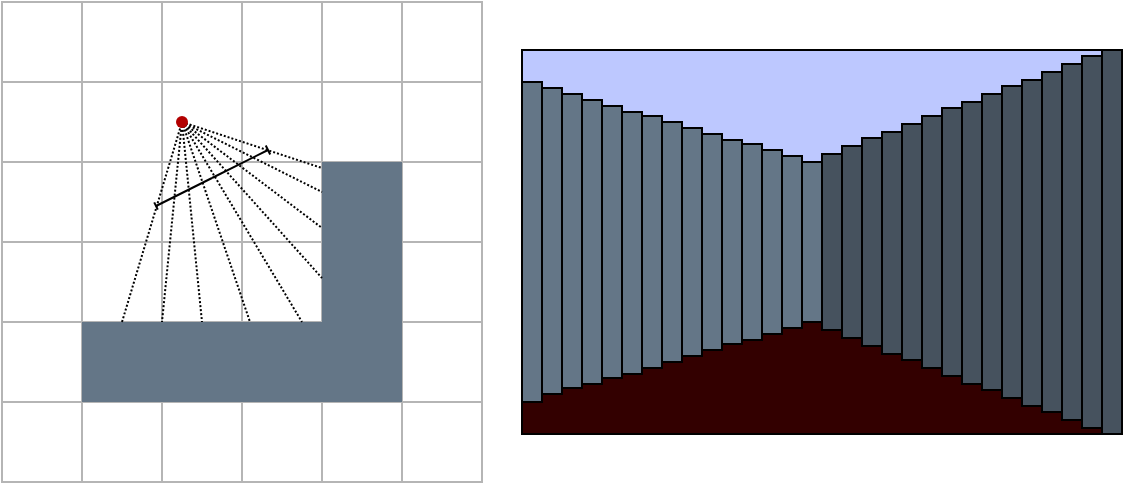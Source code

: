<mxfile version="21.6.8" type="device" pages="8">
  <diagram id="Ace--KO3j-UnSApe6vie" name="Page-3">
    <mxGraphModel dx="1050" dy="534" grid="1" gridSize="10" guides="1" tooltips="1" connect="1" arrows="1" fold="1" page="1" pageScale="1" pageWidth="1169" pageHeight="827" math="0" shadow="0">
      <root>
        <mxCell id="0" />
        <mxCell id="1" parent="0" />
        <mxCell id="1tPZArX6KOF_OJYh2Ply-1" value="" style="shape=table;startSize=0;container=1;collapsible=0;childLayout=tableLayout;strokeColor=#B5B5B5;" parent="1" vertex="1">
          <mxGeometry x="40" y="40" width="240" height="240.0" as="geometry" />
        </mxCell>
        <mxCell id="1tPZArX6KOF_OJYh2Ply-2" value="" style="shape=tableRow;horizontal=0;startSize=0;swimlaneHead=0;swimlaneBody=0;strokeColor=inherit;top=0;left=0;bottom=0;right=0;collapsible=0;dropTarget=0;fillColor=none;points=[[0,0.5],[1,0.5]];portConstraint=eastwest;" parent="1tPZArX6KOF_OJYh2Ply-1" vertex="1">
          <mxGeometry width="240" height="40" as="geometry" />
        </mxCell>
        <mxCell id="1tPZArX6KOF_OJYh2Ply-3" value="" style="shape=partialRectangle;html=1;whiteSpace=wrap;connectable=0;strokeColor=inherit;overflow=hidden;fillColor=none;top=0;left=0;bottom=0;right=0;pointerEvents=1;" parent="1tPZArX6KOF_OJYh2Ply-2" vertex="1">
          <mxGeometry width="40" height="40" as="geometry">
            <mxRectangle width="40" height="40" as="alternateBounds" />
          </mxGeometry>
        </mxCell>
        <mxCell id="1tPZArX6KOF_OJYh2Ply-4" value="" style="shape=partialRectangle;html=1;whiteSpace=wrap;connectable=0;strokeColor=inherit;overflow=hidden;fillColor=none;top=0;left=0;bottom=0;right=0;pointerEvents=1;" parent="1tPZArX6KOF_OJYh2Ply-2" vertex="1">
          <mxGeometry x="40" width="40" height="40" as="geometry">
            <mxRectangle width="40" height="40" as="alternateBounds" />
          </mxGeometry>
        </mxCell>
        <mxCell id="1tPZArX6KOF_OJYh2Ply-5" value="" style="shape=partialRectangle;html=1;whiteSpace=wrap;connectable=0;strokeColor=inherit;overflow=hidden;fillColor=none;top=0;left=0;bottom=0;right=0;pointerEvents=1;" parent="1tPZArX6KOF_OJYh2Ply-2" vertex="1">
          <mxGeometry x="80" width="40" height="40" as="geometry">
            <mxRectangle width="40" height="40" as="alternateBounds" />
          </mxGeometry>
        </mxCell>
        <mxCell id="1tPZArX6KOF_OJYh2Ply-6" value="" style="shape=partialRectangle;html=1;whiteSpace=wrap;connectable=0;strokeColor=inherit;overflow=hidden;fillColor=none;top=0;left=0;bottom=0;right=0;pointerEvents=1;" parent="1tPZArX6KOF_OJYh2Ply-2" vertex="1">
          <mxGeometry x="120" width="40" height="40" as="geometry">
            <mxRectangle width="40" height="40" as="alternateBounds" />
          </mxGeometry>
        </mxCell>
        <mxCell id="1tPZArX6KOF_OJYh2Ply-7" value="" style="shape=partialRectangle;html=1;whiteSpace=wrap;connectable=0;strokeColor=inherit;overflow=hidden;fillColor=none;top=0;left=0;bottom=0;right=0;pointerEvents=1;" parent="1tPZArX6KOF_OJYh2Ply-2" vertex="1">
          <mxGeometry x="160" width="40" height="40" as="geometry">
            <mxRectangle width="40" height="40" as="alternateBounds" />
          </mxGeometry>
        </mxCell>
        <mxCell id="1tPZArX6KOF_OJYh2Ply-8" value="" style="shape=partialRectangle;html=1;whiteSpace=wrap;connectable=0;strokeColor=inherit;overflow=hidden;fillColor=none;top=0;left=0;bottom=0;right=0;pointerEvents=1;" parent="1tPZArX6KOF_OJYh2Ply-2" vertex="1">
          <mxGeometry x="200" width="40" height="40" as="geometry">
            <mxRectangle width="40" height="40" as="alternateBounds" />
          </mxGeometry>
        </mxCell>
        <mxCell id="1tPZArX6KOF_OJYh2Ply-13" value="" style="shape=tableRow;horizontal=0;startSize=0;swimlaneHead=0;swimlaneBody=0;strokeColor=inherit;top=0;left=0;bottom=0;right=0;collapsible=0;dropTarget=0;fillColor=none;points=[[0,0.5],[1,0.5]];portConstraint=eastwest;" parent="1tPZArX6KOF_OJYh2Ply-1" vertex="1">
          <mxGeometry y="40" width="240" height="40" as="geometry" />
        </mxCell>
        <mxCell id="1tPZArX6KOF_OJYh2Ply-14" value="" style="shape=partialRectangle;html=1;whiteSpace=wrap;connectable=0;strokeColor=inherit;overflow=hidden;fillColor=none;top=0;left=0;bottom=0;right=0;pointerEvents=1;" parent="1tPZArX6KOF_OJYh2Ply-13" vertex="1">
          <mxGeometry width="40" height="40" as="geometry">
            <mxRectangle width="40" height="40" as="alternateBounds" />
          </mxGeometry>
        </mxCell>
        <mxCell id="1tPZArX6KOF_OJYh2Ply-15" value="" style="shape=partialRectangle;html=1;whiteSpace=wrap;connectable=0;strokeColor=inherit;overflow=hidden;fillColor=none;top=0;left=0;bottom=0;right=0;pointerEvents=1;" parent="1tPZArX6KOF_OJYh2Ply-13" vertex="1">
          <mxGeometry x="40" width="40" height="40" as="geometry">
            <mxRectangle width="40" height="40" as="alternateBounds" />
          </mxGeometry>
        </mxCell>
        <mxCell id="1tPZArX6KOF_OJYh2Ply-16" value="" style="shape=partialRectangle;html=1;whiteSpace=wrap;connectable=0;strokeColor=inherit;overflow=hidden;fillColor=none;top=0;left=0;bottom=0;right=0;pointerEvents=1;" parent="1tPZArX6KOF_OJYh2Ply-13" vertex="1">
          <mxGeometry x="80" width="40" height="40" as="geometry">
            <mxRectangle width="40" height="40" as="alternateBounds" />
          </mxGeometry>
        </mxCell>
        <mxCell id="1tPZArX6KOF_OJYh2Ply-17" value="" style="shape=partialRectangle;html=1;whiteSpace=wrap;connectable=0;strokeColor=inherit;overflow=hidden;fillColor=none;top=0;left=0;bottom=0;right=0;pointerEvents=1;" parent="1tPZArX6KOF_OJYh2Ply-13" vertex="1">
          <mxGeometry x="120" width="40" height="40" as="geometry">
            <mxRectangle width="40" height="40" as="alternateBounds" />
          </mxGeometry>
        </mxCell>
        <mxCell id="1tPZArX6KOF_OJYh2Ply-18" value="" style="shape=partialRectangle;html=1;whiteSpace=wrap;connectable=0;strokeColor=inherit;overflow=hidden;fillColor=none;top=0;left=0;bottom=0;right=0;pointerEvents=1;" parent="1tPZArX6KOF_OJYh2Ply-13" vertex="1">
          <mxGeometry x="160" width="40" height="40" as="geometry">
            <mxRectangle width="40" height="40" as="alternateBounds" />
          </mxGeometry>
        </mxCell>
        <mxCell id="1tPZArX6KOF_OJYh2Ply-19" value="" style="shape=partialRectangle;html=1;whiteSpace=wrap;connectable=0;strokeColor=inherit;overflow=hidden;fillColor=none;top=0;left=0;bottom=0;right=0;pointerEvents=1;" parent="1tPZArX6KOF_OJYh2Ply-13" vertex="1">
          <mxGeometry x="200" width="40" height="40" as="geometry">
            <mxRectangle width="40" height="40" as="alternateBounds" />
          </mxGeometry>
        </mxCell>
        <mxCell id="1tPZArX6KOF_OJYh2Ply-24" value="" style="shape=tableRow;horizontal=0;startSize=0;swimlaneHead=0;swimlaneBody=0;strokeColor=inherit;top=0;left=0;bottom=0;right=0;collapsible=0;dropTarget=0;fillColor=none;points=[[0,0.5],[1,0.5]];portConstraint=eastwest;" parent="1tPZArX6KOF_OJYh2Ply-1" vertex="1">
          <mxGeometry y="80" width="240" height="40" as="geometry" />
        </mxCell>
        <mxCell id="1tPZArX6KOF_OJYh2Ply-25" value="" style="shape=partialRectangle;html=1;whiteSpace=wrap;connectable=0;strokeColor=inherit;overflow=hidden;fillColor=none;top=0;left=0;bottom=0;right=0;pointerEvents=1;" parent="1tPZArX6KOF_OJYh2Ply-24" vertex="1">
          <mxGeometry width="40" height="40" as="geometry">
            <mxRectangle width="40" height="40" as="alternateBounds" />
          </mxGeometry>
        </mxCell>
        <mxCell id="1tPZArX6KOF_OJYh2Ply-26" value="" style="shape=partialRectangle;html=1;whiteSpace=wrap;connectable=0;strokeColor=inherit;overflow=hidden;fillColor=none;top=0;left=0;bottom=0;right=0;pointerEvents=1;" parent="1tPZArX6KOF_OJYh2Ply-24" vertex="1">
          <mxGeometry x="40" width="40" height="40" as="geometry">
            <mxRectangle width="40" height="40" as="alternateBounds" />
          </mxGeometry>
        </mxCell>
        <mxCell id="1tPZArX6KOF_OJYh2Ply-27" value="" style="shape=partialRectangle;html=1;whiteSpace=wrap;connectable=0;strokeColor=inherit;overflow=hidden;fillColor=none;top=0;left=0;bottom=0;right=0;pointerEvents=1;" parent="1tPZArX6KOF_OJYh2Ply-24" vertex="1">
          <mxGeometry x="80" width="40" height="40" as="geometry">
            <mxRectangle width="40" height="40" as="alternateBounds" />
          </mxGeometry>
        </mxCell>
        <mxCell id="1tPZArX6KOF_OJYh2Ply-28" value="" style="shape=partialRectangle;html=1;whiteSpace=wrap;connectable=0;strokeColor=inherit;overflow=hidden;fillColor=none;top=0;left=0;bottom=0;right=0;pointerEvents=1;" parent="1tPZArX6KOF_OJYh2Ply-24" vertex="1">
          <mxGeometry x="120" width="40" height="40" as="geometry">
            <mxRectangle width="40" height="40" as="alternateBounds" />
          </mxGeometry>
        </mxCell>
        <mxCell id="1tPZArX6KOF_OJYh2Ply-29" value="" style="shape=partialRectangle;html=1;whiteSpace=wrap;connectable=0;strokeColor=#314354;overflow=hidden;fillColor=#647687;top=0;left=0;bottom=0;right=0;pointerEvents=1;fontColor=#ffffff;" parent="1tPZArX6KOF_OJYh2Ply-24" vertex="1">
          <mxGeometry x="160" width="40" height="40" as="geometry">
            <mxRectangle width="40" height="40" as="alternateBounds" />
          </mxGeometry>
        </mxCell>
        <mxCell id="1tPZArX6KOF_OJYh2Ply-30" value="" style="shape=partialRectangle;html=1;whiteSpace=wrap;connectable=0;strokeColor=inherit;overflow=hidden;fillColor=none;top=0;left=0;bottom=0;right=0;pointerEvents=1;" parent="1tPZArX6KOF_OJYh2Ply-24" vertex="1">
          <mxGeometry x="200" width="40" height="40" as="geometry">
            <mxRectangle width="40" height="40" as="alternateBounds" />
          </mxGeometry>
        </mxCell>
        <mxCell id="1tPZArX6KOF_OJYh2Ply-35" value="" style="shape=tableRow;horizontal=0;startSize=0;swimlaneHead=0;swimlaneBody=0;strokeColor=inherit;top=0;left=0;bottom=0;right=0;collapsible=0;dropTarget=0;fillColor=none;points=[[0,0.5],[1,0.5]];portConstraint=eastwest;" parent="1tPZArX6KOF_OJYh2Ply-1" vertex="1">
          <mxGeometry y="120" width="240" height="40" as="geometry" />
        </mxCell>
        <mxCell id="1tPZArX6KOF_OJYh2Ply-36" value="" style="shape=partialRectangle;html=1;whiteSpace=wrap;connectable=0;strokeColor=inherit;overflow=hidden;fillColor=none;top=0;left=0;bottom=0;right=0;pointerEvents=1;" parent="1tPZArX6KOF_OJYh2Ply-35" vertex="1">
          <mxGeometry width="40" height="40" as="geometry">
            <mxRectangle width="40" height="40" as="alternateBounds" />
          </mxGeometry>
        </mxCell>
        <mxCell id="1tPZArX6KOF_OJYh2Ply-37" value="" style="shape=partialRectangle;html=1;whiteSpace=wrap;connectable=0;strokeColor=inherit;overflow=hidden;fillColor=none;top=0;left=0;bottom=0;right=0;pointerEvents=1;" parent="1tPZArX6KOF_OJYh2Ply-35" vertex="1">
          <mxGeometry x="40" width="40" height="40" as="geometry">
            <mxRectangle width="40" height="40" as="alternateBounds" />
          </mxGeometry>
        </mxCell>
        <mxCell id="1tPZArX6KOF_OJYh2Ply-38" value="" style="shape=partialRectangle;html=1;whiteSpace=wrap;connectable=0;strokeColor=inherit;overflow=hidden;fillColor=none;top=0;left=0;bottom=0;right=0;pointerEvents=1;" parent="1tPZArX6KOF_OJYh2Ply-35" vertex="1">
          <mxGeometry x="80" width="40" height="40" as="geometry">
            <mxRectangle width="40" height="40" as="alternateBounds" />
          </mxGeometry>
        </mxCell>
        <mxCell id="1tPZArX6KOF_OJYh2Ply-39" value="" style="shape=partialRectangle;html=1;whiteSpace=wrap;connectable=0;strokeColor=inherit;overflow=hidden;fillColor=none;top=0;left=0;bottom=0;right=0;pointerEvents=1;" parent="1tPZArX6KOF_OJYh2Ply-35" vertex="1">
          <mxGeometry x="120" width="40" height="40" as="geometry">
            <mxRectangle width="40" height="40" as="alternateBounds" />
          </mxGeometry>
        </mxCell>
        <mxCell id="1tPZArX6KOF_OJYh2Ply-40" value="" style="shape=partialRectangle;html=1;whiteSpace=wrap;connectable=0;strokeColor=#314354;overflow=hidden;fillColor=#647687;top=0;left=0;bottom=0;right=0;pointerEvents=1;fontColor=#ffffff;" parent="1tPZArX6KOF_OJYh2Ply-35" vertex="1">
          <mxGeometry x="160" width="40" height="40" as="geometry">
            <mxRectangle width="40" height="40" as="alternateBounds" />
          </mxGeometry>
        </mxCell>
        <mxCell id="1tPZArX6KOF_OJYh2Ply-41" value="" style="shape=partialRectangle;html=1;whiteSpace=wrap;connectable=0;strokeColor=inherit;overflow=hidden;fillColor=none;top=0;left=0;bottom=0;right=0;pointerEvents=1;" parent="1tPZArX6KOF_OJYh2Ply-35" vertex="1">
          <mxGeometry x="200" width="40" height="40" as="geometry">
            <mxRectangle width="40" height="40" as="alternateBounds" />
          </mxGeometry>
        </mxCell>
        <mxCell id="1tPZArX6KOF_OJYh2Ply-46" value="" style="shape=tableRow;horizontal=0;startSize=0;swimlaneHead=0;swimlaneBody=0;strokeColor=inherit;top=0;left=0;bottom=0;right=0;collapsible=0;dropTarget=0;fillColor=none;points=[[0,0.5],[1,0.5]];portConstraint=eastwest;" parent="1tPZArX6KOF_OJYh2Ply-1" vertex="1">
          <mxGeometry y="160" width="240" height="40" as="geometry" />
        </mxCell>
        <mxCell id="1tPZArX6KOF_OJYh2Ply-47" value="" style="shape=partialRectangle;html=1;whiteSpace=wrap;connectable=0;strokeColor=inherit;overflow=hidden;fillColor=none;top=0;left=0;bottom=0;right=0;pointerEvents=1;" parent="1tPZArX6KOF_OJYh2Ply-46" vertex="1">
          <mxGeometry width="40" height="40" as="geometry">
            <mxRectangle width="40" height="40" as="alternateBounds" />
          </mxGeometry>
        </mxCell>
        <mxCell id="1tPZArX6KOF_OJYh2Ply-48" value="" style="shape=partialRectangle;html=1;whiteSpace=wrap;connectable=0;strokeColor=#314354;overflow=hidden;fillColor=#647687;top=0;left=0;bottom=0;right=0;pointerEvents=1;fontColor=#ffffff;" parent="1tPZArX6KOF_OJYh2Ply-46" vertex="1">
          <mxGeometry x="40" width="40" height="40" as="geometry">
            <mxRectangle width="40" height="40" as="alternateBounds" />
          </mxGeometry>
        </mxCell>
        <mxCell id="1tPZArX6KOF_OJYh2Ply-49" value="" style="shape=partialRectangle;html=1;whiteSpace=wrap;connectable=0;strokeColor=#314354;overflow=hidden;fillColor=#647687;top=0;left=0;bottom=0;right=0;pointerEvents=1;fontColor=#ffffff;" parent="1tPZArX6KOF_OJYh2Ply-46" vertex="1">
          <mxGeometry x="80" width="40" height="40" as="geometry">
            <mxRectangle width="40" height="40" as="alternateBounds" />
          </mxGeometry>
        </mxCell>
        <mxCell id="1tPZArX6KOF_OJYh2Ply-50" value="" style="shape=partialRectangle;html=1;whiteSpace=wrap;connectable=0;strokeColor=#314354;overflow=hidden;fillColor=#647687;top=0;left=0;bottom=0;right=0;pointerEvents=1;fontColor=#ffffff;" parent="1tPZArX6KOF_OJYh2Ply-46" vertex="1">
          <mxGeometry x="120" width="40" height="40" as="geometry">
            <mxRectangle width="40" height="40" as="alternateBounds" />
          </mxGeometry>
        </mxCell>
        <mxCell id="1tPZArX6KOF_OJYh2Ply-51" value="" style="shape=partialRectangle;html=1;whiteSpace=wrap;connectable=0;strokeColor=#314354;overflow=hidden;fillColor=#647687;top=0;left=0;bottom=0;right=0;pointerEvents=1;fontColor=#ffffff;" parent="1tPZArX6KOF_OJYh2Ply-46" vertex="1">
          <mxGeometry x="160" width="40" height="40" as="geometry">
            <mxRectangle width="40" height="40" as="alternateBounds" />
          </mxGeometry>
        </mxCell>
        <mxCell id="1tPZArX6KOF_OJYh2Ply-52" value="" style="shape=partialRectangle;html=1;whiteSpace=wrap;connectable=0;strokeColor=inherit;overflow=hidden;fillColor=none;top=0;left=0;bottom=0;right=0;pointerEvents=1;" parent="1tPZArX6KOF_OJYh2Ply-46" vertex="1">
          <mxGeometry x="200" width="40" height="40" as="geometry">
            <mxRectangle width="40" height="40" as="alternateBounds" />
          </mxGeometry>
        </mxCell>
        <mxCell id="1tPZArX6KOF_OJYh2Ply-57" value="" style="shape=tableRow;horizontal=0;startSize=0;swimlaneHead=0;swimlaneBody=0;strokeColor=inherit;top=0;left=0;bottom=0;right=0;collapsible=0;dropTarget=0;fillColor=none;points=[[0,0.5],[1,0.5]];portConstraint=eastwest;" parent="1tPZArX6KOF_OJYh2Ply-1" vertex="1">
          <mxGeometry y="200" width="240" height="40" as="geometry" />
        </mxCell>
        <mxCell id="1tPZArX6KOF_OJYh2Ply-58" value="" style="shape=partialRectangle;html=1;whiteSpace=wrap;connectable=0;strokeColor=inherit;overflow=hidden;fillColor=none;top=0;left=0;bottom=0;right=0;pointerEvents=1;" parent="1tPZArX6KOF_OJYh2Ply-57" vertex="1">
          <mxGeometry width="40" height="40" as="geometry">
            <mxRectangle width="40" height="40" as="alternateBounds" />
          </mxGeometry>
        </mxCell>
        <mxCell id="1tPZArX6KOF_OJYh2Ply-59" value="" style="shape=partialRectangle;html=1;whiteSpace=wrap;connectable=0;strokeColor=inherit;overflow=hidden;fillColor=none;top=0;left=0;bottom=0;right=0;pointerEvents=1;" parent="1tPZArX6KOF_OJYh2Ply-57" vertex="1">
          <mxGeometry x="40" width="40" height="40" as="geometry">
            <mxRectangle width="40" height="40" as="alternateBounds" />
          </mxGeometry>
        </mxCell>
        <mxCell id="1tPZArX6KOF_OJYh2Ply-60" value="" style="shape=partialRectangle;html=1;whiteSpace=wrap;connectable=0;strokeColor=inherit;overflow=hidden;fillColor=none;top=0;left=0;bottom=0;right=0;pointerEvents=1;" parent="1tPZArX6KOF_OJYh2Ply-57" vertex="1">
          <mxGeometry x="80" width="40" height="40" as="geometry">
            <mxRectangle width="40" height="40" as="alternateBounds" />
          </mxGeometry>
        </mxCell>
        <mxCell id="1tPZArX6KOF_OJYh2Ply-61" value="" style="shape=partialRectangle;html=1;whiteSpace=wrap;connectable=0;strokeColor=inherit;overflow=hidden;fillColor=none;top=0;left=0;bottom=0;right=0;pointerEvents=1;" parent="1tPZArX6KOF_OJYh2Ply-57" vertex="1">
          <mxGeometry x="120" width="40" height="40" as="geometry">
            <mxRectangle width="40" height="40" as="alternateBounds" />
          </mxGeometry>
        </mxCell>
        <mxCell id="1tPZArX6KOF_OJYh2Ply-62" value="" style="shape=partialRectangle;html=1;whiteSpace=wrap;connectable=0;strokeColor=inherit;overflow=hidden;fillColor=none;top=0;left=0;bottom=0;right=0;pointerEvents=1;" parent="1tPZArX6KOF_OJYh2Ply-57" vertex="1">
          <mxGeometry x="160" width="40" height="40" as="geometry">
            <mxRectangle width="40" height="40" as="alternateBounds" />
          </mxGeometry>
        </mxCell>
        <mxCell id="1tPZArX6KOF_OJYh2Ply-63" value="" style="shape=partialRectangle;html=1;whiteSpace=wrap;connectable=0;strokeColor=inherit;overflow=hidden;fillColor=none;top=0;left=0;bottom=0;right=0;pointerEvents=1;" parent="1tPZArX6KOF_OJYh2Ply-57" vertex="1">
          <mxGeometry x="200" width="40" height="40" as="geometry">
            <mxRectangle width="40" height="40" as="alternateBounds" />
          </mxGeometry>
        </mxCell>
        <mxCell id="1tPZArX6KOF_OJYh2Ply-132" value="" style="endArrow=none;dashed=1;html=1;rounded=0;dashPattern=1 1;" parent="1" source="1tPZArX6KOF_OJYh2Ply-134" edge="1">
          <mxGeometry width="50" height="50" relative="1" as="geometry">
            <mxPoint x="180" y="226" as="sourcePoint" />
            <mxPoint x="200" y="123" as="targetPoint" />
          </mxGeometry>
        </mxCell>
        <mxCell id="1tPZArX6KOF_OJYh2Ply-133" value="" style="endArrow=baseDash;html=1;rounded=0;startSize=3;movable=1;resizable=1;rotatable=1;deletable=1;editable=1;locked=0;connectable=1;endSize=2;endFill=0;" parent="1" edge="1">
          <mxGeometry width="50" height="50" relative="1" as="geometry">
            <mxPoint x="145" y="128.0" as="sourcePoint" />
            <mxPoint x="117" y="142" as="targetPoint" />
          </mxGeometry>
        </mxCell>
        <mxCell id="1tPZArX6KOF_OJYh2Ply-138" value="" style="endArrow=none;html=1;rounded=0;startSize=3;movable=1;resizable=1;rotatable=1;deletable=1;editable=1;locked=0;connectable=1;endSize=2;endFill=0;startArrow=baseDash;startFill=0;" parent="1" edge="1">
          <mxGeometry width="50" height="50" relative="1" as="geometry">
            <mxPoint x="173" y="114.0" as="sourcePoint" />
            <mxPoint x="145" y="128" as="targetPoint" />
          </mxGeometry>
        </mxCell>
        <mxCell id="1tPZArX6KOF_OJYh2Ply-142" value="" style="endArrow=none;dashed=1;html=1;rounded=0;dashPattern=1 1;" parent="1" target="1tPZArX6KOF_OJYh2Ply-134" edge="1">
          <mxGeometry width="50" height="50" relative="1" as="geometry">
            <mxPoint x="100" y="200" as="sourcePoint" />
            <mxPoint x="107" y="115" as="targetPoint" />
          </mxGeometry>
        </mxCell>
        <mxCell id="1tPZArX6KOF_OJYh2Ply-144" value="" style="endArrow=none;dashed=1;html=1;rounded=0;dashPattern=1 1;" parent="1" source="1tPZArX6KOF_OJYh2Ply-134" edge="1">
          <mxGeometry width="50" height="50" relative="1" as="geometry">
            <mxPoint x="140" y="110" as="sourcePoint" />
            <mxPoint x="200" y="135" as="targetPoint" />
          </mxGeometry>
        </mxCell>
        <mxCell id="1tPZArX6KOF_OJYh2Ply-145" value="" style="endArrow=none;dashed=1;html=1;rounded=0;exitX=0.576;exitY=0.744;exitDx=0;exitDy=0;exitPerimeter=0;dashPattern=1 1;" parent="1" source="1tPZArX6KOF_OJYh2Ply-134" edge="1">
          <mxGeometry width="50" height="50" relative="1" as="geometry">
            <mxPoint x="140" y="110" as="sourcePoint" />
            <mxPoint x="200" y="153" as="targetPoint" />
          </mxGeometry>
        </mxCell>
        <mxCell id="1tPZArX6KOF_OJYh2Ply-146" value="" style="endArrow=none;dashed=1;html=1;rounded=0;dashPattern=1 1;" parent="1" edge="1">
          <mxGeometry width="50" height="50" relative="1" as="geometry">
            <mxPoint x="130" y="100" as="sourcePoint" />
            <mxPoint x="200" y="178" as="targetPoint" />
          </mxGeometry>
        </mxCell>
        <mxCell id="1tPZArX6KOF_OJYh2Ply-147" value="" style="endArrow=none;dashed=1;html=1;rounded=0;dashPattern=1 1;" parent="1" edge="1">
          <mxGeometry width="50" height="50" relative="1" as="geometry">
            <mxPoint x="130" y="100" as="sourcePoint" />
            <mxPoint x="190" y="200" as="targetPoint" />
          </mxGeometry>
        </mxCell>
        <mxCell id="1tPZArX6KOF_OJYh2Ply-148" value="" style="endArrow=none;dashed=1;html=1;rounded=0;dashPattern=1 1;" parent="1" edge="1">
          <mxGeometry width="50" height="50" relative="1" as="geometry">
            <mxPoint x="130" y="100" as="sourcePoint" />
            <mxPoint x="164" y="200" as="targetPoint" />
          </mxGeometry>
        </mxCell>
        <mxCell id="1tPZArX6KOF_OJYh2Ply-149" value="" style="endArrow=none;dashed=1;html=1;rounded=0;dashPattern=1 1;" parent="1" edge="1">
          <mxGeometry width="50" height="50" relative="1" as="geometry">
            <mxPoint x="130" y="100" as="sourcePoint" />
            <mxPoint x="140" y="200" as="targetPoint" />
          </mxGeometry>
        </mxCell>
        <mxCell id="1tPZArX6KOF_OJYh2Ply-150" value="" style="endArrow=none;dashed=1;html=1;rounded=0;dashPattern=1 1;" parent="1" edge="1">
          <mxGeometry width="50" height="50" relative="1" as="geometry">
            <mxPoint x="130" y="100" as="sourcePoint" />
            <mxPoint x="120" y="200" as="targetPoint" />
          </mxGeometry>
        </mxCell>
        <mxCell id="1tPZArX6KOF_OJYh2Ply-134" value="" style="shape=waypoint;sketch=0;fillStyle=solid;size=6;pointerEvents=1;points=[];fillColor=#e51400;resizable=0;rotatable=0;perimeter=centerPerimeter;snapToPoint=1;fontColor=#ffffff;strokeColor=#B20000;" parent="1" vertex="1">
          <mxGeometry x="120" y="90" width="20" height="20" as="geometry" />
        </mxCell>
        <mxCell id="1tPZArX6KOF_OJYh2Ply-189" value="" style="group" parent="1" vertex="1" connectable="0">
          <mxGeometry x="300" y="64" width="300" height="192" as="geometry" />
        </mxCell>
        <mxCell id="1tPZArX6KOF_OJYh2Ply-188" value="" style="rounded=0;whiteSpace=wrap;html=1;strokeColor=#000000;fillColor=#BDC8FF;" parent="1tPZArX6KOF_OJYh2Ply-189" vertex="1">
          <mxGeometry width="300" height="95" as="geometry" />
        </mxCell>
        <mxCell id="1tPZArX6KOF_OJYh2Ply-186" value="" style="rounded=0;whiteSpace=wrap;html=1;fillColor=none;" parent="1tPZArX6KOF_OJYh2Ply-189" vertex="1">
          <mxGeometry width="300" height="192" as="geometry" />
        </mxCell>
        <mxCell id="1tPZArX6KOF_OJYh2Ply-187" value="" style="rounded=0;whiteSpace=wrap;html=1;strokeColor=#000000;fillColor=#330000;" parent="1tPZArX6KOF_OJYh2Ply-189" vertex="1">
          <mxGeometry y="96" width="300" height="96" as="geometry" />
        </mxCell>
        <mxCell id="1tPZArX6KOF_OJYh2Ply-151" value="" style="rounded=0;whiteSpace=wrap;html=1;fillColor=#647687;fontColor=#ffffff;strokeColor=#000000;" parent="1tPZArX6KOF_OJYh2Ply-189" vertex="1">
          <mxGeometry y="16" width="10" height="160" as="geometry" />
        </mxCell>
        <mxCell id="1tPZArX6KOF_OJYh2Ply-152" value="" style="rounded=0;whiteSpace=wrap;html=1;fillColor=#647687;fontColor=#ffffff;strokeColor=#000000;" parent="1tPZArX6KOF_OJYh2Ply-189" vertex="1">
          <mxGeometry x="10" y="19" width="10" height="153" as="geometry" />
        </mxCell>
        <mxCell id="1tPZArX6KOF_OJYh2Ply-153" value="" style="rounded=0;whiteSpace=wrap;html=1;fillColor=#647687;fontColor=#ffffff;strokeColor=#000000;" parent="1tPZArX6KOF_OJYh2Ply-189" vertex="1">
          <mxGeometry x="20" y="22" width="10" height="147" as="geometry" />
        </mxCell>
        <mxCell id="1tPZArX6KOF_OJYh2Ply-154" value="" style="rounded=0;whiteSpace=wrap;html=1;fillColor=#647687;fontColor=#ffffff;strokeColor=#000000;" parent="1tPZArX6KOF_OJYh2Ply-189" vertex="1">
          <mxGeometry x="30" y="25" width="10" height="142" as="geometry" />
        </mxCell>
        <mxCell id="1tPZArX6KOF_OJYh2Ply-155" value="" style="rounded=0;whiteSpace=wrap;html=1;fillColor=#647687;fontColor=#ffffff;strokeColor=#000000;" parent="1tPZArX6KOF_OJYh2Ply-189" vertex="1">
          <mxGeometry x="40" y="28" width="10" height="136" as="geometry" />
        </mxCell>
        <mxCell id="1tPZArX6KOF_OJYh2Ply-156" value="" style="rounded=0;whiteSpace=wrap;html=1;fillColor=#647687;fontColor=#ffffff;strokeColor=#000000;" parent="1tPZArX6KOF_OJYh2Ply-189" vertex="1">
          <mxGeometry x="50" y="31" width="10" height="131" as="geometry" />
        </mxCell>
        <mxCell id="1tPZArX6KOF_OJYh2Ply-157" value="" style="rounded=0;whiteSpace=wrap;html=1;fillColor=#647687;fontColor=#ffffff;strokeColor=#000000;" parent="1tPZArX6KOF_OJYh2Ply-189" vertex="1">
          <mxGeometry x="60" y="33" width="10" height="126" as="geometry" />
        </mxCell>
        <mxCell id="1tPZArX6KOF_OJYh2Ply-158" value="" style="rounded=0;whiteSpace=wrap;html=1;fillColor=#647687;fontColor=#ffffff;strokeColor=#000000;" parent="1tPZArX6KOF_OJYh2Ply-189" vertex="1">
          <mxGeometry x="70" y="36" width="10" height="120" as="geometry" />
        </mxCell>
        <mxCell id="1tPZArX6KOF_OJYh2Ply-159" value="" style="rounded=0;whiteSpace=wrap;html=1;fillColor=#647687;fontColor=#ffffff;strokeColor=#000000;" parent="1tPZArX6KOF_OJYh2Ply-189" vertex="1">
          <mxGeometry x="80" y="39" width="10" height="114" as="geometry" />
        </mxCell>
        <mxCell id="1tPZArX6KOF_OJYh2Ply-160" value="" style="rounded=0;whiteSpace=wrap;html=1;fillColor=#647687;fontColor=#ffffff;strokeColor=#000000;" parent="1tPZArX6KOF_OJYh2Ply-189" vertex="1">
          <mxGeometry x="90" y="42" width="10" height="108" as="geometry" />
        </mxCell>
        <mxCell id="1tPZArX6KOF_OJYh2Ply-161" value="" style="rounded=0;whiteSpace=wrap;html=1;fillColor=#647687;fontColor=#ffffff;strokeColor=#000000;" parent="1tPZArX6KOF_OJYh2Ply-189" vertex="1">
          <mxGeometry x="100" y="45" width="10" height="102" as="geometry" />
        </mxCell>
        <mxCell id="1tPZArX6KOF_OJYh2Ply-162" value="" style="rounded=0;whiteSpace=wrap;html=1;rotation=0;fillColor=#647687;fontColor=#ffffff;strokeColor=#000000;" parent="1tPZArX6KOF_OJYh2Ply-189" vertex="1">
          <mxGeometry x="110" y="47" width="10" height="98" as="geometry" />
        </mxCell>
        <mxCell id="1tPZArX6KOF_OJYh2Ply-163" value="" style="rounded=0;whiteSpace=wrap;html=1;fillColor=#647687;fontColor=#ffffff;strokeColor=#000000;" parent="1tPZArX6KOF_OJYh2Ply-189" vertex="1">
          <mxGeometry x="120" y="50" width="10" height="92" as="geometry" />
        </mxCell>
        <mxCell id="1tPZArX6KOF_OJYh2Ply-164" value="" style="rounded=0;whiteSpace=wrap;html=1;fillColor=#647687;fontColor=#ffffff;strokeColor=#000000;" parent="1tPZArX6KOF_OJYh2Ply-189" vertex="1">
          <mxGeometry x="130" y="53" width="10" height="86" as="geometry" />
        </mxCell>
        <mxCell id="1tPZArX6KOF_OJYh2Ply-165" value="" style="rounded=0;whiteSpace=wrap;html=1;strokeColor=#000000;fillColor=#647687;fontColor=#ffffff;" parent="1tPZArX6KOF_OJYh2Ply-189" vertex="1">
          <mxGeometry x="140" y="56" width="10" height="80" as="geometry" />
        </mxCell>
        <mxCell id="1tPZArX6KOF_OJYh2Ply-166" value="" style="rounded=0;whiteSpace=wrap;html=1;fillColor=#46525E;fontColor=#ffffff;strokeColor=#000000;" parent="1tPZArX6KOF_OJYh2Ply-189" vertex="1">
          <mxGeometry x="150" y="52" width="10" height="88" as="geometry" />
        </mxCell>
        <mxCell id="1tPZArX6KOF_OJYh2Ply-167" value="" style="rounded=0;whiteSpace=wrap;html=1;fillColor=#46525E;fontColor=#ffffff;strokeColor=#000000;" parent="1tPZArX6KOF_OJYh2Ply-189" vertex="1">
          <mxGeometry x="160" y="48" width="10" height="96" as="geometry" />
        </mxCell>
        <mxCell id="1tPZArX6KOF_OJYh2Ply-168" value="" style="rounded=0;whiteSpace=wrap;html=1;fillColor=#46525E;fontColor=#ffffff;strokeColor=#000000;" parent="1tPZArX6KOF_OJYh2Ply-189" vertex="1">
          <mxGeometry x="170" y="44" width="10" height="104" as="geometry" />
        </mxCell>
        <mxCell id="1tPZArX6KOF_OJYh2Ply-169" value="" style="rounded=0;whiteSpace=wrap;html=1;fillColor=#46525E;fontColor=#ffffff;strokeColor=#000000;" parent="1tPZArX6KOF_OJYh2Ply-189" vertex="1">
          <mxGeometry x="180" y="41" width="10" height="111" as="geometry" />
        </mxCell>
        <mxCell id="1tPZArX6KOF_OJYh2Ply-170" value="" style="rounded=0;whiteSpace=wrap;html=1;fillColor=#46525E;fontColor=#ffffff;strokeColor=#000000;" parent="1tPZArX6KOF_OJYh2Ply-189" vertex="1">
          <mxGeometry x="190" y="37" width="10" height="118" as="geometry" />
        </mxCell>
        <mxCell id="1tPZArX6KOF_OJYh2Ply-171" value="" style="rounded=0;whiteSpace=wrap;html=1;fillColor=#46525E;fontColor=#ffffff;strokeColor=#000000;" parent="1tPZArX6KOF_OJYh2Ply-189" vertex="1">
          <mxGeometry x="200" y="33" width="10" height="126" as="geometry" />
        </mxCell>
        <mxCell id="1tPZArX6KOF_OJYh2Ply-172" value="" style="rounded=0;whiteSpace=wrap;html=1;fillColor=#46525E;fontColor=#ffffff;strokeColor=#000000;" parent="1tPZArX6KOF_OJYh2Ply-189" vertex="1">
          <mxGeometry x="210" y="29" width="10" height="134" as="geometry" />
        </mxCell>
        <mxCell id="1tPZArX6KOF_OJYh2Ply-173" value="" style="rounded=0;whiteSpace=wrap;html=1;fillColor=#46525E;fontColor=#ffffff;strokeColor=#000000;" parent="1tPZArX6KOF_OJYh2Ply-189" vertex="1">
          <mxGeometry x="220" y="26" width="10" height="141" as="geometry" />
        </mxCell>
        <mxCell id="1tPZArX6KOF_OJYh2Ply-174" value="" style="rounded=0;whiteSpace=wrap;html=1;fillColor=#46525E;fontColor=#ffffff;strokeColor=#000000;" parent="1tPZArX6KOF_OJYh2Ply-189" vertex="1">
          <mxGeometry x="230" y="22" width="10" height="148" as="geometry" />
        </mxCell>
        <mxCell id="1tPZArX6KOF_OJYh2Ply-175" value="" style="rounded=0;whiteSpace=wrap;html=1;fillColor=#46525E;fontColor=#ffffff;strokeColor=#000000;" parent="1tPZArX6KOF_OJYh2Ply-189" vertex="1">
          <mxGeometry x="240" y="18" width="10" height="156" as="geometry" />
        </mxCell>
        <mxCell id="1tPZArX6KOF_OJYh2Ply-176" value="" style="rounded=0;whiteSpace=wrap;html=1;fillColor=#46525E;fontColor=#ffffff;strokeColor=#000000;" parent="1tPZArX6KOF_OJYh2Ply-189" vertex="1">
          <mxGeometry x="250" y="15" width="10" height="163" as="geometry" />
        </mxCell>
        <mxCell id="1tPZArX6KOF_OJYh2Ply-177" value="" style="rounded=0;whiteSpace=wrap;html=1;fillColor=#46525E;fontColor=#ffffff;strokeColor=#000000;" parent="1tPZArX6KOF_OJYh2Ply-189" vertex="1">
          <mxGeometry x="260" y="11" width="10" height="170" as="geometry" />
        </mxCell>
        <mxCell id="1tPZArX6KOF_OJYh2Ply-183" value="" style="rounded=0;whiteSpace=wrap;html=1;fillColor=#46525E;strokeColor=#000000;" parent="1tPZArX6KOF_OJYh2Ply-189" vertex="1">
          <mxGeometry x="270" y="7" width="10" height="178" as="geometry" />
        </mxCell>
        <mxCell id="1tPZArX6KOF_OJYh2Ply-184" value="" style="rounded=0;whiteSpace=wrap;html=1;fillColor=#46525E;strokeColor=#000000;" parent="1tPZArX6KOF_OJYh2Ply-189" vertex="1">
          <mxGeometry x="280" y="3" width="10" height="186" as="geometry" />
        </mxCell>
        <mxCell id="1tPZArX6KOF_OJYh2Ply-185" value="" style="rounded=0;whiteSpace=wrap;html=1;fillColor=#46525E;strokeColor=#000000;" parent="1tPZArX6KOF_OJYh2Ply-189" vertex="1">
          <mxGeometry x="290" width="10" height="192" as="geometry" />
        </mxCell>
      </root>
    </mxGraphModel>
  </diagram>
  <diagram name="Page-1" id="aCFhIBhFk4YjrPL8u5wh">
    <mxGraphModel dx="3000" dy="1526" grid="1" gridSize="10" guides="1" tooltips="1" connect="1" arrows="1" fold="1" page="1" pageScale="1" pageWidth="1169" pageHeight="827" math="0" shadow="0">
      <root>
        <mxCell id="0" />
        <mxCell id="1" parent="0" />
        <mxCell id="vMECjgN5I4BobQLf0X20-453" value="" style="shape=table;startSize=0;container=1;collapsible=0;childLayout=tableLayout;strokeColor=#B5B5B5;fontFamily=Times New Roman;" parent="1" vertex="1">
          <mxGeometry x="40" y="40" width="160" height="120" as="geometry" />
        </mxCell>
        <mxCell id="vMECjgN5I4BobQLf0X20-454" value="" style="shape=tableRow;horizontal=0;startSize=0;swimlaneHead=0;swimlaneBody=0;strokeColor=inherit;top=0;left=0;bottom=0;right=0;collapsible=0;dropTarget=0;fillColor=none;points=[[0,0.5],[1,0.5]];portConstraint=eastwest;fontFamily=Times New Roman;" parent="vMECjgN5I4BobQLf0X20-453" vertex="1">
          <mxGeometry width="160" height="40" as="geometry" />
        </mxCell>
        <mxCell id="vMECjgN5I4BobQLf0X20-455" value="" style="shape=partialRectangle;html=1;whiteSpace=wrap;connectable=0;strokeColor=inherit;overflow=hidden;fillColor=none;top=0;left=0;bottom=0;right=0;pointerEvents=1;fontFamily=Times New Roman;" parent="vMECjgN5I4BobQLf0X20-454" vertex="1">
          <mxGeometry width="40" height="40" as="geometry">
            <mxRectangle width="40" height="40" as="alternateBounds" />
          </mxGeometry>
        </mxCell>
        <mxCell id="vMECjgN5I4BobQLf0X20-456" value="" style="shape=partialRectangle;html=1;whiteSpace=wrap;connectable=0;strokeColor=inherit;overflow=hidden;fillColor=none;top=0;left=0;bottom=0;right=0;pointerEvents=1;fontFamily=Times New Roman;" parent="vMECjgN5I4BobQLf0X20-454" vertex="1">
          <mxGeometry x="40" width="40" height="40" as="geometry">
            <mxRectangle width="40" height="40" as="alternateBounds" />
          </mxGeometry>
        </mxCell>
        <mxCell id="vMECjgN5I4BobQLf0X20-457" value="" style="shape=partialRectangle;html=1;whiteSpace=wrap;connectable=0;strokeColor=inherit;overflow=hidden;fillColor=none;top=0;left=0;bottom=0;right=0;pointerEvents=1;fontFamily=Times New Roman;" parent="vMECjgN5I4BobQLf0X20-454" vertex="1">
          <mxGeometry x="80" width="40" height="40" as="geometry">
            <mxRectangle width="40" height="40" as="alternateBounds" />
          </mxGeometry>
        </mxCell>
        <mxCell id="vMECjgN5I4BobQLf0X20-458" value="" style="shape=partialRectangle;html=1;whiteSpace=wrap;connectable=0;strokeColor=inherit;overflow=hidden;fillColor=none;top=0;left=0;bottom=0;right=0;pointerEvents=1;fontFamily=Times New Roman;" parent="vMECjgN5I4BobQLf0X20-454" vertex="1">
          <mxGeometry x="120" width="40" height="40" as="geometry">
            <mxRectangle width="40" height="40" as="alternateBounds" />
          </mxGeometry>
        </mxCell>
        <mxCell id="vMECjgN5I4BobQLf0X20-465" value="" style="shape=tableRow;horizontal=0;startSize=0;swimlaneHead=0;swimlaneBody=0;strokeColor=inherit;top=0;left=0;bottom=0;right=0;collapsible=0;dropTarget=0;fillColor=none;points=[[0,0.5],[1,0.5]];portConstraint=eastwest;fontFamily=Times New Roman;" parent="vMECjgN5I4BobQLf0X20-453" vertex="1">
          <mxGeometry y="40" width="160" height="40" as="geometry" />
        </mxCell>
        <mxCell id="vMECjgN5I4BobQLf0X20-466" value="" style="shape=partialRectangle;html=1;whiteSpace=wrap;connectable=0;strokeColor=inherit;overflow=hidden;fillColor=none;top=0;left=0;bottom=0;right=0;pointerEvents=1;fontFamily=Times New Roman;" parent="vMECjgN5I4BobQLf0X20-465" vertex="1">
          <mxGeometry width="40" height="40" as="geometry">
            <mxRectangle width="40" height="40" as="alternateBounds" />
          </mxGeometry>
        </mxCell>
        <mxCell id="vMECjgN5I4BobQLf0X20-467" value="" style="shape=partialRectangle;html=1;whiteSpace=wrap;connectable=0;strokeColor=inherit;overflow=hidden;fillColor=none;top=0;left=0;bottom=0;right=0;pointerEvents=1;fontFamily=Times New Roman;" parent="vMECjgN5I4BobQLf0X20-465" vertex="1">
          <mxGeometry x="40" width="40" height="40" as="geometry">
            <mxRectangle width="40" height="40" as="alternateBounds" />
          </mxGeometry>
        </mxCell>
        <mxCell id="vMECjgN5I4BobQLf0X20-468" value="" style="shape=partialRectangle;html=1;whiteSpace=wrap;connectable=0;strokeColor=inherit;overflow=hidden;fillColor=none;top=0;left=0;bottom=0;right=0;pointerEvents=1;fontFamily=Times New Roman;" parent="vMECjgN5I4BobQLf0X20-465" vertex="1">
          <mxGeometry x="80" width="40" height="40" as="geometry">
            <mxRectangle width="40" height="40" as="alternateBounds" />
          </mxGeometry>
        </mxCell>
        <mxCell id="vMECjgN5I4BobQLf0X20-469" value="" style="shape=partialRectangle;html=1;whiteSpace=wrap;connectable=0;strokeColor=inherit;overflow=hidden;fillColor=none;top=0;left=0;bottom=0;right=0;pointerEvents=1;fontFamily=Times New Roman;" parent="vMECjgN5I4BobQLf0X20-465" vertex="1">
          <mxGeometry x="120" width="40" height="40" as="geometry">
            <mxRectangle width="40" height="40" as="alternateBounds" />
          </mxGeometry>
        </mxCell>
        <mxCell id="vMECjgN5I4BobQLf0X20-564" value="" style="shape=tableRow;horizontal=0;startSize=0;swimlaneHead=0;swimlaneBody=0;strokeColor=inherit;top=0;left=0;bottom=0;right=0;collapsible=0;dropTarget=0;fillColor=none;points=[[0,0.5],[1,0.5]];portConstraint=eastwest;fontFamily=Times New Roman;" parent="vMECjgN5I4BobQLf0X20-453" vertex="1">
          <mxGeometry y="80" width="160" height="40" as="geometry" />
        </mxCell>
        <mxCell id="vMECjgN5I4BobQLf0X20-565" value="" style="shape=partialRectangle;html=1;whiteSpace=wrap;connectable=0;strokeColor=inherit;overflow=hidden;fillColor=none;top=0;left=0;bottom=0;right=0;pointerEvents=1;fontFamily=Times New Roman;" parent="vMECjgN5I4BobQLf0X20-564" vertex="1">
          <mxGeometry width="40" height="40" as="geometry">
            <mxRectangle width="40" height="40" as="alternateBounds" />
          </mxGeometry>
        </mxCell>
        <mxCell id="vMECjgN5I4BobQLf0X20-566" value="" style="shape=partialRectangle;html=1;whiteSpace=wrap;connectable=0;strokeColor=inherit;overflow=hidden;fillColor=none;top=0;left=0;bottom=0;right=0;pointerEvents=1;fontFamily=Times New Roman;" parent="vMECjgN5I4BobQLf0X20-564" vertex="1">
          <mxGeometry x="40" width="40" height="40" as="geometry">
            <mxRectangle width="40" height="40" as="alternateBounds" />
          </mxGeometry>
        </mxCell>
        <mxCell id="vMECjgN5I4BobQLf0X20-567" value="" style="shape=partialRectangle;html=1;whiteSpace=wrap;connectable=0;strokeColor=inherit;overflow=hidden;fillColor=none;top=0;left=0;bottom=0;right=0;pointerEvents=1;fontFamily=Times New Roman;" parent="vMECjgN5I4BobQLf0X20-564" vertex="1">
          <mxGeometry x="80" width="40" height="40" as="geometry">
            <mxRectangle width="40" height="40" as="alternateBounds" />
          </mxGeometry>
        </mxCell>
        <mxCell id="vMECjgN5I4BobQLf0X20-568" value="" style="shape=partialRectangle;html=1;whiteSpace=wrap;connectable=0;strokeColor=inherit;overflow=hidden;fillColor=none;top=0;left=0;bottom=0;right=0;pointerEvents=1;fontFamily=Times New Roman;" parent="vMECjgN5I4BobQLf0X20-564" vertex="1">
          <mxGeometry x="120" width="40" height="40" as="geometry">
            <mxRectangle width="40" height="40" as="alternateBounds" />
          </mxGeometry>
        </mxCell>
        <mxCell id="vMECjgN5I4BobQLf0X20-575" value="" style="endArrow=classic;html=1;rounded=0;endSize=3;fontFamily=Times New Roman;" parent="vMECjgN5I4BobQLf0X20-453" edge="1">
          <mxGeometry width="50" height="50" relative="1" as="geometry">
            <mxPoint as="sourcePoint" />
            <mxPoint x="40" as="targetPoint" />
          </mxGeometry>
        </mxCell>
        <mxCell id="vMECjgN5I4BobQLf0X20-576" value="" style="endArrow=classic;html=1;rounded=0;exitX=0;exitY=0;exitDx=0;exitDy=0;endSize=3;fontFamily=Times New Roman;" parent="vMECjgN5I4BobQLf0X20-453" source="vMECjgN5I4BobQLf0X20-453" edge="1">
          <mxGeometry width="50" height="50" relative="1" as="geometry">
            <mxPoint y="20" as="sourcePoint" />
            <mxPoint y="40" as="targetPoint" />
          </mxGeometry>
        </mxCell>
        <mxCell id="vMECjgN5I4BobQLf0X20-580" value="" style="group;fontFamily=Times New Roman;" parent="1" vertex="1" connectable="0">
          <mxGeometry x="50" y="28" width="20" height="10" as="geometry" />
        </mxCell>
        <mxCell id="vMECjgN5I4BobQLf0X20-578" value="x" style="text;html=1;strokeColor=none;fillColor=none;align=center;verticalAlign=middle;whiteSpace=wrap;rounded=0;fontFamily=Times New Roman;" parent="vMECjgN5I4BobQLf0X20-580" vertex="1">
          <mxGeometry width="20" height="10" as="geometry" />
        </mxCell>
        <mxCell id="vMECjgN5I4BobQLf0X20-579" value="" style="endArrow=classicThin;html=1;rounded=0;endFill=1;endSize=0;startSize=0;strokeWidth=1;fontFamily=Times New Roman;" parent="vMECjgN5I4BobQLf0X20-580" edge="1">
          <mxGeometry width="50" height="50" relative="1" as="geometry">
            <mxPoint x="6" y="1" as="sourcePoint" />
            <mxPoint x="14" y="1" as="targetPoint" />
          </mxGeometry>
        </mxCell>
        <mxCell id="vMECjgN5I4BobQLf0X20-581" value="" style="group;fontFamily=Times New Roman;" parent="1" vertex="1" connectable="0">
          <mxGeometry x="22" y="53" width="20" height="10" as="geometry" />
        </mxCell>
        <mxCell id="vMECjgN5I4BobQLf0X20-582" value="y" style="text;html=1;strokeColor=none;fillColor=none;align=center;verticalAlign=middle;whiteSpace=wrap;rounded=0;fontFamily=Times New Roman;" parent="vMECjgN5I4BobQLf0X20-581" vertex="1">
          <mxGeometry width="20" height="10" as="geometry" />
        </mxCell>
        <mxCell id="vMECjgN5I4BobQLf0X20-583" value="" style="endArrow=classicThin;html=1;rounded=0;endFill=1;endSize=0;startSize=0;strokeWidth=1;fontFamily=Times New Roman;" parent="vMECjgN5I4BobQLf0X20-581" edge="1">
          <mxGeometry width="50" height="50" relative="1" as="geometry">
            <mxPoint x="6" y="1" as="sourcePoint" />
            <mxPoint x="14" y="1" as="targetPoint" />
          </mxGeometry>
        </mxCell>
        <mxCell id="vMECjgN5I4BobQLf0X20-586" value="" style="group;fontFamily=Times New Roman;" parent="1" vertex="1" connectable="0">
          <mxGeometry x="87" y="61" width="20" height="10" as="geometry" />
        </mxCell>
        <mxCell id="vMECjgN5I4BobQLf0X20-587" value="p" style="text;html=1;strokeColor=none;fillColor=none;align=center;verticalAlign=middle;whiteSpace=wrap;rounded=0;fontFamily=Times New Roman;" parent="vMECjgN5I4BobQLf0X20-586" vertex="1">
          <mxGeometry width="20" height="10" as="geometry" />
        </mxCell>
        <mxCell id="vMECjgN5I4BobQLf0X20-588" value="" style="endArrow=classicThin;html=1;rounded=0;endFill=1;endSize=0;startSize=0;strokeWidth=1;fontFamily=Times New Roman;" parent="vMECjgN5I4BobQLf0X20-586" edge="1">
          <mxGeometry width="50" height="50" relative="1" as="geometry">
            <mxPoint x="6" y="1" as="sourcePoint" />
            <mxPoint x="14" y="1" as="targetPoint" />
          </mxGeometry>
        </mxCell>
        <mxCell id="vMECjgN5I4BobQLf0X20-590" value="" style="endArrow=classic;html=1;rounded=0;startSize=3;movable=1;resizable=1;rotatable=1;deletable=1;editable=1;locked=0;connectable=1;endSize=2;fontFamily=Times New Roman;" parent="1" source="vMECjgN5I4BobQLf0X20-585" edge="1">
          <mxGeometry width="50" height="50" relative="1" as="geometry">
            <mxPoint x="93" y="114.0" as="sourcePoint" />
            <mxPoint x="145" y="128" as="targetPoint" />
          </mxGeometry>
        </mxCell>
        <mxCell id="vMECjgN5I4BobQLf0X20-598" value="" style="endArrow=classic;html=1;rounded=0;startSize=3;movable=1;resizable=1;rotatable=1;deletable=1;editable=1;locked=0;connectable=1;endSize=2;fontFamily=Times New Roman;" parent="1" source="vMECjgN5I4BobQLf0X20-585" edge="1">
          <mxGeometry width="50" height="50" relative="1" as="geometry">
            <mxPoint x="104" y="96" as="sourcePoint" />
            <mxPoint x="102" y="114" as="targetPoint" />
          </mxGeometry>
        </mxCell>
        <mxCell id="vMECjgN5I4BobQLf0X20-585" value="" style="shape=waypoint;sketch=0;fillStyle=solid;size=6;pointerEvents=1;points=[];fillColor=#e51400;resizable=0;rotatable=0;perimeter=centerPerimeter;snapToPoint=1;fontColor=#ffffff;strokeColor=#B20000;fontFamily=Times New Roman;" parent="1" vertex="1">
          <mxGeometry x="120" y="90" width="20" height="20" as="geometry" />
        </mxCell>
        <mxCell id="vMECjgN5I4BobQLf0X20-589" value="" style="endArrow=classic;html=1;rounded=0;exitX=0;exitY=-0.003;exitDx=0;exitDy=0;exitPerimeter=0;startSize=6;endSize=3;fontFamily=Times New Roman;" parent="1" source="vMECjgN5I4BobQLf0X20-454" target="vMECjgN5I4BobQLf0X20-585" edge="1">
          <mxGeometry width="50" height="50" relative="1" as="geometry">
            <mxPoint x="120" y="90" as="sourcePoint" />
            <mxPoint x="170" y="40" as="targetPoint" />
          </mxGeometry>
        </mxCell>
        <mxCell id="vMECjgN5I4BobQLf0X20-596" value="" style="group;fontFamily=Times New Roman;" parent="1" vertex="1" connectable="0">
          <mxGeometry x="132" y="105" width="20" height="10" as="geometry" />
        </mxCell>
        <mxCell id="vMECjgN5I4BobQLf0X20-594" value="d" style="text;html=1;strokeColor=none;fillColor=none;align=center;verticalAlign=middle;whiteSpace=wrap;rounded=0;fontFamily=Times New Roman;" parent="vMECjgN5I4BobQLf0X20-596" vertex="1">
          <mxGeometry width="20" height="10" as="geometry" />
        </mxCell>
        <mxCell id="vMECjgN5I4BobQLf0X20-595" value="" style="endArrow=classicThin;html=1;rounded=0;endFill=1;endSize=0;startSize=0;strokeWidth=1;fontFamily=Times New Roman;" parent="vMECjgN5I4BobQLf0X20-596" edge="1">
          <mxGeometry width="50" height="50" relative="1" as="geometry">
            <mxPoint x="6" as="sourcePoint" />
            <mxPoint x="14" as="targetPoint" />
          </mxGeometry>
        </mxCell>
        <mxCell id="vMECjgN5I4BobQLf0X20-602" value="" style="group;fontFamily=Times New Roman;" parent="1" vertex="1" connectable="0">
          <mxGeometry x="102" y="97" width="20" height="10" as="geometry" />
        </mxCell>
        <mxCell id="vMECjgN5I4BobQLf0X20-603" value="c" style="text;html=1;strokeColor=none;fillColor=none;align=center;verticalAlign=middle;whiteSpace=wrap;rounded=0;fontFamily=Times New Roman;" parent="vMECjgN5I4BobQLf0X20-602" vertex="1">
          <mxGeometry width="20" height="10" as="geometry" />
        </mxCell>
        <mxCell id="vMECjgN5I4BobQLf0X20-604" value="" style="endArrow=classicThin;html=1;rounded=0;endFill=1;endSize=0;startSize=0;strokeWidth=1;fontFamily=Times New Roman;" parent="vMECjgN5I4BobQLf0X20-602" edge="1">
          <mxGeometry width="50" height="50" relative="1" as="geometry">
            <mxPoint x="6" y="1" as="sourcePoint" />
            <mxPoint x="14" y="1" as="targetPoint" />
          </mxGeometry>
        </mxCell>
      </root>
    </mxGraphModel>
  </diagram>
  <diagram id="EVd4XCdLS7wnzIhKfE6U" name="Page-2">
    <mxGraphModel dx="1000" dy="509" grid="1" gridSize="10" guides="1" tooltips="1" connect="1" arrows="1" fold="1" page="1" pageScale="1" pageWidth="1169" pageHeight="827" math="0" shadow="0">
      <root>
        <mxCell id="0" />
        <mxCell id="1" parent="0" />
        <mxCell id="VGNGir4F8PHBiqYfMPzh-1" value="" style="shape=table;startSize=0;container=1;collapsible=0;childLayout=tableLayout;strokeColor=#B5B5B5;" parent="1" vertex="1">
          <mxGeometry x="40" y="40" width="240" height="200" as="geometry" />
        </mxCell>
        <mxCell id="VGNGir4F8PHBiqYfMPzh-2" value="" style="shape=tableRow;horizontal=0;startSize=0;swimlaneHead=0;swimlaneBody=0;strokeColor=inherit;top=0;left=0;bottom=0;right=0;collapsible=0;dropTarget=0;fillColor=none;points=[[0,0.5],[1,0.5]];portConstraint=eastwest;" parent="VGNGir4F8PHBiqYfMPzh-1" vertex="1">
          <mxGeometry width="240" height="40" as="geometry" />
        </mxCell>
        <mxCell id="VGNGir4F8PHBiqYfMPzh-3" value="" style="shape=partialRectangle;html=1;whiteSpace=wrap;connectable=0;strokeColor=inherit;overflow=hidden;fillColor=none;top=0;left=0;bottom=0;right=0;pointerEvents=1;" parent="VGNGir4F8PHBiqYfMPzh-2" vertex="1">
          <mxGeometry width="40" height="40" as="geometry">
            <mxRectangle width="40" height="40" as="alternateBounds" />
          </mxGeometry>
        </mxCell>
        <mxCell id="VGNGir4F8PHBiqYfMPzh-4" value="" style="shape=partialRectangle;html=1;whiteSpace=wrap;connectable=0;strokeColor=inherit;overflow=hidden;fillColor=none;top=0;left=0;bottom=0;right=0;pointerEvents=1;" parent="VGNGir4F8PHBiqYfMPzh-2" vertex="1">
          <mxGeometry x="40" width="40" height="40" as="geometry">
            <mxRectangle width="40" height="40" as="alternateBounds" />
          </mxGeometry>
        </mxCell>
        <mxCell id="VGNGir4F8PHBiqYfMPzh-5" value="" style="shape=partialRectangle;html=1;whiteSpace=wrap;connectable=0;strokeColor=inherit;overflow=hidden;fillColor=none;top=0;left=0;bottom=0;right=0;pointerEvents=1;" parent="VGNGir4F8PHBiqYfMPzh-2" vertex="1">
          <mxGeometry x="80" width="40" height="40" as="geometry">
            <mxRectangle width="40" height="40" as="alternateBounds" />
          </mxGeometry>
        </mxCell>
        <mxCell id="VGNGir4F8PHBiqYfMPzh-6" value="" style="shape=partialRectangle;html=1;whiteSpace=wrap;connectable=0;strokeColor=inherit;overflow=hidden;fillColor=none;top=0;left=0;bottom=0;right=0;pointerEvents=1;" parent="VGNGir4F8PHBiqYfMPzh-2" vertex="1">
          <mxGeometry x="120" width="40" height="40" as="geometry">
            <mxRectangle width="40" height="40" as="alternateBounds" />
          </mxGeometry>
        </mxCell>
        <mxCell id="VGNGir4F8PHBiqYfMPzh-7" value="" style="shape=partialRectangle;html=1;whiteSpace=wrap;connectable=0;strokeColor=inherit;overflow=hidden;fillColor=none;top=0;left=0;bottom=0;right=0;pointerEvents=1;" parent="VGNGir4F8PHBiqYfMPzh-2" vertex="1">
          <mxGeometry x="160" width="40" height="40" as="geometry">
            <mxRectangle width="40" height="40" as="alternateBounds" />
          </mxGeometry>
        </mxCell>
        <mxCell id="VGNGir4F8PHBiqYfMPzh-8" value="" style="shape=partialRectangle;html=1;whiteSpace=wrap;connectable=0;strokeColor=inherit;overflow=hidden;fillColor=none;top=0;left=0;bottom=0;right=0;pointerEvents=1;" parent="VGNGir4F8PHBiqYfMPzh-2" vertex="1">
          <mxGeometry x="200" width="40" height="40" as="geometry">
            <mxRectangle width="40" height="40" as="alternateBounds" />
          </mxGeometry>
        </mxCell>
        <mxCell id="VGNGir4F8PHBiqYfMPzh-13" value="" style="shape=tableRow;horizontal=0;startSize=0;swimlaneHead=0;swimlaneBody=0;strokeColor=inherit;top=0;left=0;bottom=0;right=0;collapsible=0;dropTarget=0;fillColor=none;points=[[0,0.5],[1,0.5]];portConstraint=eastwest;" parent="VGNGir4F8PHBiqYfMPzh-1" vertex="1">
          <mxGeometry y="40" width="240" height="40" as="geometry" />
        </mxCell>
        <mxCell id="VGNGir4F8PHBiqYfMPzh-14" value="" style="shape=partialRectangle;html=1;whiteSpace=wrap;connectable=0;strokeColor=inherit;overflow=hidden;fillColor=none;top=0;left=0;bottom=0;right=0;pointerEvents=1;" parent="VGNGir4F8PHBiqYfMPzh-13" vertex="1">
          <mxGeometry width="40" height="40" as="geometry">
            <mxRectangle width="40" height="40" as="alternateBounds" />
          </mxGeometry>
        </mxCell>
        <mxCell id="VGNGir4F8PHBiqYfMPzh-15" value="" style="shape=partialRectangle;html=1;whiteSpace=wrap;connectable=0;strokeColor=inherit;overflow=hidden;fillColor=none;top=0;left=0;bottom=0;right=0;pointerEvents=1;" parent="VGNGir4F8PHBiqYfMPzh-13" vertex="1">
          <mxGeometry x="40" width="40" height="40" as="geometry">
            <mxRectangle width="40" height="40" as="alternateBounds" />
          </mxGeometry>
        </mxCell>
        <mxCell id="VGNGir4F8PHBiqYfMPzh-16" value="" style="shape=partialRectangle;html=1;whiteSpace=wrap;connectable=0;strokeColor=inherit;overflow=hidden;fillColor=none;top=0;left=0;bottom=0;right=0;pointerEvents=1;" parent="VGNGir4F8PHBiqYfMPzh-13" vertex="1">
          <mxGeometry x="80" width="40" height="40" as="geometry">
            <mxRectangle width="40" height="40" as="alternateBounds" />
          </mxGeometry>
        </mxCell>
        <mxCell id="VGNGir4F8PHBiqYfMPzh-17" value="" style="shape=partialRectangle;html=1;whiteSpace=wrap;connectable=0;strokeColor=inherit;overflow=hidden;fillColor=none;top=0;left=0;bottom=0;right=0;pointerEvents=1;" parent="VGNGir4F8PHBiqYfMPzh-13" vertex="1">
          <mxGeometry x="120" width="40" height="40" as="geometry">
            <mxRectangle width="40" height="40" as="alternateBounds" />
          </mxGeometry>
        </mxCell>
        <mxCell id="VGNGir4F8PHBiqYfMPzh-18" value="" style="shape=partialRectangle;html=1;whiteSpace=wrap;connectable=0;strokeColor=inherit;overflow=hidden;fillColor=none;top=0;left=0;bottom=0;right=0;pointerEvents=1;" parent="VGNGir4F8PHBiqYfMPzh-13" vertex="1">
          <mxGeometry x="160" width="40" height="40" as="geometry">
            <mxRectangle width="40" height="40" as="alternateBounds" />
          </mxGeometry>
        </mxCell>
        <mxCell id="VGNGir4F8PHBiqYfMPzh-19" value="" style="shape=partialRectangle;html=1;whiteSpace=wrap;connectable=0;strokeColor=inherit;overflow=hidden;fillColor=none;top=0;left=0;bottom=0;right=0;pointerEvents=1;" parent="VGNGir4F8PHBiqYfMPzh-13" vertex="1">
          <mxGeometry x="200" width="40" height="40" as="geometry">
            <mxRectangle width="40" height="40" as="alternateBounds" />
          </mxGeometry>
        </mxCell>
        <mxCell id="VGNGir4F8PHBiqYfMPzh-24" value="" style="shape=tableRow;horizontal=0;startSize=0;swimlaneHead=0;swimlaneBody=0;strokeColor=inherit;top=0;left=0;bottom=0;right=0;collapsible=0;dropTarget=0;fillColor=none;points=[[0,0.5],[1,0.5]];portConstraint=eastwest;" parent="VGNGir4F8PHBiqYfMPzh-1" vertex="1">
          <mxGeometry y="80" width="240" height="40" as="geometry" />
        </mxCell>
        <mxCell id="VGNGir4F8PHBiqYfMPzh-25" value="" style="shape=partialRectangle;html=1;whiteSpace=wrap;connectable=0;strokeColor=inherit;overflow=hidden;fillColor=none;top=0;left=0;bottom=0;right=0;pointerEvents=1;" parent="VGNGir4F8PHBiqYfMPzh-24" vertex="1">
          <mxGeometry width="40" height="40" as="geometry">
            <mxRectangle width="40" height="40" as="alternateBounds" />
          </mxGeometry>
        </mxCell>
        <mxCell id="VGNGir4F8PHBiqYfMPzh-26" value="" style="shape=partialRectangle;html=1;whiteSpace=wrap;connectable=0;strokeColor=inherit;overflow=hidden;fillColor=none;top=0;left=0;bottom=0;right=0;pointerEvents=1;" parent="VGNGir4F8PHBiqYfMPzh-24" vertex="1">
          <mxGeometry x="40" width="40" height="40" as="geometry">
            <mxRectangle width="40" height="40" as="alternateBounds" />
          </mxGeometry>
        </mxCell>
        <mxCell id="VGNGir4F8PHBiqYfMPzh-27" value="" style="shape=partialRectangle;html=1;whiteSpace=wrap;connectable=0;strokeColor=inherit;overflow=hidden;fillColor=none;top=0;left=0;bottom=0;right=0;pointerEvents=1;" parent="VGNGir4F8PHBiqYfMPzh-24" vertex="1">
          <mxGeometry x="80" width="40" height="40" as="geometry">
            <mxRectangle width="40" height="40" as="alternateBounds" />
          </mxGeometry>
        </mxCell>
        <mxCell id="VGNGir4F8PHBiqYfMPzh-28" value="" style="shape=partialRectangle;html=1;whiteSpace=wrap;connectable=0;strokeColor=inherit;overflow=hidden;fillColor=none;top=0;left=0;bottom=0;right=0;pointerEvents=1;" parent="VGNGir4F8PHBiqYfMPzh-24" vertex="1">
          <mxGeometry x="120" width="40" height="40" as="geometry">
            <mxRectangle width="40" height="40" as="alternateBounds" />
          </mxGeometry>
        </mxCell>
        <mxCell id="VGNGir4F8PHBiqYfMPzh-29" value="" style="shape=partialRectangle;html=1;whiteSpace=wrap;connectable=0;strokeColor=inherit;overflow=hidden;fillColor=none;top=0;left=0;bottom=0;right=0;pointerEvents=1;" parent="VGNGir4F8PHBiqYfMPzh-24" vertex="1">
          <mxGeometry x="160" width="40" height="40" as="geometry">
            <mxRectangle width="40" height="40" as="alternateBounds" />
          </mxGeometry>
        </mxCell>
        <mxCell id="VGNGir4F8PHBiqYfMPzh-30" value="" style="shape=partialRectangle;html=1;whiteSpace=wrap;connectable=0;strokeColor=inherit;overflow=hidden;fillColor=none;top=0;left=0;bottom=0;right=0;pointerEvents=1;" parent="VGNGir4F8PHBiqYfMPzh-24" vertex="1">
          <mxGeometry x="200" width="40" height="40" as="geometry">
            <mxRectangle width="40" height="40" as="alternateBounds" />
          </mxGeometry>
        </mxCell>
        <mxCell id="VGNGir4F8PHBiqYfMPzh-35" value="" style="shape=tableRow;horizontal=0;startSize=0;swimlaneHead=0;swimlaneBody=0;strokeColor=inherit;top=0;left=0;bottom=0;right=0;collapsible=0;dropTarget=0;fillColor=none;points=[[0,0.5],[1,0.5]];portConstraint=eastwest;" parent="VGNGir4F8PHBiqYfMPzh-1" vertex="1">
          <mxGeometry y="120" width="240" height="40" as="geometry" />
        </mxCell>
        <mxCell id="VGNGir4F8PHBiqYfMPzh-36" value="" style="shape=partialRectangle;html=1;whiteSpace=wrap;connectable=0;strokeColor=inherit;overflow=hidden;fillColor=none;top=0;left=0;bottom=0;right=0;pointerEvents=1;" parent="VGNGir4F8PHBiqYfMPzh-35" vertex="1">
          <mxGeometry width="40" height="40" as="geometry">
            <mxRectangle width="40" height="40" as="alternateBounds" />
          </mxGeometry>
        </mxCell>
        <mxCell id="VGNGir4F8PHBiqYfMPzh-37" value="" style="shape=partialRectangle;html=1;whiteSpace=wrap;connectable=0;strokeColor=inherit;overflow=hidden;fillColor=none;top=0;left=0;bottom=0;right=0;pointerEvents=1;" parent="VGNGir4F8PHBiqYfMPzh-35" vertex="1">
          <mxGeometry x="40" width="40" height="40" as="geometry">
            <mxRectangle width="40" height="40" as="alternateBounds" />
          </mxGeometry>
        </mxCell>
        <mxCell id="VGNGir4F8PHBiqYfMPzh-38" value="" style="shape=partialRectangle;html=1;whiteSpace=wrap;connectable=0;strokeColor=inherit;overflow=hidden;fillColor=none;top=0;left=0;bottom=0;right=0;pointerEvents=1;" parent="VGNGir4F8PHBiqYfMPzh-35" vertex="1">
          <mxGeometry x="80" width="40" height="40" as="geometry">
            <mxRectangle width="40" height="40" as="alternateBounds" />
          </mxGeometry>
        </mxCell>
        <mxCell id="VGNGir4F8PHBiqYfMPzh-39" value="" style="shape=partialRectangle;html=1;whiteSpace=wrap;connectable=0;strokeColor=inherit;overflow=hidden;fillColor=none;top=0;left=0;bottom=0;right=0;pointerEvents=1;" parent="VGNGir4F8PHBiqYfMPzh-35" vertex="1">
          <mxGeometry x="120" width="40" height="40" as="geometry">
            <mxRectangle width="40" height="40" as="alternateBounds" />
          </mxGeometry>
        </mxCell>
        <mxCell id="VGNGir4F8PHBiqYfMPzh-40" value="" style="shape=partialRectangle;html=1;whiteSpace=wrap;connectable=0;strokeColor=inherit;overflow=hidden;fillColor=none;top=0;left=0;bottom=0;right=0;pointerEvents=1;" parent="VGNGir4F8PHBiqYfMPzh-35" vertex="1">
          <mxGeometry x="160" width="40" height="40" as="geometry">
            <mxRectangle width="40" height="40" as="alternateBounds" />
          </mxGeometry>
        </mxCell>
        <mxCell id="VGNGir4F8PHBiqYfMPzh-41" value="" style="shape=partialRectangle;html=1;whiteSpace=wrap;connectable=0;strokeColor=inherit;overflow=hidden;fillColor=none;top=0;left=0;bottom=0;right=0;pointerEvents=1;" parent="VGNGir4F8PHBiqYfMPzh-35" vertex="1">
          <mxGeometry x="200" width="40" height="40" as="geometry">
            <mxRectangle width="40" height="40" as="alternateBounds" />
          </mxGeometry>
        </mxCell>
        <mxCell id="B7Wms7-Cijoqs-UupHPU-12" style="shape=tableRow;horizontal=0;startSize=0;swimlaneHead=0;swimlaneBody=0;strokeColor=inherit;top=0;left=0;bottom=0;right=0;collapsible=0;dropTarget=0;fillColor=none;points=[[0,0.5],[1,0.5]];portConstraint=eastwest;" parent="VGNGir4F8PHBiqYfMPzh-1" vertex="1">
          <mxGeometry y="160" width="240" height="40" as="geometry" />
        </mxCell>
        <mxCell id="B7Wms7-Cijoqs-UupHPU-13" style="shape=partialRectangle;html=1;whiteSpace=wrap;connectable=0;strokeColor=inherit;overflow=hidden;fillColor=none;top=0;left=0;bottom=0;right=0;pointerEvents=1;" parent="B7Wms7-Cijoqs-UupHPU-12" vertex="1">
          <mxGeometry width="40" height="40" as="geometry">
            <mxRectangle width="40" height="40" as="alternateBounds" />
          </mxGeometry>
        </mxCell>
        <mxCell id="B7Wms7-Cijoqs-UupHPU-14" style="shape=partialRectangle;html=1;whiteSpace=wrap;connectable=0;strokeColor=inherit;overflow=hidden;fillColor=none;top=0;left=0;bottom=0;right=0;pointerEvents=1;" parent="B7Wms7-Cijoqs-UupHPU-12" vertex="1">
          <mxGeometry x="40" width="40" height="40" as="geometry">
            <mxRectangle width="40" height="40" as="alternateBounds" />
          </mxGeometry>
        </mxCell>
        <mxCell id="B7Wms7-Cijoqs-UupHPU-15" style="shape=partialRectangle;html=1;whiteSpace=wrap;connectable=0;strokeColor=inherit;overflow=hidden;fillColor=none;top=0;left=0;bottom=0;right=0;pointerEvents=1;" parent="B7Wms7-Cijoqs-UupHPU-12" vertex="1">
          <mxGeometry x="80" width="40" height="40" as="geometry">
            <mxRectangle width="40" height="40" as="alternateBounds" />
          </mxGeometry>
        </mxCell>
        <mxCell id="B7Wms7-Cijoqs-UupHPU-16" style="shape=partialRectangle;html=1;whiteSpace=wrap;connectable=0;strokeColor=inherit;overflow=hidden;fillColor=none;top=0;left=0;bottom=0;right=0;pointerEvents=1;" parent="B7Wms7-Cijoqs-UupHPU-12" vertex="1">
          <mxGeometry x="120" width="40" height="40" as="geometry">
            <mxRectangle width="40" height="40" as="alternateBounds" />
          </mxGeometry>
        </mxCell>
        <mxCell id="B7Wms7-Cijoqs-UupHPU-17" style="shape=partialRectangle;html=1;whiteSpace=wrap;connectable=0;strokeColor=inherit;overflow=hidden;fillColor=none;top=0;left=0;bottom=0;right=0;pointerEvents=1;" parent="B7Wms7-Cijoqs-UupHPU-12" vertex="1">
          <mxGeometry x="160" width="40" height="40" as="geometry">
            <mxRectangle width="40" height="40" as="alternateBounds" />
          </mxGeometry>
        </mxCell>
        <mxCell id="B7Wms7-Cijoqs-UupHPU-18" style="shape=partialRectangle;html=1;whiteSpace=wrap;connectable=0;strokeColor=inherit;overflow=hidden;fillColor=none;top=0;left=0;bottom=0;right=0;pointerEvents=1;" parent="B7Wms7-Cijoqs-UupHPU-12" vertex="1">
          <mxGeometry x="200" width="40" height="40" as="geometry">
            <mxRectangle width="40" height="40" as="alternateBounds" />
          </mxGeometry>
        </mxCell>
        <mxCell id="VGNGir4F8PHBiqYfMPzh-134" value="" style="endArrow=classic;html=1;rounded=0;startSize=3;movable=1;resizable=1;rotatable=1;deletable=1;editable=1;locked=0;connectable=1;endSize=2;" parent="1" source="VGNGir4F8PHBiqYfMPzh-136" edge="1">
          <mxGeometry width="50" height="50" relative="1" as="geometry">
            <mxPoint x="93" y="114.0" as="sourcePoint" />
            <mxPoint x="145" y="128" as="targetPoint" />
          </mxGeometry>
        </mxCell>
        <mxCell id="VGNGir4F8PHBiqYfMPzh-148" value="" style="endArrow=none;dashed=1;html=1;rounded=0;" parent="1" source="VGNGir4F8PHBiqYfMPzh-136" edge="1">
          <mxGeometry width="50" height="50" relative="1" as="geometry">
            <mxPoint x="180" y="226" as="sourcePoint" />
            <mxPoint x="259" y="142" as="targetPoint" />
          </mxGeometry>
        </mxCell>
        <mxCell id="VGNGir4F8PHBiqYfMPzh-135" value="" style="endArrow=baseDash;html=1;rounded=0;startSize=3;movable=1;resizable=1;rotatable=1;deletable=1;editable=1;locked=0;connectable=1;endSize=2;endFill=0;" parent="1" edge="1">
          <mxGeometry width="50" height="50" relative="1" as="geometry">
            <mxPoint x="145" y="128.0" as="sourcePoint" />
            <mxPoint x="117" y="142" as="targetPoint" />
          </mxGeometry>
        </mxCell>
        <mxCell id="VGNGir4F8PHBiqYfMPzh-136" value="" style="shape=waypoint;sketch=0;fillStyle=solid;size=6;pointerEvents=1;points=[];fillColor=#e51400;resizable=0;rotatable=0;perimeter=centerPerimeter;snapToPoint=1;fontColor=#ffffff;strokeColor=#B20000;" parent="1" vertex="1">
          <mxGeometry x="120" y="90" width="20" height="20" as="geometry" />
        </mxCell>
        <mxCell id="VGNGir4F8PHBiqYfMPzh-138" value="" style="group" parent="1" vertex="1" connectable="0">
          <mxGeometry x="132" y="107" width="20" height="10" as="geometry" />
        </mxCell>
        <mxCell id="VGNGir4F8PHBiqYfMPzh-139" value="&lt;font face=&quot;Times New Roman&quot;&gt;d&lt;/font&gt;" style="text;html=1;strokeColor=none;fillColor=none;align=center;verticalAlign=middle;whiteSpace=wrap;rounded=0;" parent="VGNGir4F8PHBiqYfMPzh-138" vertex="1">
          <mxGeometry width="20" height="10" as="geometry" />
        </mxCell>
        <mxCell id="VGNGir4F8PHBiqYfMPzh-140" value="" style="endArrow=classicThin;html=1;rounded=0;endFill=1;endSize=0;startSize=0;strokeWidth=1;" parent="VGNGir4F8PHBiqYfMPzh-138" edge="1">
          <mxGeometry width="50" height="50" relative="1" as="geometry">
            <mxPoint x="6" as="sourcePoint" />
            <mxPoint x="14" as="targetPoint" />
          </mxGeometry>
        </mxCell>
        <mxCell id="VGNGir4F8PHBiqYfMPzh-145" value="" style="endArrow=none;html=1;rounded=0;startSize=3;movable=1;resizable=1;rotatable=1;deletable=1;editable=1;locked=0;connectable=1;endSize=2;endFill=0;startArrow=baseDash;startFill=0;" parent="1" edge="1">
          <mxGeometry width="50" height="50" relative="1" as="geometry">
            <mxPoint x="173" y="114.0" as="sourcePoint" />
            <mxPoint x="145" y="128" as="targetPoint" />
          </mxGeometry>
        </mxCell>
        <mxCell id="VGNGir4F8PHBiqYfMPzh-146" value="" style="group" parent="1" vertex="1" connectable="0">
          <mxGeometry x="138.84" y="125.67" width="22.321" height="18.66" as="geometry" />
        </mxCell>
        <mxCell id="VGNGir4F8PHBiqYfMPzh-142" value="&lt;font face=&quot;Times New Roman&quot;&gt;2||c||&lt;/font&gt;" style="text;html=1;strokeColor=none;fillColor=none;align=center;verticalAlign=middle;whiteSpace=wrap;rounded=0;rotation=-30;" parent="VGNGir4F8PHBiqYfMPzh-146" vertex="1">
          <mxGeometry x="1.16" y="4.33" width="20" height="10" as="geometry" />
        </mxCell>
        <mxCell id="VGNGir4F8PHBiqYfMPzh-143" value="" style="endArrow=classicThin;html=1;rounded=0;endFill=1;endSize=0;startSize=0;strokeWidth=1;" parent="VGNGir4F8PHBiqYfMPzh-146" edge="1">
          <mxGeometry width="50" height="50" relative="1" as="geometry">
            <mxPoint x="9.16" y="5.33" as="sourcePoint" />
            <mxPoint x="15.16" y="1.33" as="targetPoint" />
          </mxGeometry>
        </mxCell>
        <mxCell id="VGNGir4F8PHBiqYfMPzh-147" value="" style="endArrow=none;dashed=1;html=1;rounded=0;" parent="1" target="VGNGir4F8PHBiqYfMPzh-136" edge="1">
          <mxGeometry width="50" height="50" relative="1" as="geometry">
            <mxPoint x="91" y="226" as="sourcePoint" />
            <mxPoint x="107" y="115" as="targetPoint" />
          </mxGeometry>
        </mxCell>
      </root>
    </mxGraphModel>
  </diagram>
  <diagram id="y_z9vSlfxkjhNHD0FACJ" name="Page-4">
    <mxGraphModel dx="1050" dy="534" grid="1" gridSize="10" guides="1" tooltips="1" connect="1" arrows="1" fold="1" page="1" pageScale="1" pageWidth="1169" pageHeight="827" math="0" shadow="0">
      <root>
        <mxCell id="0" />
        <mxCell id="1" parent="0" />
        <mxCell id="NFVaiHWZDi6x7oLXGxKS-1" value="" style="shape=table;startSize=0;container=1;collapsible=0;childLayout=tableLayout;strokeColor=#B5B5B5;" parent="1" vertex="1">
          <mxGeometry x="40" y="40" width="240" height="240.0" as="geometry" />
        </mxCell>
        <mxCell id="NFVaiHWZDi6x7oLXGxKS-2" value="" style="shape=tableRow;horizontal=0;startSize=0;swimlaneHead=0;swimlaneBody=0;strokeColor=inherit;top=0;left=0;bottom=0;right=0;collapsible=0;dropTarget=0;fillColor=none;points=[[0,0.5],[1,0.5]];portConstraint=eastwest;" parent="NFVaiHWZDi6x7oLXGxKS-1" vertex="1">
          <mxGeometry width="240" height="40" as="geometry" />
        </mxCell>
        <mxCell id="NFVaiHWZDi6x7oLXGxKS-3" value="" style="shape=partialRectangle;html=1;whiteSpace=wrap;connectable=0;strokeColor=inherit;overflow=hidden;fillColor=none;top=0;left=0;bottom=0;right=0;pointerEvents=1;" parent="NFVaiHWZDi6x7oLXGxKS-2" vertex="1">
          <mxGeometry width="40" height="40" as="geometry">
            <mxRectangle width="40" height="40" as="alternateBounds" />
          </mxGeometry>
        </mxCell>
        <mxCell id="NFVaiHWZDi6x7oLXGxKS-4" value="" style="shape=partialRectangle;html=1;whiteSpace=wrap;connectable=0;strokeColor=inherit;overflow=hidden;fillColor=none;top=0;left=0;bottom=0;right=0;pointerEvents=1;" parent="NFVaiHWZDi6x7oLXGxKS-2" vertex="1">
          <mxGeometry x="40" width="40" height="40" as="geometry">
            <mxRectangle width="40" height="40" as="alternateBounds" />
          </mxGeometry>
        </mxCell>
        <mxCell id="NFVaiHWZDi6x7oLXGxKS-5" value="" style="shape=partialRectangle;html=1;whiteSpace=wrap;connectable=0;strokeColor=inherit;overflow=hidden;fillColor=none;top=0;left=0;bottom=0;right=0;pointerEvents=1;" parent="NFVaiHWZDi6x7oLXGxKS-2" vertex="1">
          <mxGeometry x="80" width="40" height="40" as="geometry">
            <mxRectangle width="40" height="40" as="alternateBounds" />
          </mxGeometry>
        </mxCell>
        <mxCell id="NFVaiHWZDi6x7oLXGxKS-6" value="" style="shape=partialRectangle;html=1;whiteSpace=wrap;connectable=0;strokeColor=inherit;overflow=hidden;fillColor=none;top=0;left=0;bottom=0;right=0;pointerEvents=1;" parent="NFVaiHWZDi6x7oLXGxKS-2" vertex="1">
          <mxGeometry x="120" width="40" height="40" as="geometry">
            <mxRectangle width="40" height="40" as="alternateBounds" />
          </mxGeometry>
        </mxCell>
        <mxCell id="NFVaiHWZDi6x7oLXGxKS-7" value="" style="shape=partialRectangle;html=1;whiteSpace=wrap;connectable=0;strokeColor=inherit;overflow=hidden;fillColor=none;top=0;left=0;bottom=0;right=0;pointerEvents=1;" parent="NFVaiHWZDi6x7oLXGxKS-2" vertex="1">
          <mxGeometry x="160" width="40" height="40" as="geometry">
            <mxRectangle width="40" height="40" as="alternateBounds" />
          </mxGeometry>
        </mxCell>
        <mxCell id="NFVaiHWZDi6x7oLXGxKS-8" value="" style="shape=partialRectangle;html=1;whiteSpace=wrap;connectable=0;strokeColor=inherit;overflow=hidden;fillColor=none;top=0;left=0;bottom=0;right=0;pointerEvents=1;" parent="NFVaiHWZDi6x7oLXGxKS-2" vertex="1">
          <mxGeometry x="200" width="40" height="40" as="geometry">
            <mxRectangle width="40" height="40" as="alternateBounds" />
          </mxGeometry>
        </mxCell>
        <mxCell id="NFVaiHWZDi6x7oLXGxKS-9" value="" style="shape=tableRow;horizontal=0;startSize=0;swimlaneHead=0;swimlaneBody=0;strokeColor=inherit;top=0;left=0;bottom=0;right=0;collapsible=0;dropTarget=0;fillColor=none;points=[[0,0.5],[1,0.5]];portConstraint=eastwest;" parent="NFVaiHWZDi6x7oLXGxKS-1" vertex="1">
          <mxGeometry y="40" width="240" height="40" as="geometry" />
        </mxCell>
        <mxCell id="NFVaiHWZDi6x7oLXGxKS-10" value="" style="shape=partialRectangle;html=1;whiteSpace=wrap;connectable=0;strokeColor=inherit;overflow=hidden;fillColor=none;top=0;left=0;bottom=0;right=0;pointerEvents=1;" parent="NFVaiHWZDi6x7oLXGxKS-9" vertex="1">
          <mxGeometry width="40" height="40" as="geometry">
            <mxRectangle width="40" height="40" as="alternateBounds" />
          </mxGeometry>
        </mxCell>
        <mxCell id="NFVaiHWZDi6x7oLXGxKS-11" value="" style="shape=partialRectangle;html=1;whiteSpace=wrap;connectable=0;strokeColor=inherit;overflow=hidden;fillColor=none;top=0;left=0;bottom=0;right=0;pointerEvents=1;" parent="NFVaiHWZDi6x7oLXGxKS-9" vertex="1">
          <mxGeometry x="40" width="40" height="40" as="geometry">
            <mxRectangle width="40" height="40" as="alternateBounds" />
          </mxGeometry>
        </mxCell>
        <mxCell id="NFVaiHWZDi6x7oLXGxKS-12" value="" style="shape=partialRectangle;html=1;whiteSpace=wrap;connectable=0;strokeColor=inherit;overflow=hidden;fillColor=none;top=0;left=0;bottom=0;right=0;pointerEvents=1;" parent="NFVaiHWZDi6x7oLXGxKS-9" vertex="1">
          <mxGeometry x="80" width="40" height="40" as="geometry">
            <mxRectangle width="40" height="40" as="alternateBounds" />
          </mxGeometry>
        </mxCell>
        <mxCell id="NFVaiHWZDi6x7oLXGxKS-13" value="" style="shape=partialRectangle;html=1;whiteSpace=wrap;connectable=0;strokeColor=inherit;overflow=hidden;fillColor=none;top=0;left=0;bottom=0;right=0;pointerEvents=1;" parent="NFVaiHWZDi6x7oLXGxKS-9" vertex="1">
          <mxGeometry x="120" width="40" height="40" as="geometry">
            <mxRectangle width="40" height="40" as="alternateBounds" />
          </mxGeometry>
        </mxCell>
        <mxCell id="NFVaiHWZDi6x7oLXGxKS-14" value="" style="shape=partialRectangle;html=1;whiteSpace=wrap;connectable=0;strokeColor=inherit;overflow=hidden;fillColor=none;top=0;left=0;bottom=0;right=0;pointerEvents=1;" parent="NFVaiHWZDi6x7oLXGxKS-9" vertex="1">
          <mxGeometry x="160" width="40" height="40" as="geometry">
            <mxRectangle width="40" height="40" as="alternateBounds" />
          </mxGeometry>
        </mxCell>
        <mxCell id="NFVaiHWZDi6x7oLXGxKS-15" value="" style="shape=partialRectangle;html=1;whiteSpace=wrap;connectable=0;strokeColor=inherit;overflow=hidden;fillColor=none;top=0;left=0;bottom=0;right=0;pointerEvents=1;" parent="NFVaiHWZDi6x7oLXGxKS-9" vertex="1">
          <mxGeometry x="200" width="40" height="40" as="geometry">
            <mxRectangle width="40" height="40" as="alternateBounds" />
          </mxGeometry>
        </mxCell>
        <mxCell id="NFVaiHWZDi6x7oLXGxKS-16" value="" style="shape=tableRow;horizontal=0;startSize=0;swimlaneHead=0;swimlaneBody=0;strokeColor=inherit;top=0;left=0;bottom=0;right=0;collapsible=0;dropTarget=0;fillColor=none;points=[[0,0.5],[1,0.5]];portConstraint=eastwest;" parent="NFVaiHWZDi6x7oLXGxKS-1" vertex="1">
          <mxGeometry y="80" width="240" height="40" as="geometry" />
        </mxCell>
        <mxCell id="NFVaiHWZDi6x7oLXGxKS-17" value="" style="shape=partialRectangle;html=1;whiteSpace=wrap;connectable=0;strokeColor=inherit;overflow=hidden;fillColor=none;top=0;left=0;bottom=0;right=0;pointerEvents=1;" parent="NFVaiHWZDi6x7oLXGxKS-16" vertex="1">
          <mxGeometry width="40" height="40" as="geometry">
            <mxRectangle width="40" height="40" as="alternateBounds" />
          </mxGeometry>
        </mxCell>
        <mxCell id="NFVaiHWZDi6x7oLXGxKS-18" value="" style="shape=partialRectangle;html=1;whiteSpace=wrap;connectable=0;strokeColor=inherit;overflow=hidden;fillColor=none;top=0;left=0;bottom=0;right=0;pointerEvents=1;" parent="NFVaiHWZDi6x7oLXGxKS-16" vertex="1">
          <mxGeometry x="40" width="40" height="40" as="geometry">
            <mxRectangle width="40" height="40" as="alternateBounds" />
          </mxGeometry>
        </mxCell>
        <mxCell id="NFVaiHWZDi6x7oLXGxKS-19" value="" style="shape=partialRectangle;html=1;whiteSpace=wrap;connectable=0;strokeColor=inherit;overflow=hidden;fillColor=none;top=0;left=0;bottom=0;right=0;pointerEvents=1;" parent="NFVaiHWZDi6x7oLXGxKS-16" vertex="1">
          <mxGeometry x="80" width="40" height="40" as="geometry">
            <mxRectangle width="40" height="40" as="alternateBounds" />
          </mxGeometry>
        </mxCell>
        <mxCell id="NFVaiHWZDi6x7oLXGxKS-20" value="" style="shape=partialRectangle;html=1;whiteSpace=wrap;connectable=0;strokeColor=inherit;overflow=hidden;fillColor=none;top=0;left=0;bottom=0;right=0;pointerEvents=1;" parent="NFVaiHWZDi6x7oLXGxKS-16" vertex="1">
          <mxGeometry x="120" width="40" height="40" as="geometry">
            <mxRectangle width="40" height="40" as="alternateBounds" />
          </mxGeometry>
        </mxCell>
        <mxCell id="NFVaiHWZDi6x7oLXGxKS-21" value="" style="shape=partialRectangle;html=1;whiteSpace=wrap;connectable=0;strokeColor=#B5B5B5;overflow=hidden;fillColor=#647687;top=0;left=0;bottom=0;right=0;pointerEvents=1;fontColor=#ffffff;perimeterSpacing=1;" parent="NFVaiHWZDi6x7oLXGxKS-16" vertex="1">
          <mxGeometry x="160" width="40" height="40" as="geometry">
            <mxRectangle width="40" height="40" as="alternateBounds" />
          </mxGeometry>
        </mxCell>
        <mxCell id="NFVaiHWZDi6x7oLXGxKS-22" value="" style="shape=partialRectangle;html=1;whiteSpace=wrap;connectable=0;strokeColor=inherit;overflow=hidden;fillColor=none;top=0;left=0;bottom=0;right=0;pointerEvents=1;" parent="NFVaiHWZDi6x7oLXGxKS-16" vertex="1">
          <mxGeometry x="200" width="40" height="40" as="geometry">
            <mxRectangle width="40" height="40" as="alternateBounds" />
          </mxGeometry>
        </mxCell>
        <mxCell id="NFVaiHWZDi6x7oLXGxKS-23" value="" style="shape=tableRow;horizontal=0;startSize=0;swimlaneHead=0;swimlaneBody=0;strokeColor=inherit;top=0;left=0;bottom=0;right=0;collapsible=0;dropTarget=0;fillColor=none;points=[[0,0.5],[1,0.5]];portConstraint=eastwest;" parent="NFVaiHWZDi6x7oLXGxKS-1" vertex="1">
          <mxGeometry y="120" width="240" height="40" as="geometry" />
        </mxCell>
        <mxCell id="NFVaiHWZDi6x7oLXGxKS-24" value="" style="shape=partialRectangle;html=1;whiteSpace=wrap;connectable=0;strokeColor=inherit;overflow=hidden;fillColor=none;top=0;left=0;bottom=0;right=0;pointerEvents=1;" parent="NFVaiHWZDi6x7oLXGxKS-23" vertex="1">
          <mxGeometry width="40" height="40" as="geometry">
            <mxRectangle width="40" height="40" as="alternateBounds" />
          </mxGeometry>
        </mxCell>
        <mxCell id="NFVaiHWZDi6x7oLXGxKS-25" value="" style="shape=partialRectangle;html=1;whiteSpace=wrap;connectable=0;strokeColor=inherit;overflow=hidden;fillColor=none;top=0;left=0;bottom=0;right=0;pointerEvents=1;" parent="NFVaiHWZDi6x7oLXGxKS-23" vertex="1">
          <mxGeometry x="40" width="40" height="40" as="geometry">
            <mxRectangle width="40" height="40" as="alternateBounds" />
          </mxGeometry>
        </mxCell>
        <mxCell id="NFVaiHWZDi6x7oLXGxKS-26" value="" style="shape=partialRectangle;html=1;whiteSpace=wrap;connectable=0;strokeColor=inherit;overflow=hidden;fillColor=none;top=0;left=0;bottom=0;right=0;pointerEvents=1;" parent="NFVaiHWZDi6x7oLXGxKS-23" vertex="1">
          <mxGeometry x="80" width="40" height="40" as="geometry">
            <mxRectangle width="40" height="40" as="alternateBounds" />
          </mxGeometry>
        </mxCell>
        <mxCell id="NFVaiHWZDi6x7oLXGxKS-27" value="" style="shape=partialRectangle;html=1;whiteSpace=wrap;connectable=0;strokeColor=inherit;overflow=hidden;fillColor=none;top=0;left=0;bottom=0;right=0;pointerEvents=1;" parent="NFVaiHWZDi6x7oLXGxKS-23" vertex="1">
          <mxGeometry x="120" width="40" height="40" as="geometry">
            <mxRectangle width="40" height="40" as="alternateBounds" />
          </mxGeometry>
        </mxCell>
        <mxCell id="NFVaiHWZDi6x7oLXGxKS-28" value="" style="shape=partialRectangle;html=1;whiteSpace=wrap;connectable=0;strokeColor=#314354;overflow=hidden;fillColor=#647687;top=0;left=0;bottom=0;right=0;pointerEvents=1;fontColor=#ffffff;" parent="NFVaiHWZDi6x7oLXGxKS-23" vertex="1">
          <mxGeometry x="160" width="40" height="40" as="geometry">
            <mxRectangle width="40" height="40" as="alternateBounds" />
          </mxGeometry>
        </mxCell>
        <mxCell id="NFVaiHWZDi6x7oLXGxKS-29" value="" style="shape=partialRectangle;html=1;whiteSpace=wrap;connectable=0;strokeColor=inherit;overflow=hidden;fillColor=none;top=0;left=0;bottom=0;right=0;pointerEvents=1;" parent="NFVaiHWZDi6x7oLXGxKS-23" vertex="1">
          <mxGeometry x="200" width="40" height="40" as="geometry">
            <mxRectangle width="40" height="40" as="alternateBounds" />
          </mxGeometry>
        </mxCell>
        <mxCell id="NFVaiHWZDi6x7oLXGxKS-30" value="" style="shape=tableRow;horizontal=0;startSize=0;swimlaneHead=0;swimlaneBody=0;strokeColor=inherit;top=0;left=0;bottom=0;right=0;collapsible=0;dropTarget=0;fillColor=none;points=[[0,0.5],[1,0.5]];portConstraint=eastwest;" parent="NFVaiHWZDi6x7oLXGxKS-1" vertex="1">
          <mxGeometry y="160" width="240" height="40" as="geometry" />
        </mxCell>
        <mxCell id="NFVaiHWZDi6x7oLXGxKS-31" value="" style="shape=partialRectangle;html=1;whiteSpace=wrap;connectable=0;strokeColor=inherit;overflow=hidden;fillColor=none;top=0;left=0;bottom=0;right=0;pointerEvents=1;" parent="NFVaiHWZDi6x7oLXGxKS-30" vertex="1">
          <mxGeometry width="40" height="40" as="geometry">
            <mxRectangle width="40" height="40" as="alternateBounds" />
          </mxGeometry>
        </mxCell>
        <mxCell id="NFVaiHWZDi6x7oLXGxKS-32" value="" style="shape=partialRectangle;html=1;whiteSpace=wrap;connectable=0;strokeColor=#314354;overflow=hidden;fillColor=#647687;top=0;left=0;bottom=0;right=0;pointerEvents=1;fontColor=#ffffff;" parent="NFVaiHWZDi6x7oLXGxKS-30" vertex="1">
          <mxGeometry x="40" width="40" height="40" as="geometry">
            <mxRectangle width="40" height="40" as="alternateBounds" />
          </mxGeometry>
        </mxCell>
        <mxCell id="NFVaiHWZDi6x7oLXGxKS-33" value="" style="shape=partialRectangle;html=1;whiteSpace=wrap;connectable=0;strokeColor=#314354;overflow=hidden;fillColor=#647687;top=0;left=0;bottom=0;right=0;pointerEvents=1;fontColor=#ffffff;" parent="NFVaiHWZDi6x7oLXGxKS-30" vertex="1">
          <mxGeometry x="80" width="40" height="40" as="geometry">
            <mxRectangle width="40" height="40" as="alternateBounds" />
          </mxGeometry>
        </mxCell>
        <mxCell id="NFVaiHWZDi6x7oLXGxKS-34" value="" style="shape=partialRectangle;html=1;whiteSpace=wrap;connectable=0;strokeColor=#314354;overflow=hidden;fillColor=#647687;top=0;left=0;bottom=0;right=0;pointerEvents=1;fontColor=#ffffff;" parent="NFVaiHWZDi6x7oLXGxKS-30" vertex="1">
          <mxGeometry x="120" width="40" height="40" as="geometry">
            <mxRectangle width="40" height="40" as="alternateBounds" />
          </mxGeometry>
        </mxCell>
        <mxCell id="NFVaiHWZDi6x7oLXGxKS-35" value="" style="shape=partialRectangle;html=1;whiteSpace=wrap;connectable=0;strokeColor=#314354;overflow=hidden;fillColor=#647687;top=0;left=0;bottom=0;right=0;pointerEvents=1;fontColor=#ffffff;" parent="NFVaiHWZDi6x7oLXGxKS-30" vertex="1">
          <mxGeometry x="160" width="40" height="40" as="geometry">
            <mxRectangle width="40" height="40" as="alternateBounds" />
          </mxGeometry>
        </mxCell>
        <mxCell id="NFVaiHWZDi6x7oLXGxKS-36" value="" style="shape=partialRectangle;html=1;whiteSpace=wrap;connectable=0;strokeColor=inherit;overflow=hidden;fillColor=none;top=0;left=0;bottom=0;right=0;pointerEvents=1;" parent="NFVaiHWZDi6x7oLXGxKS-30" vertex="1">
          <mxGeometry x="200" width="40" height="40" as="geometry">
            <mxRectangle width="40" height="40" as="alternateBounds" />
          </mxGeometry>
        </mxCell>
        <mxCell id="NFVaiHWZDi6x7oLXGxKS-37" value="" style="shape=tableRow;horizontal=0;startSize=0;swimlaneHead=0;swimlaneBody=0;strokeColor=inherit;top=0;left=0;bottom=0;right=0;collapsible=0;dropTarget=0;fillColor=none;points=[[0,0.5],[1,0.5]];portConstraint=eastwest;" parent="NFVaiHWZDi6x7oLXGxKS-1" vertex="1">
          <mxGeometry y="200" width="240" height="40" as="geometry" />
        </mxCell>
        <mxCell id="NFVaiHWZDi6x7oLXGxKS-38" value="" style="shape=partialRectangle;html=1;whiteSpace=wrap;connectable=0;strokeColor=inherit;overflow=hidden;fillColor=none;top=0;left=0;bottom=0;right=0;pointerEvents=1;" parent="NFVaiHWZDi6x7oLXGxKS-37" vertex="1">
          <mxGeometry width="40" height="40" as="geometry">
            <mxRectangle width="40" height="40" as="alternateBounds" />
          </mxGeometry>
        </mxCell>
        <mxCell id="NFVaiHWZDi6x7oLXGxKS-39" value="" style="shape=partialRectangle;html=1;whiteSpace=wrap;connectable=0;strokeColor=inherit;overflow=hidden;fillColor=none;top=0;left=0;bottom=0;right=0;pointerEvents=1;" parent="NFVaiHWZDi6x7oLXGxKS-37" vertex="1">
          <mxGeometry x="40" width="40" height="40" as="geometry">
            <mxRectangle width="40" height="40" as="alternateBounds" />
          </mxGeometry>
        </mxCell>
        <mxCell id="NFVaiHWZDi6x7oLXGxKS-40" value="" style="shape=partialRectangle;html=1;whiteSpace=wrap;connectable=0;strokeColor=inherit;overflow=hidden;fillColor=none;top=0;left=0;bottom=0;right=0;pointerEvents=1;" parent="NFVaiHWZDi6x7oLXGxKS-37" vertex="1">
          <mxGeometry x="80" width="40" height="40" as="geometry">
            <mxRectangle width="40" height="40" as="alternateBounds" />
          </mxGeometry>
        </mxCell>
        <mxCell id="NFVaiHWZDi6x7oLXGxKS-41" value="" style="shape=partialRectangle;html=1;whiteSpace=wrap;connectable=0;strokeColor=inherit;overflow=hidden;fillColor=none;top=0;left=0;bottom=0;right=0;pointerEvents=1;" parent="NFVaiHWZDi6x7oLXGxKS-37" vertex="1">
          <mxGeometry x="120" width="40" height="40" as="geometry">
            <mxRectangle width="40" height="40" as="alternateBounds" />
          </mxGeometry>
        </mxCell>
        <mxCell id="NFVaiHWZDi6x7oLXGxKS-42" value="" style="shape=partialRectangle;html=1;whiteSpace=wrap;connectable=0;strokeColor=inherit;overflow=hidden;fillColor=none;top=0;left=0;bottom=0;right=0;pointerEvents=1;" parent="NFVaiHWZDi6x7oLXGxKS-37" vertex="1">
          <mxGeometry x="160" width="40" height="40" as="geometry">
            <mxRectangle width="40" height="40" as="alternateBounds" />
          </mxGeometry>
        </mxCell>
        <mxCell id="NFVaiHWZDi6x7oLXGxKS-43" value="" style="shape=partialRectangle;html=1;whiteSpace=wrap;connectable=0;strokeColor=inherit;overflow=hidden;fillColor=none;top=0;left=0;bottom=0;right=0;pointerEvents=1;" parent="NFVaiHWZDi6x7oLXGxKS-37" vertex="1">
          <mxGeometry x="200" width="40" height="40" as="geometry">
            <mxRectangle width="40" height="40" as="alternateBounds" />
          </mxGeometry>
        </mxCell>
        <mxCell id="NFVaiHWZDi6x7oLXGxKS-44" value="" style="endArrow=none;dashed=1;html=1;rounded=0;dashPattern=1 1;strokeColor=#B5B5B5;" parent="1" source="NFVaiHWZDi6x7oLXGxKS-55" edge="1">
          <mxGeometry width="50" height="50" relative="1" as="geometry">
            <mxPoint x="180" y="226" as="sourcePoint" />
            <mxPoint x="200" y="123" as="targetPoint" />
          </mxGeometry>
        </mxCell>
        <mxCell id="NFVaiHWZDi6x7oLXGxKS-45" value="" style="endArrow=baseDash;html=1;rounded=0;startSize=3;movable=1;resizable=1;rotatable=1;deletable=1;editable=1;locked=0;connectable=1;endSize=2;endFill=0;strokeColor=#B5B5B5;" parent="1" edge="1">
          <mxGeometry width="50" height="50" relative="1" as="geometry">
            <mxPoint x="145" y="128.0" as="sourcePoint" />
            <mxPoint x="117" y="142" as="targetPoint" />
          </mxGeometry>
        </mxCell>
        <mxCell id="NFVaiHWZDi6x7oLXGxKS-46" value="" style="endArrow=none;html=1;rounded=0;startSize=3;movable=1;resizable=1;rotatable=1;deletable=1;editable=1;locked=0;connectable=1;endSize=2;endFill=0;startArrow=baseDash;startFill=0;strokeColor=#B5B5B5;" parent="1" edge="1">
          <mxGeometry width="50" height="50" relative="1" as="geometry">
            <mxPoint x="173" y="114.0" as="sourcePoint" />
            <mxPoint x="145" y="128" as="targetPoint" />
          </mxGeometry>
        </mxCell>
        <mxCell id="NFVaiHWZDi6x7oLXGxKS-47" value="" style="endArrow=none;dashed=1;html=1;rounded=0;dashPattern=1 1;strokeColor=#B5B5B5;" parent="1" target="NFVaiHWZDi6x7oLXGxKS-55" edge="1">
          <mxGeometry width="50" height="50" relative="1" as="geometry">
            <mxPoint x="100" y="200" as="sourcePoint" />
            <mxPoint x="107" y="115" as="targetPoint" />
          </mxGeometry>
        </mxCell>
        <mxCell id="NFVaiHWZDi6x7oLXGxKS-48" value="" style="endArrow=none;dashed=1;html=1;rounded=0;dashPattern=1 1;strokeColor=#B5B5B5;" parent="1" source="NFVaiHWZDi6x7oLXGxKS-55" edge="1">
          <mxGeometry width="50" height="50" relative="1" as="geometry">
            <mxPoint x="140" y="110" as="sourcePoint" />
            <mxPoint x="200" y="135" as="targetPoint" />
          </mxGeometry>
        </mxCell>
        <mxCell id="NFVaiHWZDi6x7oLXGxKS-49" value="" style="endArrow=none;dashed=1;html=1;rounded=0;exitX=0.576;exitY=0.744;exitDx=0;exitDy=0;exitPerimeter=0;dashPattern=1 1;strokeColor=#B5B5B5;" parent="1" source="NFVaiHWZDi6x7oLXGxKS-55" edge="1">
          <mxGeometry width="50" height="50" relative="1" as="geometry">
            <mxPoint x="140" y="110" as="sourcePoint" />
            <mxPoint x="200" y="153" as="targetPoint" />
          </mxGeometry>
        </mxCell>
        <mxCell id="NFVaiHWZDi6x7oLXGxKS-50" value="" style="endArrow=none;dashed=1;html=1;rounded=0;dashPattern=1 1;strokeColor=#B5B5B5;" parent="1" edge="1">
          <mxGeometry width="50" height="50" relative="1" as="geometry">
            <mxPoint x="130" y="100" as="sourcePoint" />
            <mxPoint x="200" y="178" as="targetPoint" />
          </mxGeometry>
        </mxCell>
        <mxCell id="NFVaiHWZDi6x7oLXGxKS-51" value="" style="endArrow=none;dashed=1;html=1;rounded=0;dashPattern=1 1;strokeColor=#B5B5B5;" parent="1" edge="1">
          <mxGeometry width="50" height="50" relative="1" as="geometry">
            <mxPoint x="130" y="100" as="sourcePoint" />
            <mxPoint x="190" y="200" as="targetPoint" />
          </mxGeometry>
        </mxCell>
        <mxCell id="NFVaiHWZDi6x7oLXGxKS-52" value="" style="endArrow=none;dashed=1;html=1;rounded=0;dashPattern=1 1;strokeColor=#B5B5B5;" parent="1" edge="1">
          <mxGeometry width="50" height="50" relative="1" as="geometry">
            <mxPoint x="130" y="100" as="sourcePoint" />
            <mxPoint x="164" y="200" as="targetPoint" />
          </mxGeometry>
        </mxCell>
        <mxCell id="NFVaiHWZDi6x7oLXGxKS-53" value="" style="endArrow=none;dashed=1;html=1;rounded=0;dashPattern=1 1;strokeColor=#B5B5B5;" parent="1" edge="1">
          <mxGeometry width="50" height="50" relative="1" as="geometry">
            <mxPoint x="130" y="100" as="sourcePoint" />
            <mxPoint x="140" y="200" as="targetPoint" />
          </mxGeometry>
        </mxCell>
        <mxCell id="NFVaiHWZDi6x7oLXGxKS-54" value="" style="endArrow=none;dashed=1;html=1;rounded=0;dashPattern=1 1;strokeColor=#B5B5B5;" parent="1" edge="1">
          <mxGeometry width="50" height="50" relative="1" as="geometry">
            <mxPoint x="130" y="100" as="sourcePoint" />
            <mxPoint x="120" y="200" as="targetPoint" />
          </mxGeometry>
        </mxCell>
        <mxCell id="NFVaiHWZDi6x7oLXGxKS-55" value="" style="shape=waypoint;sketch=0;fillStyle=solid;size=6;pointerEvents=1;points=[];fillColor=#e51400;resizable=0;rotatable=0;perimeter=centerPerimeter;snapToPoint=1;fontColor=#ffffff;strokeColor=#B20000;" parent="1" vertex="1">
          <mxGeometry x="120" y="90" width="20" height="20" as="geometry" />
        </mxCell>
        <mxCell id="NFVaiHWZDi6x7oLXGxKS-90" value="" style="endArrow=none;html=1;rounded=0;" parent="1" edge="1">
          <mxGeometry width="50" height="50" relative="1" as="geometry">
            <mxPoint x="53" y="139" as="sourcePoint" />
            <mxPoint x="197" y="67" as="targetPoint" />
          </mxGeometry>
        </mxCell>
        <mxCell id="NFVaiHWZDi6x7oLXGxKS-91" value="" style="endArrow=none;html=1;rounded=0;" parent="1" edge="1">
          <mxGeometry width="50" height="50" relative="1" as="geometry">
            <mxPoint x="80" y="160" as="sourcePoint" />
            <mxPoint x="100" y="200" as="targetPoint" />
          </mxGeometry>
        </mxCell>
        <mxCell id="NFVaiHWZDi6x7oLXGxKS-92" value="" style="endArrow=none;html=1;rounded=0;" parent="1" edge="1">
          <mxGeometry width="50" height="50" relative="1" as="geometry">
            <mxPoint x="96" y="152" as="sourcePoint" />
            <mxPoint x="120" y="200" as="targetPoint" />
          </mxGeometry>
        </mxCell>
        <mxCell id="NFVaiHWZDi6x7oLXGxKS-93" value="" style="endArrow=none;html=1;rounded=0;" parent="1" edge="1">
          <mxGeometry width="50" height="50" relative="1" as="geometry">
            <mxPoint x="112" y="144" as="sourcePoint" />
            <mxPoint x="140" y="200" as="targetPoint" />
          </mxGeometry>
        </mxCell>
        <mxCell id="NFVaiHWZDi6x7oLXGxKS-94" value="" style="endArrow=none;html=1;rounded=0;" parent="1" edge="1">
          <mxGeometry width="50" height="50" relative="1" as="geometry">
            <mxPoint x="131" y="135" as="sourcePoint" />
            <mxPoint x="164" y="200" as="targetPoint" />
          </mxGeometry>
        </mxCell>
        <mxCell id="NFVaiHWZDi6x7oLXGxKS-95" value="" style="endArrow=none;html=1;rounded=0;" parent="1" edge="1">
          <mxGeometry width="50" height="50" relative="1" as="geometry">
            <mxPoint x="170" y="160" as="sourcePoint" />
            <mxPoint x="190" y="200" as="targetPoint" />
          </mxGeometry>
        </mxCell>
        <mxCell id="NFVaiHWZDi6x7oLXGxKS-96" value="" style="endArrow=none;html=1;rounded=0;" parent="1" edge="1">
          <mxGeometry width="50" height="50" relative="1" as="geometry">
            <mxPoint x="152" y="124" as="sourcePoint" />
            <mxPoint x="172" y="164" as="targetPoint" />
          </mxGeometry>
        </mxCell>
        <mxCell id="NFVaiHWZDi6x7oLXGxKS-98" value="" style="endArrow=none;html=1;rounded=0;" parent="1" edge="1">
          <mxGeometry width="50" height="50" relative="1" as="geometry">
            <mxPoint x="180" y="138" as="sourcePoint" />
            <mxPoint x="200" y="178" as="targetPoint" />
          </mxGeometry>
        </mxCell>
        <mxCell id="NFVaiHWZDi6x7oLXGxKS-99" value="" style="endArrow=none;html=1;rounded=0;" parent="1" edge="1">
          <mxGeometry width="50" height="50" relative="1" as="geometry">
            <mxPoint x="169" y="116" as="sourcePoint" />
            <mxPoint x="189" y="156" as="targetPoint" />
          </mxGeometry>
        </mxCell>
        <mxCell id="NFVaiHWZDi6x7oLXGxKS-100" value="" style="endArrow=none;html=1;rounded=0;" parent="1" edge="1">
          <mxGeometry width="50" height="50" relative="1" as="geometry">
            <mxPoint x="179" y="111" as="sourcePoint" />
            <mxPoint x="200" y="153" as="targetPoint" />
          </mxGeometry>
        </mxCell>
        <mxCell id="NFVaiHWZDi6x7oLXGxKS-101" value="" style="endArrow=none;html=1;rounded=0;" parent="1" edge="1">
          <mxGeometry width="50" height="50" relative="1" as="geometry">
            <mxPoint x="186" y="107" as="sourcePoint" />
            <mxPoint x="200" y="135" as="targetPoint" />
          </mxGeometry>
        </mxCell>
        <mxCell id="NFVaiHWZDi6x7oLXGxKS-102" value="" style="endArrow=none;html=1;rounded=0;" parent="1" edge="1">
          <mxGeometry width="50" height="50" relative="1" as="geometry">
            <mxPoint x="191" y="105" as="sourcePoint" />
            <mxPoint x="200" y="123" as="targetPoint" />
          </mxGeometry>
        </mxCell>
        <mxCell id="NFVaiHWZDi6x7oLXGxKS-103" value="" style="endArrow=none;html=1;rounded=0;" parent="1" edge="1">
          <mxGeometry width="50" height="50" relative="1" as="geometry">
            <mxPoint x="177" y="77" as="sourcePoint" />
            <mxPoint x="198" y="119" as="targetPoint" />
          </mxGeometry>
        </mxCell>
        <mxCell id="NFVaiHWZDi6x7oLXGxKS-104" value="" style="endArrow=none;html=1;rounded=0;" parent="1" edge="1">
          <mxGeometry width="50" height="50" relative="1" as="geometry">
            <mxPoint x="172" y="79" as="sourcePoint" />
            <mxPoint x="193" y="121" as="targetPoint" />
          </mxGeometry>
        </mxCell>
        <mxCell id="NFVaiHWZDi6x7oLXGxKS-105" value="" style="endArrow=none;html=1;rounded=0;" parent="1" edge="1">
          <mxGeometry width="50" height="50" relative="1" as="geometry">
            <mxPoint x="165" y="83" as="sourcePoint" />
            <mxPoint x="186" y="125" as="targetPoint" />
          </mxGeometry>
        </mxCell>
        <mxCell id="NFVaiHWZDi6x7oLXGxKS-106" value="" style="endArrow=none;html=1;rounded=0;" parent="1" edge="1">
          <mxGeometry width="50" height="50" relative="1" as="geometry">
            <mxPoint x="155" y="88" as="sourcePoint" />
            <mxPoint x="176" y="130" as="targetPoint" />
          </mxGeometry>
        </mxCell>
        <mxCell id="NFVaiHWZDi6x7oLXGxKS-107" value="" style="endArrow=none;html=1;rounded=0;" parent="1" edge="1">
          <mxGeometry width="50" height="50" relative="1" as="geometry">
            <mxPoint x="138" y="96" as="sourcePoint" />
            <mxPoint x="159" y="138" as="targetPoint" />
          </mxGeometry>
        </mxCell>
        <mxCell id="NFVaiHWZDi6x7oLXGxKS-108" value="" style="endArrow=none;html=1;rounded=0;" parent="1" edge="1">
          <mxGeometry width="50" height="50" relative="1" as="geometry">
            <mxPoint x="117" y="107" as="sourcePoint" />
            <mxPoint x="138" y="149" as="targetPoint" />
          </mxGeometry>
        </mxCell>
        <mxCell id="NFVaiHWZDi6x7oLXGxKS-109" value="" style="endArrow=none;html=1;rounded=0;" parent="1" edge="1">
          <mxGeometry width="50" height="50" relative="1" as="geometry">
            <mxPoint x="98" y="116" as="sourcePoint" />
            <mxPoint x="119" y="158" as="targetPoint" />
          </mxGeometry>
        </mxCell>
        <mxCell id="NFVaiHWZDi6x7oLXGxKS-110" value="" style="endArrow=none;html=1;rounded=0;" parent="1" edge="1">
          <mxGeometry width="50" height="50" relative="1" as="geometry">
            <mxPoint x="82" y="124" as="sourcePoint" />
            <mxPoint x="103" y="166" as="targetPoint" />
          </mxGeometry>
        </mxCell>
        <mxCell id="NFVaiHWZDi6x7oLXGxKS-111" value="" style="endArrow=none;html=1;rounded=0;" parent="1" edge="1">
          <mxGeometry width="50" height="50" relative="1" as="geometry">
            <mxPoint x="66" y="132" as="sourcePoint" />
            <mxPoint x="87" y="174" as="targetPoint" />
          </mxGeometry>
        </mxCell>
      </root>
    </mxGraphModel>
  </diagram>
  <diagram id="3i0JaH7s-TBMLoiKsHUw" name="Page-5">
    <mxGraphModel dx="1167" dy="593" grid="1" gridSize="10" guides="1" tooltips="1" connect="1" arrows="1" fold="1" page="1" pageScale="1" pageWidth="1169" pageHeight="827" math="0" shadow="0">
      <root>
        <mxCell id="0" />
        <mxCell id="1" parent="0" />
        <mxCell id="S1Nd8wxrxAmofqmQGQqq-1" value="" style="shape=table;startSize=0;container=1;collapsible=0;childLayout=tableLayout;strokeColor=#B5B5B5;" parent="1" vertex="1">
          <mxGeometry x="40" y="40" width="200" height="160" as="geometry" />
        </mxCell>
        <mxCell id="S1Nd8wxrxAmofqmQGQqq-2" value="" style="shape=tableRow;horizontal=0;startSize=0;swimlaneHead=0;swimlaneBody=0;strokeColor=inherit;top=0;left=0;bottom=0;right=0;collapsible=0;dropTarget=0;fillColor=none;points=[[0,0.5],[1,0.5]];portConstraint=eastwest;" parent="S1Nd8wxrxAmofqmQGQqq-1" vertex="1">
          <mxGeometry width="200" height="40" as="geometry" />
        </mxCell>
        <mxCell id="S1Nd8wxrxAmofqmQGQqq-3" value="" style="shape=partialRectangle;html=1;whiteSpace=wrap;connectable=0;strokeColor=inherit;overflow=hidden;fillColor=none;top=0;left=0;bottom=0;right=0;pointerEvents=1;" parent="S1Nd8wxrxAmofqmQGQqq-2" vertex="1">
          <mxGeometry width="40" height="40" as="geometry">
            <mxRectangle width="40" height="40" as="alternateBounds" />
          </mxGeometry>
        </mxCell>
        <mxCell id="S1Nd8wxrxAmofqmQGQqq-4" value="" style="shape=partialRectangle;html=1;whiteSpace=wrap;connectable=0;strokeColor=inherit;overflow=hidden;fillColor=none;top=0;left=0;bottom=0;right=0;pointerEvents=1;" parent="S1Nd8wxrxAmofqmQGQqq-2" vertex="1">
          <mxGeometry x="40" width="40" height="40" as="geometry">
            <mxRectangle width="40" height="40" as="alternateBounds" />
          </mxGeometry>
        </mxCell>
        <mxCell id="S1Nd8wxrxAmofqmQGQqq-5" value="" style="shape=partialRectangle;html=1;whiteSpace=wrap;connectable=0;strokeColor=inherit;overflow=hidden;fillColor=none;top=0;left=0;bottom=0;right=0;pointerEvents=1;" parent="S1Nd8wxrxAmofqmQGQqq-2" vertex="1">
          <mxGeometry x="80" width="40" height="40" as="geometry">
            <mxRectangle width="40" height="40" as="alternateBounds" />
          </mxGeometry>
        </mxCell>
        <mxCell id="S1Nd8wxrxAmofqmQGQqq-6" value="" style="shape=partialRectangle;html=1;whiteSpace=wrap;connectable=0;strokeColor=inherit;overflow=hidden;fillColor=none;top=0;left=0;bottom=0;right=0;pointerEvents=1;" parent="S1Nd8wxrxAmofqmQGQqq-2" vertex="1">
          <mxGeometry x="120" width="40" height="40" as="geometry">
            <mxRectangle width="40" height="40" as="alternateBounds" />
          </mxGeometry>
        </mxCell>
        <mxCell id="S1Nd8wxrxAmofqmQGQqq-7" value="" style="shape=partialRectangle;html=1;whiteSpace=wrap;connectable=0;strokeColor=inherit;overflow=hidden;fillColor=none;top=0;left=0;bottom=0;right=0;pointerEvents=1;" parent="S1Nd8wxrxAmofqmQGQqq-2" vertex="1">
          <mxGeometry x="160" width="40" height="40" as="geometry">
            <mxRectangle width="40" height="40" as="alternateBounds" />
          </mxGeometry>
        </mxCell>
        <mxCell id="S1Nd8wxrxAmofqmQGQqq-9" value="" style="shape=tableRow;horizontal=0;startSize=0;swimlaneHead=0;swimlaneBody=0;strokeColor=inherit;top=0;left=0;bottom=0;right=0;collapsible=0;dropTarget=0;fillColor=none;points=[[0,0.5],[1,0.5]];portConstraint=eastwest;" parent="S1Nd8wxrxAmofqmQGQqq-1" vertex="1">
          <mxGeometry y="40" width="200" height="40" as="geometry" />
        </mxCell>
        <mxCell id="S1Nd8wxrxAmofqmQGQqq-10" value="" style="shape=partialRectangle;html=1;whiteSpace=wrap;connectable=0;strokeColor=inherit;overflow=hidden;fillColor=none;top=0;left=0;bottom=0;right=0;pointerEvents=1;" parent="S1Nd8wxrxAmofqmQGQqq-9" vertex="1">
          <mxGeometry width="40" height="40" as="geometry">
            <mxRectangle width="40" height="40" as="alternateBounds" />
          </mxGeometry>
        </mxCell>
        <mxCell id="S1Nd8wxrxAmofqmQGQqq-11" value="" style="shape=partialRectangle;html=1;whiteSpace=wrap;connectable=0;strokeColor=inherit;overflow=hidden;fillColor=none;top=0;left=0;bottom=0;right=0;pointerEvents=1;" parent="S1Nd8wxrxAmofqmQGQqq-9" vertex="1">
          <mxGeometry x="40" width="40" height="40" as="geometry">
            <mxRectangle width="40" height="40" as="alternateBounds" />
          </mxGeometry>
        </mxCell>
        <mxCell id="S1Nd8wxrxAmofqmQGQqq-12" value="" style="shape=partialRectangle;html=1;whiteSpace=wrap;connectable=0;strokeColor=inherit;overflow=hidden;fillColor=none;top=0;left=0;bottom=0;right=0;pointerEvents=1;" parent="S1Nd8wxrxAmofqmQGQqq-9" vertex="1">
          <mxGeometry x="80" width="40" height="40" as="geometry">
            <mxRectangle width="40" height="40" as="alternateBounds" />
          </mxGeometry>
        </mxCell>
        <mxCell id="S1Nd8wxrxAmofqmQGQqq-13" value="" style="shape=partialRectangle;html=1;whiteSpace=wrap;connectable=0;strokeColor=inherit;overflow=hidden;fillColor=none;top=0;left=0;bottom=0;right=0;pointerEvents=1;" parent="S1Nd8wxrxAmofqmQGQqq-9" vertex="1">
          <mxGeometry x="120" width="40" height="40" as="geometry">
            <mxRectangle width="40" height="40" as="alternateBounds" />
          </mxGeometry>
        </mxCell>
        <mxCell id="S1Nd8wxrxAmofqmQGQqq-14" value="" style="shape=partialRectangle;html=1;whiteSpace=wrap;connectable=0;strokeColor=inherit;overflow=hidden;fillColor=none;top=0;left=0;bottom=0;right=0;pointerEvents=1;" parent="S1Nd8wxrxAmofqmQGQqq-9" vertex="1">
          <mxGeometry x="160" width="40" height="40" as="geometry">
            <mxRectangle width="40" height="40" as="alternateBounds" />
          </mxGeometry>
        </mxCell>
        <mxCell id="S1Nd8wxrxAmofqmQGQqq-16" value="" style="shape=tableRow;horizontal=0;startSize=0;swimlaneHead=0;swimlaneBody=0;strokeColor=inherit;top=0;left=0;bottom=0;right=0;collapsible=0;dropTarget=0;fillColor=none;points=[[0,0.5],[1,0.5]];portConstraint=eastwest;" parent="S1Nd8wxrxAmofqmQGQqq-1" vertex="1">
          <mxGeometry y="80" width="200" height="40" as="geometry" />
        </mxCell>
        <mxCell id="S1Nd8wxrxAmofqmQGQqq-17" value="" style="shape=partialRectangle;html=1;whiteSpace=wrap;connectable=0;strokeColor=inherit;overflow=hidden;fillColor=none;top=0;left=0;bottom=0;right=0;pointerEvents=1;" parent="S1Nd8wxrxAmofqmQGQqq-16" vertex="1">
          <mxGeometry width="40" height="40" as="geometry">
            <mxRectangle width="40" height="40" as="alternateBounds" />
          </mxGeometry>
        </mxCell>
        <mxCell id="S1Nd8wxrxAmofqmQGQqq-18" value="" style="shape=partialRectangle;html=1;whiteSpace=wrap;connectable=0;strokeColor=inherit;overflow=hidden;fillColor=none;top=0;left=0;bottom=0;right=0;pointerEvents=1;" parent="S1Nd8wxrxAmofqmQGQqq-16" vertex="1">
          <mxGeometry x="40" width="40" height="40" as="geometry">
            <mxRectangle width="40" height="40" as="alternateBounds" />
          </mxGeometry>
        </mxCell>
        <mxCell id="S1Nd8wxrxAmofqmQGQqq-19" value="" style="shape=partialRectangle;html=1;whiteSpace=wrap;connectable=0;strokeColor=inherit;overflow=hidden;fillColor=none;top=0;left=0;bottom=0;right=0;pointerEvents=1;" parent="S1Nd8wxrxAmofqmQGQqq-16" vertex="1">
          <mxGeometry x="80" width="40" height="40" as="geometry">
            <mxRectangle width="40" height="40" as="alternateBounds" />
          </mxGeometry>
        </mxCell>
        <mxCell id="S1Nd8wxrxAmofqmQGQqq-20" value="" style="shape=partialRectangle;html=1;whiteSpace=wrap;connectable=0;strokeColor=inherit;overflow=hidden;fillColor=none;top=0;left=0;bottom=0;right=0;pointerEvents=1;" parent="S1Nd8wxrxAmofqmQGQqq-16" vertex="1">
          <mxGeometry x="120" width="40" height="40" as="geometry">
            <mxRectangle width="40" height="40" as="alternateBounds" />
          </mxGeometry>
        </mxCell>
        <mxCell id="S1Nd8wxrxAmofqmQGQqq-21" value="" style="shape=partialRectangle;html=1;whiteSpace=wrap;connectable=0;strokeColor=#314354;overflow=hidden;fillColor=#647687;top=0;left=0;bottom=0;right=0;pointerEvents=1;fontColor=#ffffff;" parent="S1Nd8wxrxAmofqmQGQqq-16" vertex="1">
          <mxGeometry x="160" width="40" height="40" as="geometry">
            <mxRectangle width="40" height="40" as="alternateBounds" />
          </mxGeometry>
        </mxCell>
        <mxCell id="P5o3gjY14oherN40jNEH-16" style="shape=tableRow;horizontal=0;startSize=0;swimlaneHead=0;swimlaneBody=0;strokeColor=inherit;top=0;left=0;bottom=0;right=0;collapsible=0;dropTarget=0;fillColor=none;points=[[0,0.5],[1,0.5]];portConstraint=eastwest;" parent="S1Nd8wxrxAmofqmQGQqq-1" vertex="1">
          <mxGeometry y="120" width="200" height="40" as="geometry" />
        </mxCell>
        <mxCell id="P5o3gjY14oherN40jNEH-17" style="shape=partialRectangle;html=1;whiteSpace=wrap;connectable=0;strokeColor=inherit;overflow=hidden;fillColor=none;top=0;left=0;bottom=0;right=0;pointerEvents=1;" parent="P5o3gjY14oherN40jNEH-16" vertex="1">
          <mxGeometry width="40" height="40" as="geometry">
            <mxRectangle width="40" height="40" as="alternateBounds" />
          </mxGeometry>
        </mxCell>
        <mxCell id="P5o3gjY14oherN40jNEH-18" style="shape=partialRectangle;html=1;whiteSpace=wrap;connectable=0;strokeColor=inherit;overflow=hidden;fillColor=none;top=0;left=0;bottom=0;right=0;pointerEvents=1;" parent="P5o3gjY14oherN40jNEH-16" vertex="1">
          <mxGeometry x="40" width="40" height="40" as="geometry">
            <mxRectangle width="40" height="40" as="alternateBounds" />
          </mxGeometry>
        </mxCell>
        <mxCell id="P5o3gjY14oherN40jNEH-19" style="shape=partialRectangle;html=1;whiteSpace=wrap;connectable=0;strokeColor=inherit;overflow=hidden;fillColor=none;top=0;left=0;bottom=0;right=0;pointerEvents=1;" parent="P5o3gjY14oherN40jNEH-16" vertex="1">
          <mxGeometry x="80" width="40" height="40" as="geometry">
            <mxRectangle width="40" height="40" as="alternateBounds" />
          </mxGeometry>
        </mxCell>
        <mxCell id="P5o3gjY14oherN40jNEH-20" style="shape=partialRectangle;html=1;whiteSpace=wrap;connectable=0;strokeColor=inherit;overflow=hidden;fillColor=none;top=0;left=0;bottom=0;right=0;pointerEvents=1;" parent="P5o3gjY14oherN40jNEH-16" vertex="1">
          <mxGeometry x="120" width="40" height="40" as="geometry">
            <mxRectangle width="40" height="40" as="alternateBounds" />
          </mxGeometry>
        </mxCell>
        <mxCell id="P5o3gjY14oherN40jNEH-21" style="shape=partialRectangle;html=1;whiteSpace=wrap;connectable=0;strokeColor=#314354;overflow=hidden;fillColor=#647687;top=0;left=0;bottom=0;right=0;pointerEvents=1;fontColor=#ffffff;" parent="P5o3gjY14oherN40jNEH-16" vertex="1">
          <mxGeometry x="160" width="40" height="40" as="geometry">
            <mxRectangle width="40" height="40" as="alternateBounds" />
          </mxGeometry>
        </mxCell>
        <mxCell id="S1Nd8wxrxAmofqmQGQqq-37" value="" style="endArrow=classic;html=1;rounded=0;startSize=3;movable=1;resizable=1;rotatable=1;deletable=1;editable=1;locked=0;connectable=1;endSize=2;" parent="1" source="S1Nd8wxrxAmofqmQGQqq-40" edge="1">
          <mxGeometry width="50" height="50" relative="1" as="geometry">
            <mxPoint x="93" y="114.0" as="sourcePoint" />
            <mxPoint x="145" y="128" as="targetPoint" />
          </mxGeometry>
        </mxCell>
        <mxCell id="S1Nd8wxrxAmofqmQGQqq-39" value="" style="endArrow=baseDash;html=1;rounded=0;startSize=3;movable=1;resizable=1;rotatable=1;deletable=1;editable=1;locked=0;connectable=1;endSize=2;endFill=0;" parent="1" edge="1">
          <mxGeometry width="50" height="50" relative="1" as="geometry">
            <mxPoint x="145" y="128.0" as="sourcePoint" />
            <mxPoint x="117" y="142" as="targetPoint" />
          </mxGeometry>
        </mxCell>
        <mxCell id="S1Nd8wxrxAmofqmQGQqq-40" value="" style="shape=waypoint;sketch=0;fillStyle=solid;size=6;pointerEvents=1;points=[];fillColor=#e51400;resizable=0;rotatable=0;perimeter=centerPerimeter;snapToPoint=1;fontColor=#ffffff;strokeColor=#B20000;" parent="1" vertex="1">
          <mxGeometry x="120" y="90" width="20" height="20" as="geometry" />
        </mxCell>
        <mxCell id="S1Nd8wxrxAmofqmQGQqq-41" value="" style="group;fontFamily=Times New Roman;" parent="1" vertex="1" connectable="0">
          <mxGeometry x="123" y="116" width="20" height="10" as="geometry" />
        </mxCell>
        <mxCell id="P5o3gjY14oherN40jNEH-10" value="" style="group" parent="S1Nd8wxrxAmofqmQGQqq-41" vertex="1" connectable="0">
          <mxGeometry width="20" height="10" as="geometry" />
        </mxCell>
        <mxCell id="S1Nd8wxrxAmofqmQGQqq-42" value="&lt;font face=&quot;Times New Roman&quot;&gt;d&lt;/font&gt;" style="text;html=1;strokeColor=none;fillColor=none;align=center;verticalAlign=middle;whiteSpace=wrap;rounded=0;" parent="P5o3gjY14oherN40jNEH-10" vertex="1">
          <mxGeometry width="20" height="10" as="geometry" />
        </mxCell>
        <mxCell id="S1Nd8wxrxAmofqmQGQqq-43" value="" style="endArrow=classicThin;html=1;rounded=0;endFill=1;endSize=0;startSize=0;strokeWidth=1;" parent="P5o3gjY14oherN40jNEH-10" edge="1">
          <mxGeometry width="50" height="50" relative="1" as="geometry">
            <mxPoint x="6" as="sourcePoint" />
            <mxPoint x="14" as="targetPoint" />
          </mxGeometry>
        </mxCell>
        <mxCell id="S1Nd8wxrxAmofqmQGQqq-44" value="" style="endArrow=none;html=1;rounded=0;startSize=3;movable=1;resizable=1;rotatable=1;deletable=1;editable=1;locked=0;connectable=1;endSize=2;endFill=0;startArrow=baseDash;startFill=0;" parent="1" edge="1">
          <mxGeometry width="50" height="50" relative="1" as="geometry">
            <mxPoint x="173" y="114.0" as="sourcePoint" />
            <mxPoint x="145" y="128" as="targetPoint" />
          </mxGeometry>
        </mxCell>
        <mxCell id="P5o3gjY14oherN40jNEH-1" value="" style="endArrow=none;dashed=1;html=1;rounded=0;entryX=0.658;entryY=0.5;entryDx=0;entryDy=0;entryPerimeter=0;" parent="1" target="S1Nd8wxrxAmofqmQGQqq-40" edge="1">
          <mxGeometry width="50" height="50" relative="1" as="geometry">
            <mxPoint x="200" y="150" as="sourcePoint" />
            <mxPoint x="220" y="100" as="targetPoint" />
          </mxGeometry>
        </mxCell>
        <mxCell id="P5o3gjY14oherN40jNEH-2" value="" style="endArrow=none;html=1;rounded=0;" parent="1" edge="1">
          <mxGeometry width="50" height="50" relative="1" as="geometry">
            <mxPoint x="130" y="100" as="sourcePoint" />
            <mxPoint x="180" y="75" as="targetPoint" />
          </mxGeometry>
        </mxCell>
        <mxCell id="P5o3gjY14oherN40jNEH-3" value="" style="endArrow=none;html=1;rounded=0;" parent="1" edge="1">
          <mxGeometry width="50" height="50" relative="1" as="geometry">
            <mxPoint x="80" y="125" as="sourcePoint" />
            <mxPoint x="130" y="100" as="targetPoint" />
          </mxGeometry>
        </mxCell>
        <mxCell id="P5o3gjY14oherN40jNEH-5" value="" style="verticalLabelPosition=bottom;verticalAlign=top;html=1;shape=mxgraph.basic.arc;startAngle=0.343;endAngle=0.426;rotation=0;" parent="1" vertex="1">
          <mxGeometry x="115" y="85" width="30" height="30" as="geometry" />
        </mxCell>
        <mxCell id="P5o3gjY14oherN40jNEH-6" value="" style="endArrow=none;html=1;rounded=0;" parent="1" edge="1">
          <mxGeometry width="50" height="50" relative="1" as="geometry">
            <mxPoint x="200" y="150" as="sourcePoint" />
            <mxPoint x="166" y="82" as="targetPoint" />
          </mxGeometry>
        </mxCell>
        <mxCell id="P5o3gjY14oherN40jNEH-7" value="" style="verticalLabelPosition=bottom;verticalAlign=top;html=1;shape=mxgraph.basic.arc;startAngle=0.343;endAngle=0.426;rotation=0;" parent="1" vertex="1">
          <mxGeometry x="115" y="85" width="30" height="30" as="geometry" />
        </mxCell>
        <mxCell id="P5o3gjY14oherN40jNEH-8" value="" style="verticalLabelPosition=bottom;verticalAlign=top;html=1;shape=mxgraph.basic.arc;startAngle=0.341;endAngle=0.426;rotation=0;direction=west;" parent="1" vertex="1">
          <mxGeometry x="184" y="134" width="30" height="30" as="geometry" />
        </mxCell>
        <mxCell id="P5o3gjY14oherN40jNEH-15" value="" style="endArrow=classic;html=1;rounded=0;entryX=0.332;entryY=1.014;entryDx=0;entryDy=0;entryPerimeter=0;exitX=0.55;exitY=1.287;exitDx=0;exitDy=0;exitPerimeter=0;endSize=2;" parent="1" edge="1">
          <mxGeometry width="50" height="50" relative="1" as="geometry">
            <mxPoint x="154" y="117.15" as="sourcePoint" />
            <mxPoint x="159" y="120.85" as="targetPoint" />
          </mxGeometry>
        </mxCell>
        <mxCell id="P5o3gjY14oherN40jNEH-26" value="r" style="text;html=1;strokeColor=none;fillColor=none;align=center;verticalAlign=middle;whiteSpace=wrap;rounded=0;fontFamily=Times New Roman;" parent="1" vertex="1">
          <mxGeometry x="155" y="125" width="20" height="10" as="geometry" />
        </mxCell>
        <mxCell id="P5o3gjY14oherN40jNEH-27" value="r" style="text;html=1;strokeColor=none;fillColor=none;align=center;verticalAlign=middle;whiteSpace=wrap;rounded=0;fontFamily=Times New Roman;" parent="1" vertex="1">
          <mxGeometry x="171" y="95" width="20" height="10" as="geometry" />
        </mxCell>
        <mxCell id="P5o3gjY14oherN40jNEH-28" value="&lt;font style=&quot;font-size: 7px;&quot;&gt;perp&lt;/font&gt;" style="text;html=1;strokeColor=none;fillColor=none;align=center;verticalAlign=middle;whiteSpace=wrap;rounded=0;fontFamily=Times New Roman;" parent="1" vertex="1">
          <mxGeometry x="181" y="97" width="14" height="10" as="geometry" />
        </mxCell>
        <mxCell id="ExGJpf0z9ulYO7BclKZI-1" value="" style="group" parent="1" vertex="1" connectable="0">
          <mxGeometry x="140" y="102" width="20" height="11" as="geometry" />
        </mxCell>
        <mxCell id="P5o3gjY14oherN40jNEH-11" value="" style="group;fontFamily=Times New Roman;" parent="ExGJpf0z9ulYO7BclKZI-1" vertex="1" connectable="0">
          <mxGeometry width="20" height="10" as="geometry" />
        </mxCell>
        <mxCell id="P5o3gjY14oherN40jNEH-12" value="&lt;font face=&quot;Times New Roman&quot;&gt;d&lt;/font&gt;" style="text;html=1;strokeColor=none;fillColor=none;align=center;verticalAlign=middle;whiteSpace=wrap;rounded=0;" parent="P5o3gjY14oherN40jNEH-11" vertex="1">
          <mxGeometry width="20" height="10" as="geometry" />
        </mxCell>
        <mxCell id="P5o3gjY14oherN40jNEH-13" value="" style="endArrow=classicThin;html=1;rounded=0;endFill=1;endSize=0;startSize=0;strokeWidth=1;" parent="P5o3gjY14oherN40jNEH-11" edge="1">
          <mxGeometry width="50" height="50" relative="1" as="geometry">
            <mxPoint x="6" as="sourcePoint" />
            <mxPoint x="14" as="targetPoint" />
          </mxGeometry>
        </mxCell>
        <mxCell id="P5o3gjY14oherN40jNEH-14" value="&lt;font style=&quot;font-size: 7px;&quot;&gt;i&lt;/font&gt;" style="text;html=1;strokeColor=none;fillColor=none;align=center;verticalAlign=middle;whiteSpace=wrap;rounded=0;fontFamily=Times New Roman;" parent="ExGJpf0z9ulYO7BclKZI-1" vertex="1">
          <mxGeometry x="12" y="1" width="4" height="10" as="geometry" />
        </mxCell>
      </root>
    </mxGraphModel>
  </diagram>
  <diagram id="gcAg-xL3N0n6hmdMyA6b" name="Page-6">
    <mxGraphModel dx="93" dy="47" grid="1" gridSize="10" guides="1" tooltips="1" connect="1" arrows="1" fold="1" page="1" pageScale="1" pageWidth="1169" pageHeight="827" math="0" shadow="0">
      <root>
        <mxCell id="0" />
        <mxCell id="1" parent="0" />
        <mxCell id="T6-Qu4MRqzngrcuLtrV5-529" value="" style="shape=table;startSize=0;container=1;collapsible=0;childLayout=tableLayout;strokeColor=#B5B5B5;" parent="1" vertex="1">
          <mxGeometry x="80" y="80" width="240" height="120" as="geometry" />
        </mxCell>
        <mxCell id="cliXyebjgv9N-8S5U0zJ-66" style="shape=tableRow;horizontal=0;startSize=0;swimlaneHead=0;swimlaneBody=0;strokeColor=inherit;top=0;left=0;bottom=0;right=0;collapsible=0;dropTarget=0;fillColor=none;points=[[0,0.5],[1,0.5]];portConstraint=eastwest;" parent="T6-Qu4MRqzngrcuLtrV5-529" vertex="1">
          <mxGeometry width="240" height="40" as="geometry" />
        </mxCell>
        <mxCell id="cliXyebjgv9N-8S5U0zJ-67" style="shape=partialRectangle;html=1;whiteSpace=wrap;connectable=0;strokeColor=inherit;overflow=hidden;fillColor=none;top=0;left=0;bottom=0;right=0;pointerEvents=1;" parent="cliXyebjgv9N-8S5U0zJ-66" vertex="1">
          <mxGeometry width="41" height="40" as="geometry">
            <mxRectangle width="41" height="40" as="alternateBounds" />
          </mxGeometry>
        </mxCell>
        <mxCell id="cliXyebjgv9N-8S5U0zJ-68" style="shape=partialRectangle;html=1;whiteSpace=wrap;connectable=0;strokeColor=inherit;overflow=hidden;fillColor=none;top=0;left=0;bottom=0;right=0;pointerEvents=1;" parent="cliXyebjgv9N-8S5U0zJ-66" vertex="1">
          <mxGeometry x="41" width="39" height="40" as="geometry">
            <mxRectangle width="39" height="40" as="alternateBounds" />
          </mxGeometry>
        </mxCell>
        <mxCell id="cliXyebjgv9N-8S5U0zJ-69" style="shape=partialRectangle;html=1;whiteSpace=wrap;connectable=0;strokeColor=inherit;overflow=hidden;fillColor=none;top=0;left=0;bottom=0;right=0;pointerEvents=1;" parent="cliXyebjgv9N-8S5U0zJ-66" vertex="1">
          <mxGeometry x="80" width="41" height="40" as="geometry">
            <mxRectangle width="41" height="40" as="alternateBounds" />
          </mxGeometry>
        </mxCell>
        <mxCell id="cliXyebjgv9N-8S5U0zJ-70" style="shape=partialRectangle;html=1;whiteSpace=wrap;connectable=0;strokeColor=inherit;overflow=hidden;fillColor=none;top=0;left=0;bottom=0;right=0;pointerEvents=1;" parent="cliXyebjgv9N-8S5U0zJ-66" vertex="1">
          <mxGeometry x="121" width="39" height="40" as="geometry">
            <mxRectangle width="39" height="40" as="alternateBounds" />
          </mxGeometry>
        </mxCell>
        <mxCell id="cliXyebjgv9N-8S5U0zJ-71" style="shape=partialRectangle;html=1;whiteSpace=wrap;connectable=0;strokeColor=inherit;overflow=hidden;fillColor=none;top=0;left=0;bottom=0;right=0;pointerEvents=1;" parent="cliXyebjgv9N-8S5U0zJ-66" vertex="1">
          <mxGeometry x="160" width="41" height="40" as="geometry">
            <mxRectangle width="41" height="40" as="alternateBounds" />
          </mxGeometry>
        </mxCell>
        <mxCell id="cliXyebjgv9N-8S5U0zJ-72" style="shape=partialRectangle;html=1;whiteSpace=wrap;connectable=0;strokeColor=inherit;overflow=hidden;fillColor=none;top=0;left=0;bottom=0;right=0;pointerEvents=1;" parent="cliXyebjgv9N-8S5U0zJ-66" vertex="1">
          <mxGeometry x="201" width="39" height="40" as="geometry">
            <mxRectangle width="39" height="40" as="alternateBounds" />
          </mxGeometry>
        </mxCell>
        <mxCell id="cliXyebjgv9N-8S5U0zJ-55" style="shape=tableRow;horizontal=0;startSize=0;swimlaneHead=0;swimlaneBody=0;strokeColor=inherit;top=0;left=0;bottom=0;right=0;collapsible=0;dropTarget=0;fillColor=none;points=[[0,0.5],[1,0.5]];portConstraint=eastwest;" parent="T6-Qu4MRqzngrcuLtrV5-529" vertex="1">
          <mxGeometry y="40" width="240" height="40" as="geometry" />
        </mxCell>
        <mxCell id="cliXyebjgv9N-8S5U0zJ-56" style="shape=partialRectangle;html=1;whiteSpace=wrap;connectable=0;strokeColor=inherit;overflow=hidden;fillColor=none;top=0;left=0;bottom=0;right=0;pointerEvents=1;" parent="cliXyebjgv9N-8S5U0zJ-55" vertex="1">
          <mxGeometry width="41" height="40" as="geometry">
            <mxRectangle width="41" height="40" as="alternateBounds" />
          </mxGeometry>
        </mxCell>
        <mxCell id="cliXyebjgv9N-8S5U0zJ-57" style="shape=partialRectangle;html=1;whiteSpace=wrap;connectable=0;strokeColor=inherit;overflow=hidden;fillColor=none;top=0;left=0;bottom=0;right=0;pointerEvents=1;" parent="cliXyebjgv9N-8S5U0zJ-55" vertex="1">
          <mxGeometry x="41" width="39" height="40" as="geometry">
            <mxRectangle width="39" height="40" as="alternateBounds" />
          </mxGeometry>
        </mxCell>
        <mxCell id="cliXyebjgv9N-8S5U0zJ-58" style="shape=partialRectangle;html=1;whiteSpace=wrap;connectable=0;strokeColor=inherit;overflow=hidden;fillColor=none;top=0;left=0;bottom=0;right=0;pointerEvents=1;" parent="cliXyebjgv9N-8S5U0zJ-55" vertex="1">
          <mxGeometry x="80" width="41" height="40" as="geometry">
            <mxRectangle width="41" height="40" as="alternateBounds" />
          </mxGeometry>
        </mxCell>
        <mxCell id="cliXyebjgv9N-8S5U0zJ-59" style="shape=partialRectangle;html=1;whiteSpace=wrap;connectable=0;strokeColor=inherit;overflow=hidden;fillColor=none;top=0;left=0;bottom=0;right=0;pointerEvents=1;" parent="cliXyebjgv9N-8S5U0zJ-55" vertex="1">
          <mxGeometry x="121" width="39" height="40" as="geometry">
            <mxRectangle width="39" height="40" as="alternateBounds" />
          </mxGeometry>
        </mxCell>
        <mxCell id="cliXyebjgv9N-8S5U0zJ-60" style="shape=partialRectangle;html=1;whiteSpace=wrap;connectable=0;strokeColor=inherit;overflow=hidden;fillColor=none;top=0;left=0;bottom=0;right=0;pointerEvents=1;" parent="cliXyebjgv9N-8S5U0zJ-55" vertex="1">
          <mxGeometry x="160" width="41" height="40" as="geometry">
            <mxRectangle width="41" height="40" as="alternateBounds" />
          </mxGeometry>
        </mxCell>
        <mxCell id="cliXyebjgv9N-8S5U0zJ-61" style="shape=partialRectangle;html=1;whiteSpace=wrap;connectable=0;strokeColor=inherit;overflow=hidden;fillColor=none;top=0;left=0;bottom=0;right=0;pointerEvents=1;" parent="cliXyebjgv9N-8S5U0zJ-55" vertex="1">
          <mxGeometry x="201" width="39" height="40" as="geometry">
            <mxRectangle width="39" height="40" as="alternateBounds" />
          </mxGeometry>
        </mxCell>
        <mxCell id="T6-Qu4MRqzngrcuLtrV5-530" value="" style="shape=tableRow;horizontal=0;startSize=0;swimlaneHead=0;swimlaneBody=0;strokeColor=inherit;top=0;left=0;bottom=0;right=0;collapsible=0;dropTarget=0;fillColor=none;points=[[0,0.5],[1,0.5]];portConstraint=eastwest;" parent="T6-Qu4MRqzngrcuLtrV5-529" vertex="1">
          <mxGeometry y="80" width="240" height="40" as="geometry" />
        </mxCell>
        <mxCell id="T6-Qu4MRqzngrcuLtrV5-531" value="" style="shape=partialRectangle;html=1;whiteSpace=wrap;connectable=0;strokeColor=inherit;overflow=hidden;fillColor=none;top=0;left=0;bottom=0;right=0;pointerEvents=1;" parent="T6-Qu4MRqzngrcuLtrV5-530" vertex="1">
          <mxGeometry width="41" height="40" as="geometry">
            <mxRectangle width="41" height="40" as="alternateBounds" />
          </mxGeometry>
        </mxCell>
        <mxCell id="T6-Qu4MRqzngrcuLtrV5-532" value="" style="shape=partialRectangle;html=1;whiteSpace=wrap;connectable=0;strokeColor=inherit;overflow=hidden;fillColor=none;top=0;left=0;bottom=0;right=0;pointerEvents=1;" parent="T6-Qu4MRqzngrcuLtrV5-530" vertex="1">
          <mxGeometry x="41" width="39" height="40" as="geometry">
            <mxRectangle width="39" height="40" as="alternateBounds" />
          </mxGeometry>
        </mxCell>
        <mxCell id="T6-Qu4MRqzngrcuLtrV5-533" value="" style="shape=partialRectangle;html=1;whiteSpace=wrap;connectable=0;strokeColor=inherit;overflow=hidden;fillColor=none;top=0;left=0;bottom=0;right=0;pointerEvents=1;" parent="T6-Qu4MRqzngrcuLtrV5-530" vertex="1">
          <mxGeometry x="80" width="41" height="40" as="geometry">
            <mxRectangle width="41" height="40" as="alternateBounds" />
          </mxGeometry>
        </mxCell>
        <mxCell id="T6-Qu4MRqzngrcuLtrV5-534" value="" style="shape=partialRectangle;html=1;whiteSpace=wrap;connectable=0;strokeColor=inherit;overflow=hidden;fillColor=none;top=0;left=0;bottom=0;right=0;pointerEvents=1;" parent="T6-Qu4MRqzngrcuLtrV5-530" vertex="1">
          <mxGeometry x="121" width="39" height="40" as="geometry">
            <mxRectangle width="39" height="40" as="alternateBounds" />
          </mxGeometry>
        </mxCell>
        <mxCell id="T6-Qu4MRqzngrcuLtrV5-535" value="" style="shape=partialRectangle;html=1;whiteSpace=wrap;connectable=0;strokeColor=inherit;overflow=hidden;fillColor=none;top=0;left=0;bottom=0;right=0;pointerEvents=1;" parent="T6-Qu4MRqzngrcuLtrV5-530" vertex="1">
          <mxGeometry x="160" width="41" height="40" as="geometry">
            <mxRectangle width="41" height="40" as="alternateBounds" />
          </mxGeometry>
        </mxCell>
        <mxCell id="T6-Qu4MRqzngrcuLtrV5-536" value="" style="shape=partialRectangle;html=1;whiteSpace=wrap;connectable=0;strokeColor=inherit;overflow=hidden;fillColor=none;top=0;left=0;bottom=0;right=0;pointerEvents=1;" parent="T6-Qu4MRqzngrcuLtrV5-530" vertex="1">
          <mxGeometry x="201" width="39" height="40" as="geometry">
            <mxRectangle width="39" height="40" as="alternateBounds" />
          </mxGeometry>
        </mxCell>
        <mxCell id="T6-Qu4MRqzngrcuLtrV5-34" value="" style="endArrow=none;dashed=1;html=1;rounded=0;entryX=0.658;entryY=0.5;entryDx=0;entryDy=0;entryPerimeter=0;movable=1;resizable=1;rotatable=1;deletable=1;editable=1;locked=0;connectable=1;exitX=0.736;exitY=0.032;exitDx=0;exitDy=0;exitPerimeter=0;" parent="1" source="T6-Qu4MRqzngrcuLtrV5-530" edge="1">
          <mxGeometry width="50" height="50" relative="1" as="geometry">
            <mxPoint x="380" y="220" as="sourcePoint" />
            <mxPoint x="130" y="100" as="targetPoint" />
          </mxGeometry>
        </mxCell>
        <mxCell id="T6-Qu4MRqzngrcuLtrV5-28" value="" style="shape=waypoint;sketch=0;fillStyle=solid;size=6;pointerEvents=1;points=[];fillColor=#e51400;resizable=0;rotatable=0;perimeter=centerPerimeter;snapToPoint=1;fontColor=#ffffff;strokeColor=#B20000;" parent="1" vertex="1">
          <mxGeometry x="120" y="90" width="20" height="20" as="geometry" />
        </mxCell>
        <mxCell id="T6-Qu4MRqzngrcuLtrV5-180" style="edgeStyle=orthogonalEdgeStyle;rounded=0;orthogonalLoop=1;jettySize=auto;html=1;" parent="1" edge="1">
          <mxGeometry relative="1" as="geometry">
            <mxPoint x="174" y="131" as="sourcePoint" />
            <mxPoint x="174" y="131" as="targetPoint" />
          </mxGeometry>
        </mxCell>
        <mxCell id="cliXyebjgv9N-8S5U0zJ-109" value="" style="endArrow=none;html=1;rounded=0;entryX=0.412;entryY=-0.051;entryDx=0;entryDy=0;entryPerimeter=0;fillColor=#008a00;strokeColor=#00E800;" parent="1" edge="1">
          <mxGeometry width="50" height="50" relative="1" as="geometry">
            <mxPoint x="130" y="103" as="sourcePoint" />
            <mxPoint x="160" y="117" as="targetPoint" />
          </mxGeometry>
        </mxCell>
        <mxCell id="pmZ-ppGnMFjshXTrp6dj-1" value="" style="endArrow=classic;html=1;rounded=0;endSize=2;" parent="1" source="T6-Qu4MRqzngrcuLtrV5-28" edge="1">
          <mxGeometry width="50" height="50" relative="1" as="geometry">
            <mxPoint x="150" y="140" as="sourcePoint" />
            <mxPoint x="150" y="109.5" as="targetPoint" />
          </mxGeometry>
        </mxCell>
        <mxCell id="pmZ-ppGnMFjshXTrp6dj-2" value="" style="endArrow=none;html=1;rounded=0;entryX=0.412;entryY=-0.051;entryDx=0;entryDy=0;entryPerimeter=0;fillColor=#008a00;strokeColor=#0027FF;" parent="1" edge="1">
          <mxGeometry width="50" height="50" relative="1" as="geometry">
            <mxPoint x="130" y="97" as="sourcePoint" />
            <mxPoint x="178" y="120" as="targetPoint" />
          </mxGeometry>
        </mxCell>
        <mxCell id="DRzSGkUkP8M6vX4fh3Hl-1" value="" style="group" parent="1" vertex="1" connectable="0">
          <mxGeometry x="132" y="91" width="20" height="11" as="geometry" />
        </mxCell>
        <mxCell id="DRzSGkUkP8M6vX4fh3Hl-2" value="" style="group;fontFamily=Times New Roman;" parent="DRzSGkUkP8M6vX4fh3Hl-1" vertex="1" connectable="0">
          <mxGeometry width="20" height="10" as="geometry" />
        </mxCell>
        <mxCell id="DRzSGkUkP8M6vX4fh3Hl-3" value="&lt;font face=&quot;Times New Roman&quot;&gt;d&lt;/font&gt;" style="text;html=1;strokeColor=none;fillColor=none;align=center;verticalAlign=middle;whiteSpace=wrap;rounded=0;" parent="DRzSGkUkP8M6vX4fh3Hl-2" vertex="1">
          <mxGeometry width="20" height="10" as="geometry" />
        </mxCell>
        <mxCell id="DRzSGkUkP8M6vX4fh3Hl-4" value="" style="endArrow=classicThin;html=1;rounded=0;endFill=1;endSize=0;startSize=0;strokeWidth=1;" parent="DRzSGkUkP8M6vX4fh3Hl-2" edge="1">
          <mxGeometry width="50" height="50" relative="1" as="geometry">
            <mxPoint x="6" as="sourcePoint" />
            <mxPoint x="14" as="targetPoint" />
          </mxGeometry>
        </mxCell>
        <mxCell id="DRzSGkUkP8M6vX4fh3Hl-5" value="&lt;font style=&quot;font-size: 7px;&quot;&gt;i&lt;/font&gt;" style="text;html=1;strokeColor=none;fillColor=none;align=center;verticalAlign=middle;whiteSpace=wrap;rounded=0;fontFamily=Times New Roman;" parent="DRzSGkUkP8M6vX4fh3Hl-1" vertex="1">
          <mxGeometry x="12" y="1" width="4" height="10" as="geometry" />
        </mxCell>
        <mxCell id="XvJh6XMSALkFSGrFRkUW-1" value="" style="verticalLabelPosition=bottom;shadow=0;dashed=0;align=center;html=1;verticalAlign=top;strokeWidth=1;shape=mxgraph.mockup.markup.curlyBrace;whiteSpace=wrap;strokeColor=#000000;rotation=-180;" parent="1" vertex="1">
          <mxGeometry x="130" y="119.5" width="30" height="5" as="geometry" />
        </mxCell>
        <mxCell id="XvJh6XMSALkFSGrFRkUW-2" value="" style="verticalLabelPosition=bottom;shadow=0;dashed=0;align=center;html=1;verticalAlign=top;strokeWidth=1;shape=mxgraph.mockup.markup.curlyBrace;whiteSpace=wrap;strokeColor=#000000;rotation=-90;" parent="1" vertex="1">
          <mxGeometry x="109" y="107.5" width="20" height="5" as="geometry" />
        </mxCell>
      </root>
    </mxGraphModel>
  </diagram>
  <diagram id="vya6gOg-TMXzZeb_x9fH" name="Page-7">
    <mxGraphModel dx="600" dy="305" grid="1" gridSize="10" guides="1" tooltips="1" connect="1" arrows="1" fold="1" page="1" pageScale="1" pageWidth="1169" pageHeight="827" math="0" shadow="0">
      <root>
        <mxCell id="0" />
        <mxCell id="1" parent="0" />
        <mxCell id="8PcCxP_mvk3ULI95nzKc-1" value="" style="shape=table;startSize=0;container=1;collapsible=0;childLayout=tableLayout;strokeColor=#B5B5B5;" parent="1" vertex="1">
          <mxGeometry x="80" y="80" width="281" height="200" as="geometry" />
        </mxCell>
        <mxCell id="8PcCxP_mvk3ULI95nzKc-2" value="" style="shape=tableRow;horizontal=0;startSize=0;swimlaneHead=0;swimlaneBody=0;strokeColor=inherit;top=0;left=0;bottom=0;right=0;collapsible=0;dropTarget=0;fillColor=none;points=[[0,0.5],[1,0.5]];portConstraint=eastwest;" parent="8PcCxP_mvk3ULI95nzKc-1" vertex="1">
          <mxGeometry width="281" height="40" as="geometry" />
        </mxCell>
        <mxCell id="8PcCxP_mvk3ULI95nzKc-3" value="" style="shape=partialRectangle;html=1;whiteSpace=wrap;connectable=0;strokeColor=inherit;overflow=hidden;fillColor=none;top=0;left=0;bottom=0;right=0;pointerEvents=1;" parent="8PcCxP_mvk3ULI95nzKc-2" vertex="1">
          <mxGeometry width="41" height="40" as="geometry">
            <mxRectangle width="41" height="40" as="alternateBounds" />
          </mxGeometry>
        </mxCell>
        <mxCell id="8PcCxP_mvk3ULI95nzKc-4" value="" style="shape=partialRectangle;html=1;whiteSpace=wrap;connectable=0;strokeColor=inherit;overflow=hidden;fillColor=none;top=0;left=0;bottom=0;right=0;pointerEvents=1;" parent="8PcCxP_mvk3ULI95nzKc-2" vertex="1">
          <mxGeometry x="41" width="39" height="40" as="geometry">
            <mxRectangle width="39" height="40" as="alternateBounds" />
          </mxGeometry>
        </mxCell>
        <mxCell id="8PcCxP_mvk3ULI95nzKc-5" value="" style="shape=partialRectangle;html=1;whiteSpace=wrap;connectable=0;strokeColor=inherit;overflow=hidden;fillColor=none;top=0;left=0;bottom=0;right=0;pointerEvents=1;" parent="8PcCxP_mvk3ULI95nzKc-2" vertex="1">
          <mxGeometry x="80" width="41" height="40" as="geometry">
            <mxRectangle width="41" height="40" as="alternateBounds" />
          </mxGeometry>
        </mxCell>
        <mxCell id="8PcCxP_mvk3ULI95nzKc-6" value="" style="shape=partialRectangle;html=1;whiteSpace=wrap;connectable=0;strokeColor=inherit;overflow=hidden;fillColor=none;top=0;left=0;bottom=0;right=0;pointerEvents=1;" parent="8PcCxP_mvk3ULI95nzKc-2" vertex="1">
          <mxGeometry x="121" width="39" height="40" as="geometry">
            <mxRectangle width="39" height="40" as="alternateBounds" />
          </mxGeometry>
        </mxCell>
        <mxCell id="8PcCxP_mvk3ULI95nzKc-7" value="" style="shape=partialRectangle;html=1;whiteSpace=wrap;connectable=0;strokeColor=inherit;overflow=hidden;fillColor=none;top=0;left=0;bottom=0;right=0;pointerEvents=1;" parent="8PcCxP_mvk3ULI95nzKc-2" vertex="1">
          <mxGeometry x="160" width="41" height="40" as="geometry">
            <mxRectangle width="41" height="40" as="alternateBounds" />
          </mxGeometry>
        </mxCell>
        <mxCell id="8PcCxP_mvk3ULI95nzKc-9" value="" style="shape=partialRectangle;html=1;whiteSpace=wrap;connectable=0;strokeColor=inherit;overflow=hidden;fillColor=none;top=0;left=0;bottom=0;right=0;pointerEvents=1;" parent="8PcCxP_mvk3ULI95nzKc-2" vertex="1">
          <mxGeometry x="201" width="41" height="40" as="geometry">
            <mxRectangle width="41" height="40" as="alternateBounds" />
          </mxGeometry>
        </mxCell>
        <mxCell id="8PcCxP_mvk3ULI95nzKc-10" value="" style="shape=partialRectangle;html=1;whiteSpace=wrap;connectable=0;strokeColor=inherit;overflow=hidden;fillColor=none;top=0;left=0;bottom=0;right=0;pointerEvents=1;" parent="8PcCxP_mvk3ULI95nzKc-2" vertex="1">
          <mxGeometry x="242" width="39" height="40" as="geometry">
            <mxRectangle width="39" height="40" as="alternateBounds" />
          </mxGeometry>
        </mxCell>
        <mxCell id="8PcCxP_mvk3ULI95nzKc-15" value="" style="shape=tableRow;horizontal=0;startSize=0;swimlaneHead=0;swimlaneBody=0;strokeColor=inherit;top=0;left=0;bottom=0;right=0;collapsible=0;dropTarget=0;fillColor=none;points=[[0,0.5],[1,0.5]];portConstraint=eastwest;" parent="8PcCxP_mvk3ULI95nzKc-1" vertex="1">
          <mxGeometry y="40" width="281" height="41" as="geometry" />
        </mxCell>
        <mxCell id="8PcCxP_mvk3ULI95nzKc-16" value="" style="shape=partialRectangle;html=1;whiteSpace=wrap;connectable=0;strokeColor=inherit;overflow=hidden;fillColor=none;top=0;left=0;bottom=0;right=0;pointerEvents=1;" parent="8PcCxP_mvk3ULI95nzKc-15" vertex="1">
          <mxGeometry width="41" height="41" as="geometry">
            <mxRectangle width="41" height="41" as="alternateBounds" />
          </mxGeometry>
        </mxCell>
        <mxCell id="8PcCxP_mvk3ULI95nzKc-17" value="" style="shape=partialRectangle;html=1;whiteSpace=wrap;connectable=0;strokeColor=inherit;overflow=hidden;fillColor=none;top=0;left=0;bottom=0;right=0;pointerEvents=1;" parent="8PcCxP_mvk3ULI95nzKc-15" vertex="1">
          <mxGeometry x="41" width="39" height="41" as="geometry">
            <mxRectangle width="39" height="41" as="alternateBounds" />
          </mxGeometry>
        </mxCell>
        <mxCell id="8PcCxP_mvk3ULI95nzKc-18" value="" style="shape=partialRectangle;html=1;whiteSpace=wrap;connectable=0;strokeColor=inherit;overflow=hidden;fillColor=none;top=0;left=0;bottom=0;right=0;pointerEvents=1;" parent="8PcCxP_mvk3ULI95nzKc-15" vertex="1">
          <mxGeometry x="80" width="41" height="41" as="geometry">
            <mxRectangle width="41" height="41" as="alternateBounds" />
          </mxGeometry>
        </mxCell>
        <mxCell id="8PcCxP_mvk3ULI95nzKc-19" value="" style="shape=partialRectangle;html=1;whiteSpace=wrap;connectable=0;strokeColor=inherit;overflow=hidden;fillColor=none;top=0;left=0;bottom=0;right=0;pointerEvents=1;" parent="8PcCxP_mvk3ULI95nzKc-15" vertex="1">
          <mxGeometry x="121" width="39" height="41" as="geometry">
            <mxRectangle width="39" height="41" as="alternateBounds" />
          </mxGeometry>
        </mxCell>
        <mxCell id="8PcCxP_mvk3ULI95nzKc-20" value="" style="shape=partialRectangle;html=1;whiteSpace=wrap;connectable=0;strokeColor=inherit;overflow=hidden;fillColor=none;top=0;left=0;bottom=0;right=0;pointerEvents=1;" parent="8PcCxP_mvk3ULI95nzKc-15" vertex="1">
          <mxGeometry x="160" width="41" height="41" as="geometry">
            <mxRectangle width="41" height="41" as="alternateBounds" />
          </mxGeometry>
        </mxCell>
        <mxCell id="8PcCxP_mvk3ULI95nzKc-22" value="" style="shape=partialRectangle;html=1;whiteSpace=wrap;connectable=0;strokeColor=inherit;overflow=hidden;fillColor=none;top=0;left=0;bottom=0;right=0;pointerEvents=1;" parent="8PcCxP_mvk3ULI95nzKc-15" vertex="1">
          <mxGeometry x="201" width="41" height="41" as="geometry">
            <mxRectangle width="41" height="41" as="alternateBounds" />
          </mxGeometry>
        </mxCell>
        <mxCell id="8PcCxP_mvk3ULI95nzKc-23" value="" style="shape=partialRectangle;html=1;whiteSpace=wrap;connectable=0;strokeColor=inherit;overflow=hidden;fillColor=none;top=0;left=0;bottom=0;right=0;pointerEvents=1;" parent="8PcCxP_mvk3ULI95nzKc-15" vertex="1">
          <mxGeometry x="242" width="39" height="41" as="geometry">
            <mxRectangle width="39" height="41" as="alternateBounds" />
          </mxGeometry>
        </mxCell>
        <mxCell id="8PcCxP_mvk3ULI95nzKc-28" value="" style="shape=tableRow;horizontal=0;startSize=0;swimlaneHead=0;swimlaneBody=0;strokeColor=inherit;top=0;left=0;bottom=0;right=0;collapsible=0;dropTarget=0;fillColor=none;points=[[0,0.5],[1,0.5]];portConstraint=eastwest;" parent="8PcCxP_mvk3ULI95nzKc-1" vertex="1">
          <mxGeometry y="81" width="281" height="40" as="geometry" />
        </mxCell>
        <mxCell id="8PcCxP_mvk3ULI95nzKc-29" value="" style="shape=partialRectangle;html=1;whiteSpace=wrap;connectable=0;strokeColor=inherit;overflow=hidden;fillColor=none;top=0;left=0;bottom=0;right=0;pointerEvents=1;" parent="8PcCxP_mvk3ULI95nzKc-28" vertex="1">
          <mxGeometry width="41" height="40" as="geometry">
            <mxRectangle width="41" height="40" as="alternateBounds" />
          </mxGeometry>
        </mxCell>
        <mxCell id="8PcCxP_mvk3ULI95nzKc-30" value="" style="shape=partialRectangle;html=1;whiteSpace=wrap;connectable=0;strokeColor=inherit;overflow=hidden;fillColor=none;top=0;left=0;bottom=0;right=0;pointerEvents=1;" parent="8PcCxP_mvk3ULI95nzKc-28" vertex="1">
          <mxGeometry x="41" width="39" height="40" as="geometry">
            <mxRectangle width="39" height="40" as="alternateBounds" />
          </mxGeometry>
        </mxCell>
        <mxCell id="8PcCxP_mvk3ULI95nzKc-31" value="" style="shape=partialRectangle;html=1;whiteSpace=wrap;connectable=0;strokeColor=inherit;overflow=hidden;fillColor=none;top=0;left=0;bottom=0;right=0;pointerEvents=1;" parent="8PcCxP_mvk3ULI95nzKc-28" vertex="1">
          <mxGeometry x="80" width="41" height="40" as="geometry">
            <mxRectangle width="41" height="40" as="alternateBounds" />
          </mxGeometry>
        </mxCell>
        <mxCell id="8PcCxP_mvk3ULI95nzKc-32" value="" style="shape=partialRectangle;html=1;whiteSpace=wrap;connectable=0;strokeColor=inherit;overflow=hidden;fillColor=none;top=0;left=0;bottom=0;right=0;pointerEvents=1;" parent="8PcCxP_mvk3ULI95nzKc-28" vertex="1">
          <mxGeometry x="121" width="39" height="40" as="geometry">
            <mxRectangle width="39" height="40" as="alternateBounds" />
          </mxGeometry>
        </mxCell>
        <mxCell id="8PcCxP_mvk3ULI95nzKc-33" value="" style="shape=partialRectangle;html=1;whiteSpace=wrap;connectable=0;strokeColor=inherit;overflow=hidden;fillColor=none;top=0;left=0;bottom=0;right=0;pointerEvents=1;" parent="8PcCxP_mvk3ULI95nzKc-28" vertex="1">
          <mxGeometry x="160" width="41" height="40" as="geometry">
            <mxRectangle width="41" height="40" as="alternateBounds" />
          </mxGeometry>
        </mxCell>
        <mxCell id="8PcCxP_mvk3ULI95nzKc-35" value="" style="shape=partialRectangle;html=1;whiteSpace=wrap;connectable=0;strokeColor=inherit;overflow=hidden;fillColor=none;top=0;left=0;bottom=0;right=0;pointerEvents=1;" parent="8PcCxP_mvk3ULI95nzKc-28" vertex="1">
          <mxGeometry x="201" width="41" height="40" as="geometry">
            <mxRectangle width="41" height="40" as="alternateBounds" />
          </mxGeometry>
        </mxCell>
        <mxCell id="8PcCxP_mvk3ULI95nzKc-36" value="" style="shape=partialRectangle;html=1;whiteSpace=wrap;connectable=0;strokeColor=inherit;overflow=hidden;fillColor=none;top=0;left=0;bottom=0;right=0;pointerEvents=1;" parent="8PcCxP_mvk3ULI95nzKc-28" vertex="1">
          <mxGeometry x="242" width="39" height="40" as="geometry">
            <mxRectangle width="39" height="40" as="alternateBounds" />
          </mxGeometry>
        </mxCell>
        <mxCell id="8PcCxP_mvk3ULI95nzKc-41" value="" style="shape=tableRow;horizontal=0;startSize=0;swimlaneHead=0;swimlaneBody=0;strokeColor=inherit;top=0;left=0;bottom=0;right=0;collapsible=0;dropTarget=0;fillColor=none;points=[[0,0.5],[1,0.5]];portConstraint=eastwest;" parent="8PcCxP_mvk3ULI95nzKc-1" vertex="1">
          <mxGeometry y="121" width="281" height="38" as="geometry" />
        </mxCell>
        <mxCell id="8PcCxP_mvk3ULI95nzKc-42" value="" style="shape=partialRectangle;html=1;whiteSpace=wrap;connectable=0;strokeColor=inherit;overflow=hidden;fillColor=none;top=0;left=0;bottom=0;right=0;pointerEvents=1;" parent="8PcCxP_mvk3ULI95nzKc-41" vertex="1">
          <mxGeometry width="41" height="38" as="geometry">
            <mxRectangle width="41" height="38" as="alternateBounds" />
          </mxGeometry>
        </mxCell>
        <mxCell id="8PcCxP_mvk3ULI95nzKc-43" value="" style="shape=partialRectangle;html=1;whiteSpace=wrap;connectable=0;strokeColor=inherit;overflow=hidden;fillColor=none;top=0;left=0;bottom=0;right=0;pointerEvents=1;" parent="8PcCxP_mvk3ULI95nzKc-41" vertex="1">
          <mxGeometry x="41" width="39" height="38" as="geometry">
            <mxRectangle width="39" height="38" as="alternateBounds" />
          </mxGeometry>
        </mxCell>
        <mxCell id="8PcCxP_mvk3ULI95nzKc-44" value="" style="shape=partialRectangle;html=1;whiteSpace=wrap;connectable=0;strokeColor=inherit;overflow=hidden;fillColor=none;top=0;left=0;bottom=0;right=0;pointerEvents=1;" parent="8PcCxP_mvk3ULI95nzKc-41" vertex="1">
          <mxGeometry x="80" width="41" height="38" as="geometry">
            <mxRectangle width="41" height="38" as="alternateBounds" />
          </mxGeometry>
        </mxCell>
        <mxCell id="8PcCxP_mvk3ULI95nzKc-45" value="" style="shape=partialRectangle;html=1;whiteSpace=wrap;connectable=0;strokeColor=#314354;overflow=hidden;fillColor=#647687;top=0;left=0;bottom=0;right=0;pointerEvents=1;fontColor=#ffffff;" parent="8PcCxP_mvk3ULI95nzKc-41" vertex="1">
          <mxGeometry x="121" width="39" height="38" as="geometry">
            <mxRectangle width="39" height="38" as="alternateBounds" />
          </mxGeometry>
        </mxCell>
        <mxCell id="8PcCxP_mvk3ULI95nzKc-46" value="" style="shape=partialRectangle;html=1;whiteSpace=wrap;connectable=0;strokeColor=#314354;overflow=hidden;fillColor=#647687;top=0;left=0;bottom=0;right=0;pointerEvents=1;fontColor=#ffffff;" parent="8PcCxP_mvk3ULI95nzKc-41" vertex="1">
          <mxGeometry x="160" width="41" height="38" as="geometry">
            <mxRectangle width="41" height="38" as="alternateBounds" />
          </mxGeometry>
        </mxCell>
        <mxCell id="8PcCxP_mvk3ULI95nzKc-48" value="" style="shape=partialRectangle;html=1;whiteSpace=wrap;connectable=0;strokeColor=#314354;overflow=hidden;fillColor=#647687;top=0;left=0;bottom=0;right=0;pointerEvents=1;fontColor=#ffffff;" parent="8PcCxP_mvk3ULI95nzKc-41" vertex="1">
          <mxGeometry x="201" width="41" height="38" as="geometry">
            <mxRectangle width="41" height="38" as="alternateBounds" />
          </mxGeometry>
        </mxCell>
        <mxCell id="8PcCxP_mvk3ULI95nzKc-49" value="" style="shape=partialRectangle;html=1;whiteSpace=wrap;connectable=0;strokeColor=inherit;overflow=hidden;fillColor=none;top=0;left=0;bottom=0;right=0;pointerEvents=1;" parent="8PcCxP_mvk3ULI95nzKc-41" vertex="1">
          <mxGeometry x="242" width="39" height="38" as="geometry">
            <mxRectangle width="39" height="38" as="alternateBounds" />
          </mxGeometry>
        </mxCell>
        <mxCell id="8PcCxP_mvk3ULI95nzKc-54" value="" style="shape=tableRow;horizontal=0;startSize=0;swimlaneHead=0;swimlaneBody=0;strokeColor=inherit;top=0;left=0;bottom=0;right=0;collapsible=0;dropTarget=0;fillColor=none;points=[[0,0.5],[1,0.5]];portConstraint=eastwest;" parent="8PcCxP_mvk3ULI95nzKc-1" vertex="1">
          <mxGeometry y="159" width="281" height="41" as="geometry" />
        </mxCell>
        <mxCell id="8PcCxP_mvk3ULI95nzKc-55" value="" style="shape=partialRectangle;html=1;whiteSpace=wrap;connectable=0;strokeColor=inherit;overflow=hidden;fillColor=none;top=0;left=0;bottom=0;right=0;pointerEvents=1;" parent="8PcCxP_mvk3ULI95nzKc-54" vertex="1">
          <mxGeometry width="41" height="41" as="geometry">
            <mxRectangle width="41" height="41" as="alternateBounds" />
          </mxGeometry>
        </mxCell>
        <mxCell id="8PcCxP_mvk3ULI95nzKc-56" value="" style="shape=partialRectangle;html=1;whiteSpace=wrap;connectable=0;strokeColor=inherit;overflow=hidden;fillColor=none;top=0;left=0;bottom=0;right=0;pointerEvents=1;" parent="8PcCxP_mvk3ULI95nzKc-54" vertex="1">
          <mxGeometry x="41" width="39" height="41" as="geometry">
            <mxRectangle width="39" height="41" as="alternateBounds" />
          </mxGeometry>
        </mxCell>
        <mxCell id="8PcCxP_mvk3ULI95nzKc-57" value="" style="shape=partialRectangle;html=1;whiteSpace=wrap;connectable=0;strokeColor=inherit;overflow=hidden;fillColor=none;top=0;left=0;bottom=0;right=0;pointerEvents=1;" parent="8PcCxP_mvk3ULI95nzKc-54" vertex="1">
          <mxGeometry x="80" width="41" height="41" as="geometry">
            <mxRectangle width="41" height="41" as="alternateBounds" />
          </mxGeometry>
        </mxCell>
        <mxCell id="8PcCxP_mvk3ULI95nzKc-58" value="" style="shape=partialRectangle;html=1;whiteSpace=wrap;connectable=0;strokeColor=inherit;overflow=hidden;fillColor=none;top=0;left=0;bottom=0;right=0;pointerEvents=1;" parent="8PcCxP_mvk3ULI95nzKc-54" vertex="1">
          <mxGeometry x="121" width="39" height="41" as="geometry">
            <mxRectangle width="39" height="41" as="alternateBounds" />
          </mxGeometry>
        </mxCell>
        <mxCell id="8PcCxP_mvk3ULI95nzKc-59" value="" style="shape=partialRectangle;html=1;whiteSpace=wrap;connectable=0;strokeColor=inherit;overflow=hidden;fillColor=none;top=0;left=0;bottom=0;right=0;pointerEvents=1;" parent="8PcCxP_mvk3ULI95nzKc-54" vertex="1">
          <mxGeometry x="160" width="41" height="41" as="geometry">
            <mxRectangle width="41" height="41" as="alternateBounds" />
          </mxGeometry>
        </mxCell>
        <mxCell id="8PcCxP_mvk3ULI95nzKc-61" value="" style="shape=partialRectangle;html=1;whiteSpace=wrap;connectable=0;strokeColor=inherit;overflow=hidden;fillColor=none;top=0;left=0;bottom=0;right=0;pointerEvents=1;" parent="8PcCxP_mvk3ULI95nzKc-54" vertex="1">
          <mxGeometry x="201" width="41" height="41" as="geometry">
            <mxRectangle width="41" height="41" as="alternateBounds" />
          </mxGeometry>
        </mxCell>
        <mxCell id="8PcCxP_mvk3ULI95nzKc-62" value="" style="shape=partialRectangle;html=1;whiteSpace=wrap;connectable=0;strokeColor=inherit;overflow=hidden;fillColor=none;top=0;left=0;bottom=0;right=0;pointerEvents=1;" parent="8PcCxP_mvk3ULI95nzKc-54" vertex="1">
          <mxGeometry x="242" width="39" height="41" as="geometry">
            <mxRectangle width="39" height="41" as="alternateBounds" />
          </mxGeometry>
        </mxCell>
        <mxCell id="8PcCxP_mvk3ULI95nzKc-95" value="" style="endArrow=none;dashed=1;html=1;rounded=0;entryX=0.658;entryY=0.5;entryDx=0;entryDy=0;entryPerimeter=0;movable=1;resizable=1;rotatable=1;deletable=1;editable=1;locked=0;connectable=1;" parent="1" target="8PcCxP_mvk3ULI95nzKc-100" edge="1">
          <mxGeometry width="50" height="50" relative="1" as="geometry">
            <mxPoint x="271" y="200" as="sourcePoint" />
            <mxPoint x="220" y="100" as="targetPoint" />
          </mxGeometry>
        </mxCell>
        <mxCell id="8PcCxP_mvk3ULI95nzKc-96" value="&lt;font style=&quot;font-size: 7px;&quot;&gt;i&lt;/font&gt;" style="text;html=1;strokeColor=none;fillColor=none;align=center;verticalAlign=middle;whiteSpace=wrap;rounded=0;fontFamily=Times New Roman;" parent="1" vertex="1">
          <mxGeometry x="152" y="103" width="4" height="10" as="geometry" />
        </mxCell>
        <mxCell id="8PcCxP_mvk3ULI95nzKc-98" value="" style="endArrow=classic;html=1;rounded=0;startSize=3;movable=1;resizable=1;rotatable=1;deletable=1;editable=1;locked=0;connectable=1;endSize=2;" parent="1" source="8PcCxP_mvk3ULI95nzKc-100" edge="1">
          <mxGeometry width="50" height="50" relative="1" as="geometry">
            <mxPoint x="93" y="114.0" as="sourcePoint" />
            <mxPoint x="145" y="128" as="targetPoint" />
          </mxGeometry>
        </mxCell>
        <mxCell id="8PcCxP_mvk3ULI95nzKc-99" value="" style="endArrow=baseDash;html=1;rounded=0;startSize=3;movable=1;resizable=1;rotatable=1;deletable=1;editable=1;locked=0;connectable=1;endSize=2;endFill=0;" parent="1" edge="1">
          <mxGeometry width="50" height="50" relative="1" as="geometry">
            <mxPoint x="145" y="128.0" as="sourcePoint" />
            <mxPoint x="117" y="142" as="targetPoint" />
          </mxGeometry>
        </mxCell>
        <mxCell id="8PcCxP_mvk3ULI95nzKc-100" value="" style="shape=waypoint;sketch=0;fillStyle=solid;size=6;pointerEvents=1;points=[];fillColor=#e51400;resizable=0;rotatable=0;perimeter=centerPerimeter;snapToPoint=1;fontColor=#ffffff;strokeColor=#B20000;" parent="1" vertex="1">
          <mxGeometry x="120" y="90" width="20" height="20" as="geometry" />
        </mxCell>
        <mxCell id="8PcCxP_mvk3ULI95nzKc-101" value="" style="group;fontFamily=Times New Roman;" parent="1" vertex="1" connectable="0">
          <mxGeometry x="123" y="116" width="20" height="10" as="geometry" />
        </mxCell>
        <mxCell id="8PcCxP_mvk3ULI95nzKc-102" value="" style="group" parent="8PcCxP_mvk3ULI95nzKc-101" vertex="1" connectable="0">
          <mxGeometry width="20" height="10" as="geometry" />
        </mxCell>
        <mxCell id="8PcCxP_mvk3ULI95nzKc-103" value="&lt;font face=&quot;Times New Roman&quot;&gt;d&lt;/font&gt;" style="text;html=1;strokeColor=none;fillColor=none;align=center;verticalAlign=middle;whiteSpace=wrap;rounded=0;" parent="8PcCxP_mvk3ULI95nzKc-102" vertex="1">
          <mxGeometry width="20" height="10" as="geometry" />
        </mxCell>
        <mxCell id="8PcCxP_mvk3ULI95nzKc-104" value="" style="endArrow=classicThin;html=1;rounded=0;endFill=1;endSize=0;startSize=0;strokeWidth=1;" parent="8PcCxP_mvk3ULI95nzKc-102" edge="1">
          <mxGeometry width="50" height="50" relative="1" as="geometry">
            <mxPoint x="6" as="sourcePoint" />
            <mxPoint x="14" as="targetPoint" />
          </mxGeometry>
        </mxCell>
        <mxCell id="8PcCxP_mvk3ULI95nzKc-105" value="" style="endArrow=none;html=1;rounded=0;startSize=3;movable=1;resizable=1;rotatable=1;deletable=1;editable=1;locked=0;connectable=1;endSize=2;endFill=0;startArrow=baseDash;startFill=0;" parent="1" edge="1">
          <mxGeometry width="50" height="50" relative="1" as="geometry">
            <mxPoint x="173" y="114.0" as="sourcePoint" />
            <mxPoint x="145" y="128" as="targetPoint" />
          </mxGeometry>
        </mxCell>
        <mxCell id="8PcCxP_mvk3ULI95nzKc-106" value="" style="group;fontFamily=Times New Roman;" parent="1" vertex="1" connectable="0">
          <mxGeometry x="140" y="102" width="20" height="10" as="geometry" />
        </mxCell>
        <mxCell id="8PcCxP_mvk3ULI95nzKc-107" value="&lt;font face=&quot;Times New Roman&quot;&gt;d&lt;/font&gt;" style="text;html=1;strokeColor=none;fillColor=none;align=center;verticalAlign=middle;whiteSpace=wrap;rounded=0;" parent="8PcCxP_mvk3ULI95nzKc-106" vertex="1">
          <mxGeometry width="20" height="10" as="geometry" />
        </mxCell>
        <mxCell id="8PcCxP_mvk3ULI95nzKc-108" value="" style="endArrow=classicThin;html=1;rounded=0;endFill=1;endSize=0;startSize=0;strokeWidth=1;" parent="8PcCxP_mvk3ULI95nzKc-106" edge="1">
          <mxGeometry width="50" height="50" relative="1" as="geometry">
            <mxPoint x="6" as="sourcePoint" />
            <mxPoint x="14" as="targetPoint" />
          </mxGeometry>
        </mxCell>
        <mxCell id="8PcCxP_mvk3ULI95nzKc-109" value="" style="endArrow=classic;html=1;rounded=0;entryX=0.332;entryY=1.014;entryDx=0;entryDy=0;entryPerimeter=0;exitX=0.55;exitY=1.287;exitDx=0;exitDy=0;exitPerimeter=0;endSize=2;" parent="1" edge="1">
          <mxGeometry width="50" height="50" relative="1" as="geometry">
            <mxPoint x="154" y="117" as="sourcePoint" />
            <mxPoint x="159" y="120.5" as="targetPoint" />
          </mxGeometry>
        </mxCell>
        <mxCell id="8PcCxP_mvk3ULI95nzKc-110" value="" style="shape=waypoint;sketch=0;fillStyle=solid;size=6;pointerEvents=1;points=[];fillColor=#dae8fc;resizable=0;rotatable=0;perimeter=centerPerimeter;snapToPoint=1;strokeColor=#3333FF;fontSize=10;strokeWidth=0;" parent="1" vertex="1">
          <mxGeometry x="150" y="111" width="20" height="20" as="geometry" />
        </mxCell>
        <mxCell id="8PcCxP_mvk3ULI95nzKc-111" style="edgeStyle=orthogonalEdgeStyle;rounded=0;orthogonalLoop=1;jettySize=auto;html=1;" parent="1" source="8PcCxP_mvk3ULI95nzKc-110" target="8PcCxP_mvk3ULI95nzKc-110" edge="1">
          <mxGeometry relative="1" as="geometry" />
        </mxCell>
        <mxCell id="8PcCxP_mvk3ULI95nzKc-112" value="" style="shape=waypoint;sketch=0;fillStyle=solid;size=6;pointerEvents=1;points=[];fillColor=#dae8fc;resizable=0;rotatable=0;perimeter=centerPerimeter;snapToPoint=1;strokeColor=#3333FF;fontSize=10;strokeWidth=0;" parent="1" vertex="1">
          <mxGeometry x="191" y="140" width="20" height="20" as="geometry" />
        </mxCell>
        <mxCell id="8PcCxP_mvk3ULI95nzKc-113" value="" style="shape=waypoint;sketch=0;fillStyle=solid;size=6;pointerEvents=1;points=[];fillColor=#dae8fc;resizable=0;rotatable=0;perimeter=centerPerimeter;snapToPoint=1;strokeColor=#3333FF;fontSize=10;strokeWidth=0;" parent="1" vertex="1">
          <mxGeometry x="206" y="151" width="20" height="20" as="geometry" />
        </mxCell>
        <mxCell id="8PcCxP_mvk3ULI95nzKc-114" value="" style="shape=waypoint;sketch=0;fillStyle=solid;size=6;pointerEvents=1;points=[];fillColor=#dae8fc;resizable=0;rotatable=0;perimeter=centerPerimeter;snapToPoint=1;strokeColor=#3333FF;fontSize=10;strokeWidth=0;" parent="1" vertex="1">
          <mxGeometry x="262" y="191" width="20" height="20" as="geometry" />
        </mxCell>
        <mxCell id="8PcCxP_mvk3ULI95nzKc-117" value="" style="shape=waypoint;sketch=0;fillStyle=solid;size=6;pointerEvents=1;points=[];fillColor=#dae8fc;resizable=0;rotatable=0;perimeter=centerPerimeter;snapToPoint=1;strokeColor=#3333FF;fontSize=10;strokeWidth=0;" parent="1" vertex="1">
          <mxGeometry x="230" y="168" width="20" height="20" as="geometry" />
        </mxCell>
      </root>
    </mxGraphModel>
  </diagram>
  <diagram id="UMZnf8arbgWoSRIYFrEE" name="Page-8">
    <mxGraphModel dx="457" dy="232" grid="1" gridSize="10" guides="1" tooltips="1" connect="1" arrows="1" fold="1" page="1" pageScale="1" pageWidth="1169" pageHeight="827" math="0" shadow="0">
      <root>
        <mxCell id="0" />
        <mxCell id="1" parent="0" />
        <mxCell id="UpAem2QFjTPuIp3szdqg-1" value="" style="shape=table;startSize=0;container=1;collapsible=0;childLayout=tableLayout;strokeColor=#B5B5B5;" vertex="1" parent="1">
          <mxGeometry x="40" y="40" width="200" height="160" as="geometry" />
        </mxCell>
        <mxCell id="UpAem2QFjTPuIp3szdqg-2" value="" style="shape=tableRow;horizontal=0;startSize=0;swimlaneHead=0;swimlaneBody=0;strokeColor=inherit;top=0;left=0;bottom=0;right=0;collapsible=0;dropTarget=0;fillColor=none;points=[[0,0.5],[1,0.5]];portConstraint=eastwest;" vertex="1" parent="UpAem2QFjTPuIp3szdqg-1">
          <mxGeometry width="200" height="40" as="geometry" />
        </mxCell>
        <mxCell id="UpAem2QFjTPuIp3szdqg-3" value="" style="shape=partialRectangle;html=1;whiteSpace=wrap;connectable=0;strokeColor=inherit;overflow=hidden;fillColor=none;top=0;left=0;bottom=0;right=0;pointerEvents=1;" vertex="1" parent="UpAem2QFjTPuIp3szdqg-2">
          <mxGeometry width="40" height="40" as="geometry">
            <mxRectangle width="40" height="40" as="alternateBounds" />
          </mxGeometry>
        </mxCell>
        <mxCell id="UpAem2QFjTPuIp3szdqg-4" value="" style="shape=partialRectangle;html=1;whiteSpace=wrap;connectable=0;strokeColor=inherit;overflow=hidden;fillColor=none;top=0;left=0;bottom=0;right=0;pointerEvents=1;" vertex="1" parent="UpAem2QFjTPuIp3szdqg-2">
          <mxGeometry x="40" width="40" height="40" as="geometry">
            <mxRectangle width="40" height="40" as="alternateBounds" />
          </mxGeometry>
        </mxCell>
        <mxCell id="UpAem2QFjTPuIp3szdqg-5" value="" style="shape=partialRectangle;html=1;whiteSpace=wrap;connectable=0;strokeColor=inherit;overflow=hidden;fillColor=none;top=0;left=0;bottom=0;right=0;pointerEvents=1;" vertex="1" parent="UpAem2QFjTPuIp3szdqg-2">
          <mxGeometry x="80" width="40" height="40" as="geometry">
            <mxRectangle width="40" height="40" as="alternateBounds" />
          </mxGeometry>
        </mxCell>
        <mxCell id="UpAem2QFjTPuIp3szdqg-6" value="" style="shape=partialRectangle;html=1;whiteSpace=wrap;connectable=0;strokeColor=inherit;overflow=hidden;fillColor=none;top=0;left=0;bottom=0;right=0;pointerEvents=1;" vertex="1" parent="UpAem2QFjTPuIp3szdqg-2">
          <mxGeometry x="120" width="40" height="40" as="geometry">
            <mxRectangle width="40" height="40" as="alternateBounds" />
          </mxGeometry>
        </mxCell>
        <mxCell id="UpAem2QFjTPuIp3szdqg-7" value="" style="shape=partialRectangle;html=1;whiteSpace=wrap;connectable=0;strokeColor=inherit;overflow=hidden;fillColor=none;top=0;left=0;bottom=0;right=0;pointerEvents=1;" vertex="1" parent="UpAem2QFjTPuIp3szdqg-2">
          <mxGeometry x="160" width="40" height="40" as="geometry">
            <mxRectangle width="40" height="40" as="alternateBounds" />
          </mxGeometry>
        </mxCell>
        <mxCell id="UpAem2QFjTPuIp3szdqg-8" value="" style="shape=tableRow;horizontal=0;startSize=0;swimlaneHead=0;swimlaneBody=0;strokeColor=inherit;top=0;left=0;bottom=0;right=0;collapsible=0;dropTarget=0;fillColor=none;points=[[0,0.5],[1,0.5]];portConstraint=eastwest;" vertex="1" parent="UpAem2QFjTPuIp3szdqg-1">
          <mxGeometry y="40" width="200" height="40" as="geometry" />
        </mxCell>
        <mxCell id="UpAem2QFjTPuIp3szdqg-9" value="" style="shape=partialRectangle;html=1;whiteSpace=wrap;connectable=0;strokeColor=inherit;overflow=hidden;fillColor=none;top=0;left=0;bottom=0;right=0;pointerEvents=1;" vertex="1" parent="UpAem2QFjTPuIp3szdqg-8">
          <mxGeometry width="40" height="40" as="geometry">
            <mxRectangle width="40" height="40" as="alternateBounds" />
          </mxGeometry>
        </mxCell>
        <mxCell id="UpAem2QFjTPuIp3szdqg-10" value="" style="shape=partialRectangle;html=1;whiteSpace=wrap;connectable=0;strokeColor=inherit;overflow=hidden;fillColor=none;top=0;left=0;bottom=0;right=0;pointerEvents=1;" vertex="1" parent="UpAem2QFjTPuIp3szdqg-8">
          <mxGeometry x="40" width="40" height="40" as="geometry">
            <mxRectangle width="40" height="40" as="alternateBounds" />
          </mxGeometry>
        </mxCell>
        <mxCell id="UpAem2QFjTPuIp3szdqg-11" value="" style="shape=partialRectangle;html=1;whiteSpace=wrap;connectable=0;strokeColor=inherit;overflow=hidden;fillColor=none;top=0;left=0;bottom=0;right=0;pointerEvents=1;" vertex="1" parent="UpAem2QFjTPuIp3szdqg-8">
          <mxGeometry x="80" width="40" height="40" as="geometry">
            <mxRectangle width="40" height="40" as="alternateBounds" />
          </mxGeometry>
        </mxCell>
        <mxCell id="UpAem2QFjTPuIp3szdqg-12" value="" style="shape=partialRectangle;html=1;whiteSpace=wrap;connectable=0;strokeColor=inherit;overflow=hidden;fillColor=none;top=0;left=0;bottom=0;right=0;pointerEvents=1;" vertex="1" parent="UpAem2QFjTPuIp3szdqg-8">
          <mxGeometry x="120" width="40" height="40" as="geometry">
            <mxRectangle width="40" height="40" as="alternateBounds" />
          </mxGeometry>
        </mxCell>
        <mxCell id="UpAem2QFjTPuIp3szdqg-13" value="" style="shape=partialRectangle;html=1;whiteSpace=wrap;connectable=0;strokeColor=inherit;overflow=hidden;fillColor=none;top=0;left=0;bottom=0;right=0;pointerEvents=1;" vertex="1" parent="UpAem2QFjTPuIp3szdqg-8">
          <mxGeometry x="160" width="40" height="40" as="geometry">
            <mxRectangle width="40" height="40" as="alternateBounds" />
          </mxGeometry>
        </mxCell>
        <mxCell id="UpAem2QFjTPuIp3szdqg-14" value="" style="shape=tableRow;horizontal=0;startSize=0;swimlaneHead=0;swimlaneBody=0;strokeColor=inherit;top=0;left=0;bottom=0;right=0;collapsible=0;dropTarget=0;fillColor=none;points=[[0,0.5],[1,0.5]];portConstraint=eastwest;" vertex="1" parent="UpAem2QFjTPuIp3szdqg-1">
          <mxGeometry y="80" width="200" height="40" as="geometry" />
        </mxCell>
        <mxCell id="UpAem2QFjTPuIp3szdqg-15" value="" style="shape=partialRectangle;html=1;whiteSpace=wrap;connectable=0;strokeColor=inherit;overflow=hidden;fillColor=none;top=0;left=0;bottom=0;right=0;pointerEvents=1;" vertex="1" parent="UpAem2QFjTPuIp3szdqg-14">
          <mxGeometry width="40" height="40" as="geometry">
            <mxRectangle width="40" height="40" as="alternateBounds" />
          </mxGeometry>
        </mxCell>
        <mxCell id="UpAem2QFjTPuIp3szdqg-16" value="" style="shape=partialRectangle;html=1;whiteSpace=wrap;connectable=0;strokeColor=inherit;overflow=hidden;fillColor=none;top=0;left=0;bottom=0;right=0;pointerEvents=1;" vertex="1" parent="UpAem2QFjTPuIp3szdqg-14">
          <mxGeometry x="40" width="40" height="40" as="geometry">
            <mxRectangle width="40" height="40" as="alternateBounds" />
          </mxGeometry>
        </mxCell>
        <mxCell id="UpAem2QFjTPuIp3szdqg-17" value="" style="shape=partialRectangle;html=1;whiteSpace=wrap;connectable=0;strokeColor=inherit;overflow=hidden;fillColor=none;top=0;left=0;bottom=0;right=0;pointerEvents=1;" vertex="1" parent="UpAem2QFjTPuIp3szdqg-14">
          <mxGeometry x="80" width="40" height="40" as="geometry">
            <mxRectangle width="40" height="40" as="alternateBounds" />
          </mxGeometry>
        </mxCell>
        <mxCell id="UpAem2QFjTPuIp3szdqg-18" value="" style="shape=partialRectangle;html=1;whiteSpace=wrap;connectable=0;strokeColor=inherit;overflow=hidden;fillColor=none;top=0;left=0;bottom=0;right=0;pointerEvents=1;" vertex="1" parent="UpAem2QFjTPuIp3szdqg-14">
          <mxGeometry x="120" width="40" height="40" as="geometry">
            <mxRectangle width="40" height="40" as="alternateBounds" />
          </mxGeometry>
        </mxCell>
        <mxCell id="UpAem2QFjTPuIp3szdqg-19" value="" style="shape=partialRectangle;html=1;whiteSpace=wrap;connectable=0;strokeColor=#314354;overflow=hidden;fillColor=#647687;top=0;left=0;bottom=0;right=0;pointerEvents=1;fontColor=#ffffff;" vertex="1" parent="UpAem2QFjTPuIp3szdqg-14">
          <mxGeometry x="160" width="40" height="40" as="geometry">
            <mxRectangle width="40" height="40" as="alternateBounds" />
          </mxGeometry>
        </mxCell>
        <mxCell id="UpAem2QFjTPuIp3szdqg-20" style="shape=tableRow;horizontal=0;startSize=0;swimlaneHead=0;swimlaneBody=0;strokeColor=inherit;top=0;left=0;bottom=0;right=0;collapsible=0;dropTarget=0;fillColor=none;points=[[0,0.5],[1,0.5]];portConstraint=eastwest;" vertex="1" parent="UpAem2QFjTPuIp3szdqg-1">
          <mxGeometry y="120" width="200" height="40" as="geometry" />
        </mxCell>
        <mxCell id="UpAem2QFjTPuIp3szdqg-21" style="shape=partialRectangle;html=1;whiteSpace=wrap;connectable=0;strokeColor=inherit;overflow=hidden;fillColor=none;top=0;left=0;bottom=0;right=0;pointerEvents=1;" vertex="1" parent="UpAem2QFjTPuIp3szdqg-20">
          <mxGeometry width="40" height="40" as="geometry">
            <mxRectangle width="40" height="40" as="alternateBounds" />
          </mxGeometry>
        </mxCell>
        <mxCell id="UpAem2QFjTPuIp3szdqg-22" style="shape=partialRectangle;html=1;whiteSpace=wrap;connectable=0;strokeColor=inherit;overflow=hidden;fillColor=none;top=0;left=0;bottom=0;right=0;pointerEvents=1;" vertex="1" parent="UpAem2QFjTPuIp3szdqg-20">
          <mxGeometry x="40" width="40" height="40" as="geometry">
            <mxRectangle width="40" height="40" as="alternateBounds" />
          </mxGeometry>
        </mxCell>
        <mxCell id="UpAem2QFjTPuIp3szdqg-23" style="shape=partialRectangle;html=1;whiteSpace=wrap;connectable=0;strokeColor=inherit;overflow=hidden;fillColor=none;top=0;left=0;bottom=0;right=0;pointerEvents=1;" vertex="1" parent="UpAem2QFjTPuIp3szdqg-20">
          <mxGeometry x="80" width="40" height="40" as="geometry">
            <mxRectangle width="40" height="40" as="alternateBounds" />
          </mxGeometry>
        </mxCell>
        <mxCell id="UpAem2QFjTPuIp3szdqg-24" style="shape=partialRectangle;html=1;whiteSpace=wrap;connectable=0;strokeColor=inherit;overflow=hidden;fillColor=none;top=0;left=0;bottom=0;right=0;pointerEvents=1;" vertex="1" parent="UpAem2QFjTPuIp3szdqg-20">
          <mxGeometry x="120" width="40" height="40" as="geometry">
            <mxRectangle width="40" height="40" as="alternateBounds" />
          </mxGeometry>
        </mxCell>
        <mxCell id="UpAem2QFjTPuIp3szdqg-25" style="shape=partialRectangle;html=1;whiteSpace=wrap;connectable=0;strokeColor=#314354;overflow=hidden;fillColor=#647687;top=0;left=0;bottom=0;right=0;pointerEvents=1;fontColor=#ffffff;" vertex="1" parent="UpAem2QFjTPuIp3szdqg-20">
          <mxGeometry x="160" width="40" height="40" as="geometry">
            <mxRectangle width="40" height="40" as="alternateBounds" />
          </mxGeometry>
        </mxCell>
        <mxCell id="UpAem2QFjTPuIp3szdqg-26" value="" style="endArrow=classic;html=1;rounded=0;startSize=3;movable=1;resizable=1;rotatable=1;deletable=1;editable=1;locked=0;connectable=1;endSize=2;" edge="1" parent="1" source="UpAem2QFjTPuIp3szdqg-28">
          <mxGeometry width="50" height="50" relative="1" as="geometry">
            <mxPoint x="93" y="114.0" as="sourcePoint" />
            <mxPoint x="145" y="128" as="targetPoint" />
          </mxGeometry>
        </mxCell>
        <mxCell id="UpAem2QFjTPuIp3szdqg-27" value="" style="endArrow=baseDash;html=1;rounded=0;startSize=3;movable=1;resizable=1;rotatable=1;deletable=1;editable=1;locked=0;connectable=1;endSize=2;endFill=0;" edge="1" parent="1">
          <mxGeometry width="50" height="50" relative="1" as="geometry">
            <mxPoint x="145" y="128.0" as="sourcePoint" />
            <mxPoint x="117" y="142" as="targetPoint" />
          </mxGeometry>
        </mxCell>
        <mxCell id="UpAem2QFjTPuIp3szdqg-28" value="" style="shape=waypoint;sketch=0;fillStyle=solid;size=6;pointerEvents=1;points=[];fillColor=#e51400;resizable=0;rotatable=0;perimeter=centerPerimeter;snapToPoint=1;fontColor=#ffffff;strokeColor=#B20000;" vertex="1" parent="1">
          <mxGeometry x="120" y="90" width="20" height="20" as="geometry" />
        </mxCell>
        <mxCell id="UpAem2QFjTPuIp3szdqg-29" value="" style="group;fontFamily=Times New Roman;" vertex="1" connectable="0" parent="1">
          <mxGeometry x="123" y="116" width="20" height="10" as="geometry" />
        </mxCell>
        <mxCell id="UpAem2QFjTPuIp3szdqg-30" value="" style="group" vertex="1" connectable="0" parent="UpAem2QFjTPuIp3szdqg-29">
          <mxGeometry width="20" height="10" as="geometry" />
        </mxCell>
        <mxCell id="UpAem2QFjTPuIp3szdqg-31" value="&lt;font face=&quot;Times New Roman&quot;&gt;d&lt;/font&gt;" style="text;html=1;strokeColor=none;fillColor=none;align=center;verticalAlign=middle;whiteSpace=wrap;rounded=0;" vertex="1" parent="UpAem2QFjTPuIp3szdqg-30">
          <mxGeometry width="20" height="10" as="geometry" />
        </mxCell>
        <mxCell id="UpAem2QFjTPuIp3szdqg-32" value="" style="endArrow=classicThin;html=1;rounded=0;endFill=1;endSize=0;startSize=0;strokeWidth=1;" edge="1" parent="UpAem2QFjTPuIp3szdqg-30">
          <mxGeometry width="50" height="50" relative="1" as="geometry">
            <mxPoint x="6" as="sourcePoint" />
            <mxPoint x="14" as="targetPoint" />
          </mxGeometry>
        </mxCell>
        <mxCell id="UpAem2QFjTPuIp3szdqg-33" value="" style="endArrow=none;html=1;rounded=0;startSize=3;movable=1;resizable=1;rotatable=1;deletable=1;editable=1;locked=0;connectable=1;endSize=2;endFill=0;startArrow=baseDash;startFill=0;" edge="1" parent="1">
          <mxGeometry width="50" height="50" relative="1" as="geometry">
            <mxPoint x="173" y="114.0" as="sourcePoint" />
            <mxPoint x="145" y="128" as="targetPoint" />
          </mxGeometry>
        </mxCell>
        <mxCell id="UpAem2QFjTPuIp3szdqg-34" value="" style="endArrow=none;dashed=1;html=1;rounded=0;entryX=0.658;entryY=0.5;entryDx=0;entryDy=0;entryPerimeter=0;" edge="1" parent="1" target="UpAem2QFjTPuIp3szdqg-28">
          <mxGeometry width="50" height="50" relative="1" as="geometry">
            <mxPoint x="200" y="150" as="sourcePoint" />
            <mxPoint x="220" y="100" as="targetPoint" />
          </mxGeometry>
        </mxCell>
        <mxCell id="UpAem2QFjTPuIp3szdqg-41" value="" style="endArrow=classic;html=1;rounded=0;entryX=0.332;entryY=1.014;entryDx=0;entryDy=0;entryPerimeter=0;exitX=0.55;exitY=1.287;exitDx=0;exitDy=0;exitPerimeter=0;endSize=2;" edge="1" parent="1">
          <mxGeometry width="50" height="50" relative="1" as="geometry">
            <mxPoint x="154" y="117.15" as="sourcePoint" />
            <mxPoint x="159" y="120.85" as="targetPoint" />
          </mxGeometry>
        </mxCell>
        <mxCell id="UpAem2QFjTPuIp3szdqg-45" value="" style="group" vertex="1" connectable="0" parent="1">
          <mxGeometry x="140" y="102" width="20" height="11" as="geometry" />
        </mxCell>
        <mxCell id="UpAem2QFjTPuIp3szdqg-46" value="" style="group;fontFamily=Times New Roman;" vertex="1" connectable="0" parent="UpAem2QFjTPuIp3szdqg-45">
          <mxGeometry width="20" height="10" as="geometry" />
        </mxCell>
        <mxCell id="UpAem2QFjTPuIp3szdqg-47" value="&lt;font face=&quot;Times New Roman&quot;&gt;d&lt;/font&gt;" style="text;html=1;strokeColor=none;fillColor=none;align=center;verticalAlign=middle;whiteSpace=wrap;rounded=0;" vertex="1" parent="UpAem2QFjTPuIp3szdqg-46">
          <mxGeometry width="20" height="10" as="geometry" />
        </mxCell>
        <mxCell id="UpAem2QFjTPuIp3szdqg-48" value="" style="endArrow=classicThin;html=1;rounded=0;endFill=1;endSize=0;startSize=0;strokeWidth=1;" edge="1" parent="UpAem2QFjTPuIp3szdqg-46">
          <mxGeometry width="50" height="50" relative="1" as="geometry">
            <mxPoint x="6" as="sourcePoint" />
            <mxPoint x="14" as="targetPoint" />
          </mxGeometry>
        </mxCell>
        <mxCell id="UpAem2QFjTPuIp3szdqg-49" value="&lt;font style=&quot;font-size: 7px;&quot;&gt;i&lt;/font&gt;" style="text;html=1;strokeColor=none;fillColor=none;align=center;verticalAlign=middle;whiteSpace=wrap;rounded=0;fontFamily=Times New Roman;" vertex="1" parent="UpAem2QFjTPuIp3szdqg-45">
          <mxGeometry x="12" y="1" width="4" height="10" as="geometry" />
        </mxCell>
        <mxCell id="ZaandryQ4XhqxN_GVKQb-1" value="" style="verticalLabelPosition=bottom;shadow=0;dashed=0;align=center;html=1;verticalAlign=top;strokeWidth=1;shape=mxgraph.mockup.markup.curlyBrace;whiteSpace=wrap;strokeColor=#000000;rotation=90;" vertex="1" parent="1">
          <mxGeometry x="187" y="132.5" width="30" height="5" as="geometry" />
        </mxCell>
        <mxCell id="ZaandryQ4XhqxN_GVKQb-4" value="&lt;font face=&quot;Times New Roman&quot;&gt;t&lt;/font&gt;" style="text;html=1;strokeColor=none;fillColor=none;align=center;verticalAlign=middle;whiteSpace=wrap;rounded=0;" vertex="1" parent="1">
          <mxGeometry x="200" y="130" width="20" height="10" as="geometry" />
        </mxCell>
      </root>
    </mxGraphModel>
  </diagram>
</mxfile>
